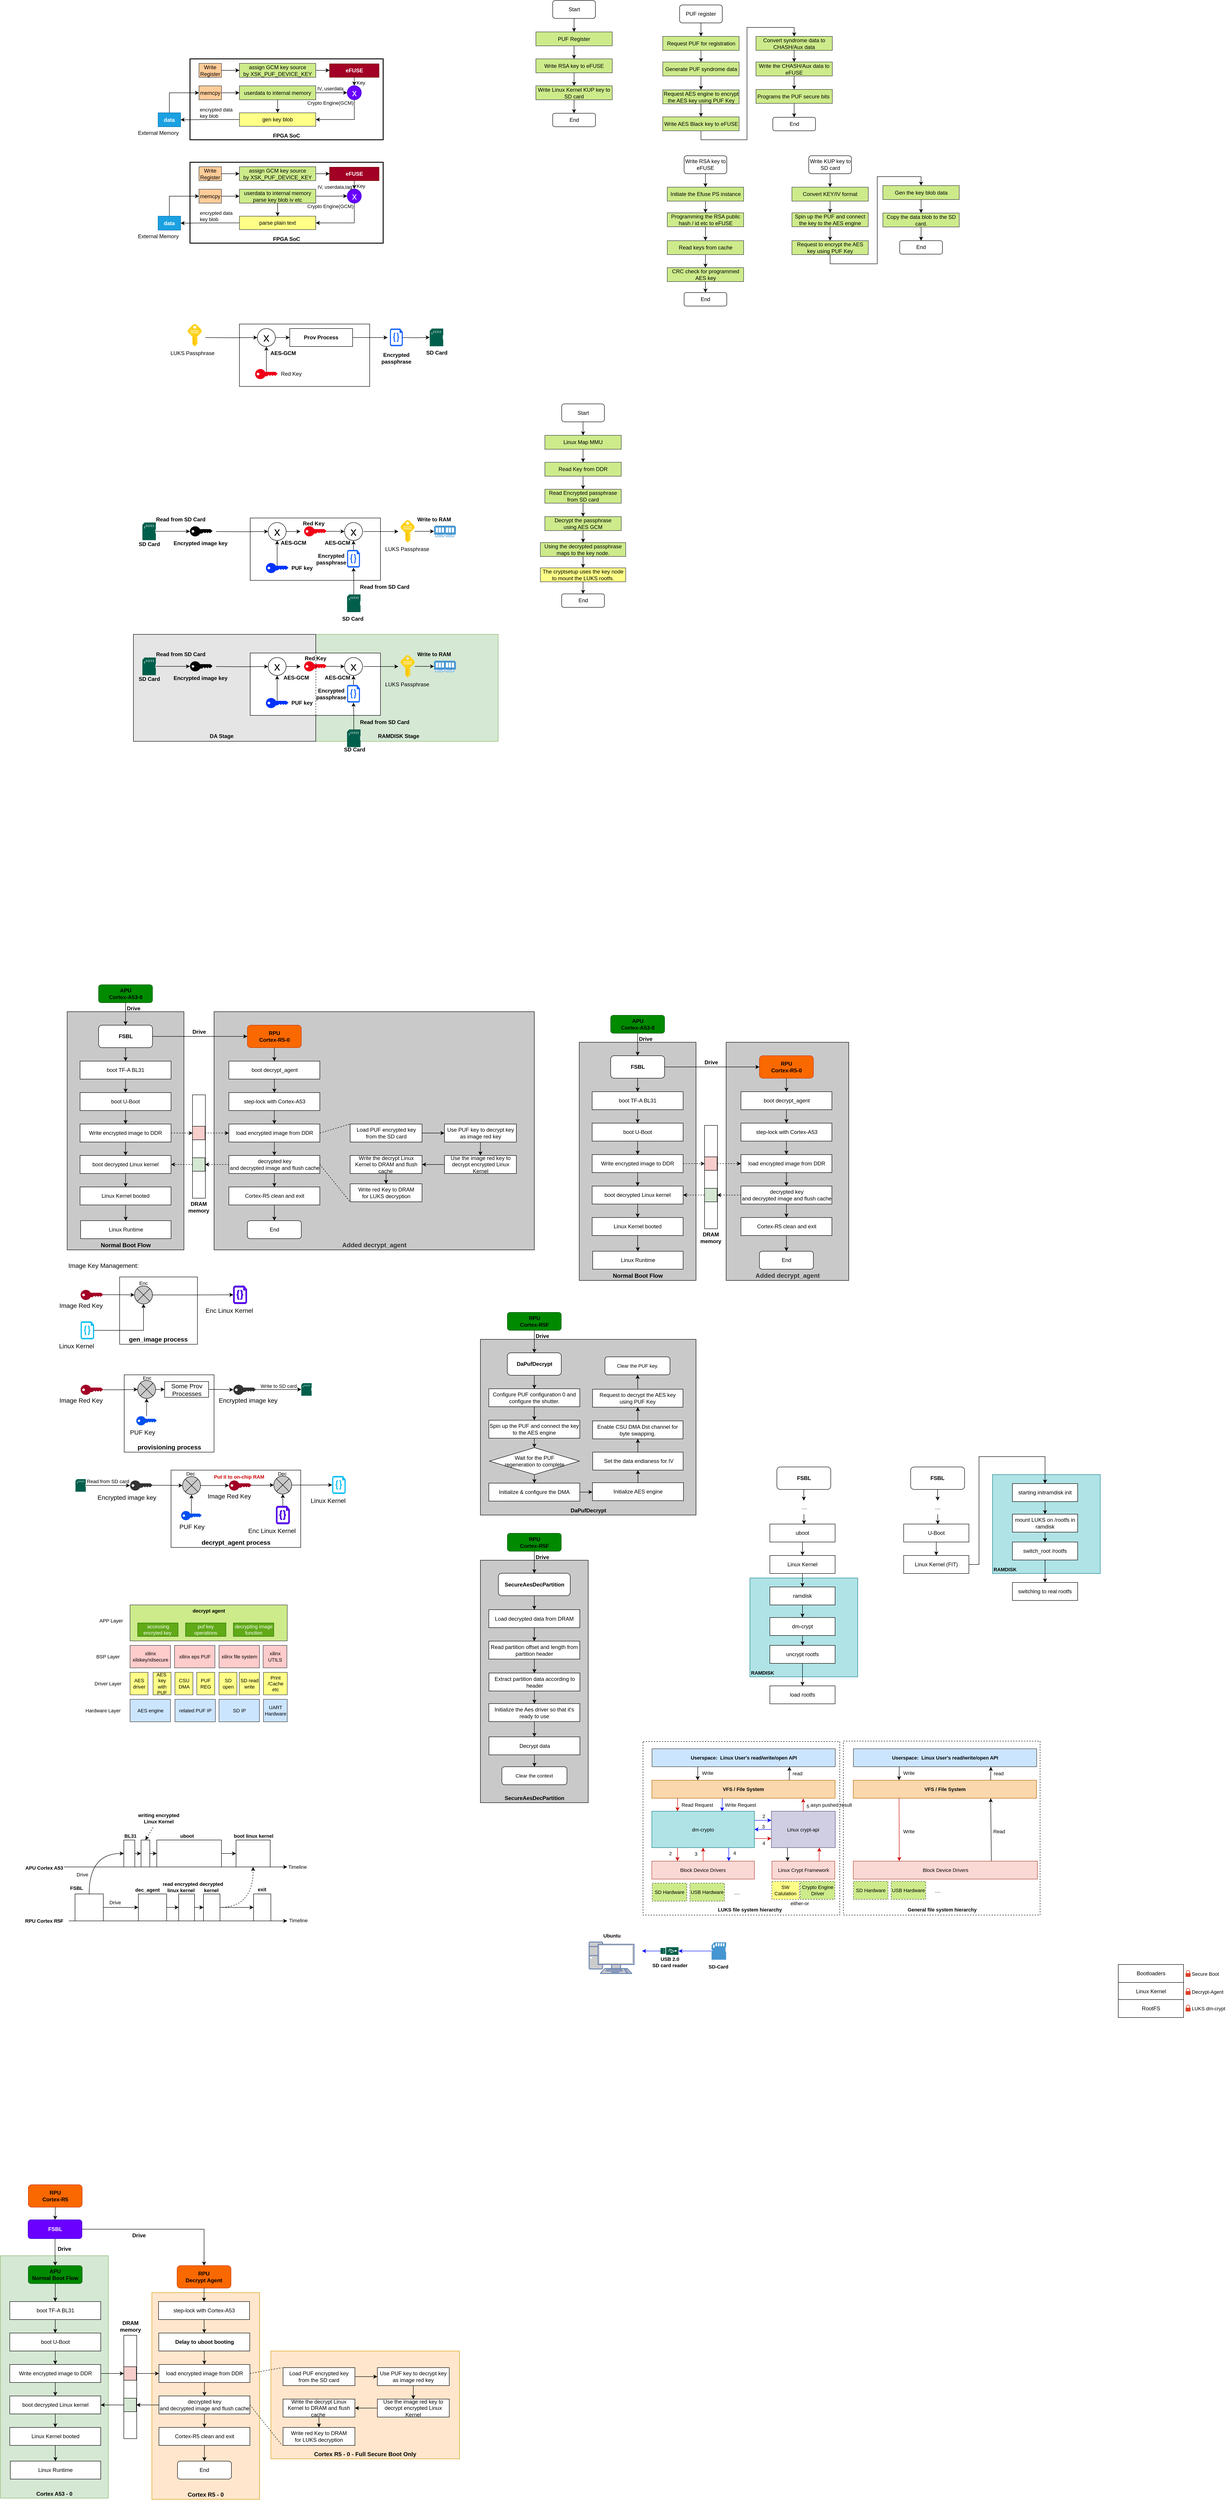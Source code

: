 <mxfile version="21.1.2" type="device">
  <diagram id="eOrjNteVhnYl1yW6FZCV" name="第 1 页">
    <mxGraphModel dx="989" dy="755" grid="1" gridSize="10" guides="1" tooltips="1" connect="1" arrows="1" fold="1" page="1" pageScale="1" pageWidth="827" pageHeight="1169" math="0" shadow="0">
      <root>
        <mxCell id="0" />
        <mxCell id="1" parent="0" />
        <mxCell id="cFYDwBh9RJpBkHSBhgcc-61" value="Cortex R5 - 0 - Full Secure Boot Only" style="rounded=0;whiteSpace=wrap;html=1;fontSize=13;verticalAlign=bottom;fontStyle=1;fillColor=#ffe6cc;strokeColor=#d79b00;" vertex="1" parent="1">
          <mxGeometry x="610" y="5340" width="420" height="240" as="geometry" />
        </mxCell>
        <mxCell id="cFYDwBh9RJpBkHSBhgcc-59" value="Cortex R5 - 0" style="rounded=0;whiteSpace=wrap;html=1;fontSize=13;verticalAlign=bottom;fontStyle=1;fillColor=#ffe6cc;strokeColor=#d79b00;" vertex="1" parent="1">
          <mxGeometry x="345.03" y="5210" width="240" height="460" as="geometry" />
        </mxCell>
        <mxCell id="cFYDwBh9RJpBkHSBhgcc-58" value="&lt;span style=&quot;font-size: 12px;&quot;&gt;Cortex A53 - 0&lt;/span&gt;" style="rounded=0;whiteSpace=wrap;html=1;fontSize=13;verticalAlign=bottom;fontStyle=1;fillColor=#d5e8d4;strokeColor=#82b366;" vertex="1" parent="1">
          <mxGeometry x="8" y="5128" width="240" height="539.5" as="geometry" />
        </mxCell>
        <mxCell id="dIfFLoeEUg8xRtzglXrK-108" value="" style="rounded=0;whiteSpace=wrap;html=1;fontSize=12;fillColor=#d5e8d4;strokeColor=#82b366;" parent="1" vertex="1">
          <mxGeometry x="710" y="1520.43" width="406" height="238" as="geometry" />
        </mxCell>
        <mxCell id="dIfFLoeEUg8xRtzglXrK-107" value="" style="rounded=0;whiteSpace=wrap;html=1;fontSize=12;fillColor=#E5E5E5;" parent="1" vertex="1">
          <mxGeometry x="304" y="1520.43" width="406" height="238" as="geometry" />
        </mxCell>
        <mxCell id="HHF_aMySW7nhZMweLyzL-1" value="FPGA SoC" style="rounded=0;whiteSpace=wrap;html=1;verticalAlign=bottom;strokeWidth=2;fontStyle=1" parent="1" vertex="1">
          <mxGeometry x="430" y="240" width="430" height="180" as="geometry" />
        </mxCell>
        <mxCell id="HHF_aMySW7nhZMweLyzL-4" value="External Memory" style="text;html=1;align=center;verticalAlign=middle;resizable=0;points=[];autosize=1;strokeColor=none;fillColor=none;" parent="1" vertex="1">
          <mxGeometry x="304" y="390" width="110" height="30" as="geometry" />
        </mxCell>
        <mxCell id="HHF_aMySW7nhZMweLyzL-14" style="edgeStyle=orthogonalEdgeStyle;rounded=0;orthogonalLoop=1;jettySize=auto;html=1;exitX=0.5;exitY=1;exitDx=0;exitDy=0;entryX=0.5;entryY=0;entryDx=0;entryDy=0;fontSize=21;" parent="1" source="HHF_aMySW7nhZMweLyzL-6" target="HHF_aMySW7nhZMweLyzL-9" edge="1">
          <mxGeometry relative="1" as="geometry" />
        </mxCell>
        <mxCell id="HHF_aMySW7nhZMweLyzL-6" value="eFUSE" style="rounded=0;whiteSpace=wrap;html=1;fillColor=#a20025;strokeColor=#6F0000;fontColor=#ffffff;fontStyle=1" parent="1" vertex="1">
          <mxGeometry x="740.75" y="251" width="110" height="30" as="geometry" />
        </mxCell>
        <mxCell id="HHF_aMySW7nhZMweLyzL-11" style="edgeStyle=orthogonalEdgeStyle;rounded=0;orthogonalLoop=1;jettySize=auto;html=1;exitX=1;exitY=0.5;exitDx=0;exitDy=0;fontSize=21;" parent="1" source="HHF_aMySW7nhZMweLyzL-7" target="HHF_aMySW7nhZMweLyzL-8" edge="1">
          <mxGeometry relative="1" as="geometry" />
        </mxCell>
        <mxCell id="HHF_aMySW7nhZMweLyzL-7" value="Write Register" style="rounded=0;whiteSpace=wrap;html=1;fillColor=#ffcc99;strokeColor=#36393d;" parent="1" vertex="1">
          <mxGeometry x="450" y="250" width="50" height="31" as="geometry" />
        </mxCell>
        <mxCell id="HHF_aMySW7nhZMweLyzL-16" style="edgeStyle=orthogonalEdgeStyle;rounded=0;orthogonalLoop=1;jettySize=auto;html=1;exitX=1;exitY=0.5;exitDx=0;exitDy=0;entryX=0;entryY=0.5;entryDx=0;entryDy=0;fontSize=21;" parent="1" source="HHF_aMySW7nhZMweLyzL-8" target="HHF_aMySW7nhZMweLyzL-6" edge="1">
          <mxGeometry relative="1" as="geometry" />
        </mxCell>
        <mxCell id="HHF_aMySW7nhZMweLyzL-8" value="assign GCM key source by&amp;nbsp;XSK_PUF_DEVICE_KEY" style="rounded=0;whiteSpace=wrap;html=1;fillColor=#cdeb8b;strokeColor=#36393d;" parent="1" vertex="1">
          <mxGeometry x="540" y="250" width="170" height="31" as="geometry" />
        </mxCell>
        <mxCell id="HHF_aMySW7nhZMweLyzL-28" style="edgeStyle=orthogonalEdgeStyle;rounded=0;orthogonalLoop=1;jettySize=auto;html=1;exitX=0.5;exitY=1;exitDx=0;exitDy=0;entryX=1;entryY=0.5;entryDx=0;entryDy=0;fontSize=11;" parent="1" source="HHF_aMySW7nhZMweLyzL-9" target="HHF_aMySW7nhZMweLyzL-23" edge="1">
          <mxGeometry relative="1" as="geometry" />
        </mxCell>
        <mxCell id="HHF_aMySW7nhZMweLyzL-9" value="x" style="ellipse;whiteSpace=wrap;html=1;aspect=fixed;fontSize=21;fillColor=#6a00ff;fontColor=#ffffff;strokeColor=#3700CC;" parent="1" vertex="1">
          <mxGeometry x="780" y="299.5" width="31.5" height="31.5" as="geometry" />
        </mxCell>
        <mxCell id="HHF_aMySW7nhZMweLyzL-18" style="edgeStyle=orthogonalEdgeStyle;rounded=0;orthogonalLoop=1;jettySize=auto;html=1;exitX=1;exitY=0.5;exitDx=0;exitDy=0;fontSize=21;" parent="1" source="HHF_aMySW7nhZMweLyzL-15" target="HHF_aMySW7nhZMweLyzL-17" edge="1">
          <mxGeometry relative="1" as="geometry" />
        </mxCell>
        <mxCell id="HHF_aMySW7nhZMweLyzL-15" value="memcpy" style="rounded=0;whiteSpace=wrap;html=1;fillColor=#ffcc99;strokeColor=#36393d;" parent="1" vertex="1">
          <mxGeometry x="450" y="300" width="50" height="31" as="geometry" />
        </mxCell>
        <mxCell id="HHF_aMySW7nhZMweLyzL-19" style="edgeStyle=orthogonalEdgeStyle;rounded=0;orthogonalLoop=1;jettySize=auto;html=1;exitX=1;exitY=0.5;exitDx=0;exitDy=0;entryX=0;entryY=0.5;entryDx=0;entryDy=0;fontSize=21;" parent="1" source="HHF_aMySW7nhZMweLyzL-17" target="HHF_aMySW7nhZMweLyzL-9" edge="1">
          <mxGeometry relative="1" as="geometry" />
        </mxCell>
        <mxCell id="HHF_aMySW7nhZMweLyzL-29" style="edgeStyle=orthogonalEdgeStyle;rounded=0;orthogonalLoop=1;jettySize=auto;html=1;exitX=0.5;exitY=1;exitDx=0;exitDy=0;fontSize=11;" parent="1" source="HHF_aMySW7nhZMweLyzL-17" target="HHF_aMySW7nhZMweLyzL-23" edge="1">
          <mxGeometry relative="1" as="geometry" />
        </mxCell>
        <mxCell id="HHF_aMySW7nhZMweLyzL-17" value="userdata to internal memory" style="rounded=0;whiteSpace=wrap;html=1;fillColor=#cdeb8b;strokeColor=#36393d;" parent="1" vertex="1">
          <mxGeometry x="540" y="300" width="170" height="31" as="geometry" />
        </mxCell>
        <mxCell id="HHF_aMySW7nhZMweLyzL-20" value="IV, userdata" style="text;html=1;align=center;verticalAlign=middle;resizable=0;points=[];autosize=1;strokeColor=none;fillColor=none;fontSize=11;" parent="1" vertex="1">
          <mxGeometry x="702" y="291" width="80" height="30" as="geometry" />
        </mxCell>
        <mxCell id="HHF_aMySW7nhZMweLyzL-21" value="Key" style="text;html=1;align=center;verticalAlign=middle;resizable=0;points=[];autosize=1;strokeColor=none;fillColor=none;fontSize=11;" parent="1" vertex="1">
          <mxGeometry x="790" y="278" width="40" height="30" as="geometry" />
        </mxCell>
        <mxCell id="HHF_aMySW7nhZMweLyzL-31" style="edgeStyle=orthogonalEdgeStyle;rounded=0;orthogonalLoop=1;jettySize=auto;html=1;exitX=0;exitY=0.5;exitDx=0;exitDy=0;fontSize=11;" parent="1" source="HHF_aMySW7nhZMweLyzL-23" target="HHF_aMySW7nhZMweLyzL-30" edge="1">
          <mxGeometry relative="1" as="geometry" />
        </mxCell>
        <mxCell id="HHF_aMySW7nhZMweLyzL-23" value="gen key blob" style="rounded=0;whiteSpace=wrap;html=1;fillColor=#ffff88;strokeColor=#36393d;" parent="1" vertex="1">
          <mxGeometry x="540" y="360" width="170" height="30" as="geometry" />
        </mxCell>
        <mxCell id="HHF_aMySW7nhZMweLyzL-32" style="edgeStyle=orthogonalEdgeStyle;rounded=0;orthogonalLoop=1;jettySize=auto;html=1;exitX=0.5;exitY=0;exitDx=0;exitDy=0;entryX=0;entryY=0.5;entryDx=0;entryDy=0;fontSize=11;" parent="1" source="HHF_aMySW7nhZMweLyzL-30" target="HHF_aMySW7nhZMweLyzL-15" edge="1">
          <mxGeometry relative="1" as="geometry" />
        </mxCell>
        <mxCell id="HHF_aMySW7nhZMweLyzL-30" value="data" style="rounded=0;whiteSpace=wrap;html=1;fillColor=#1ba1e2;fontColor=#ffffff;strokeColor=#006EAF;fontStyle=1" parent="1" vertex="1">
          <mxGeometry x="359" y="360" width="50" height="31" as="geometry" />
        </mxCell>
        <mxCell id="HHF_aMySW7nhZMweLyzL-33" value="Crypto Engine(GCM)" style="text;html=1;align=center;verticalAlign=middle;resizable=0;points=[];autosize=1;strokeColor=none;fillColor=none;fontSize=11;" parent="1" vertex="1">
          <mxGeometry x="677" y="323" width="130" height="30" as="geometry" />
        </mxCell>
        <mxCell id="HHF_aMySW7nhZMweLyzL-34" value="encrypted data&lt;br&gt;key blob" style="text;html=1;align=left;verticalAlign=middle;resizable=0;points=[];autosize=1;strokeColor=none;fillColor=none;fontSize=11;" parent="1" vertex="1">
          <mxGeometry x="450" y="340" width="100" height="40" as="geometry" />
        </mxCell>
        <mxCell id="HHF_aMySW7nhZMweLyzL-35" value="FPGA SoC" style="rounded=0;whiteSpace=wrap;html=1;verticalAlign=bottom;strokeWidth=2;fontStyle=1" parent="1" vertex="1">
          <mxGeometry x="430" y="470" width="430" height="180" as="geometry" />
        </mxCell>
        <mxCell id="HHF_aMySW7nhZMweLyzL-36" value="External Memory" style="text;html=1;align=center;verticalAlign=middle;resizable=0;points=[];autosize=1;strokeColor=none;fillColor=none;" parent="1" vertex="1">
          <mxGeometry x="304" y="620" width="110" height="30" as="geometry" />
        </mxCell>
        <mxCell id="HHF_aMySW7nhZMweLyzL-37" style="edgeStyle=orthogonalEdgeStyle;rounded=0;orthogonalLoop=1;jettySize=auto;html=1;exitX=0.5;exitY=1;exitDx=0;exitDy=0;entryX=0.5;entryY=0;entryDx=0;entryDy=0;fontSize=21;" parent="1" source="HHF_aMySW7nhZMweLyzL-38" target="HHF_aMySW7nhZMweLyzL-44" edge="1">
          <mxGeometry relative="1" as="geometry" />
        </mxCell>
        <mxCell id="HHF_aMySW7nhZMweLyzL-38" value="eFUSE" style="rounded=0;whiteSpace=wrap;html=1;fillColor=#a20025;strokeColor=#6F0000;fontColor=#ffffff;fontStyle=1" parent="1" vertex="1">
          <mxGeometry x="740.75" y="481" width="110" height="30" as="geometry" />
        </mxCell>
        <mxCell id="HHF_aMySW7nhZMweLyzL-39" style="edgeStyle=orthogonalEdgeStyle;rounded=0;orthogonalLoop=1;jettySize=auto;html=1;exitX=1;exitY=0.5;exitDx=0;exitDy=0;fontSize=21;" parent="1" source="HHF_aMySW7nhZMweLyzL-40" target="HHF_aMySW7nhZMweLyzL-42" edge="1">
          <mxGeometry relative="1" as="geometry" />
        </mxCell>
        <mxCell id="HHF_aMySW7nhZMweLyzL-40" value="Write Register" style="rounded=0;whiteSpace=wrap;html=1;fillColor=#ffcc99;strokeColor=#36393d;" parent="1" vertex="1">
          <mxGeometry x="450" y="480" width="50" height="31" as="geometry" />
        </mxCell>
        <mxCell id="HHF_aMySW7nhZMweLyzL-41" style="edgeStyle=orthogonalEdgeStyle;rounded=0;orthogonalLoop=1;jettySize=auto;html=1;exitX=1;exitY=0.5;exitDx=0;exitDy=0;entryX=0;entryY=0.5;entryDx=0;entryDy=0;fontSize=21;" parent="1" source="HHF_aMySW7nhZMweLyzL-42" target="HHF_aMySW7nhZMweLyzL-38" edge="1">
          <mxGeometry relative="1" as="geometry" />
        </mxCell>
        <mxCell id="HHF_aMySW7nhZMweLyzL-42" value="assign GCM key source by&amp;nbsp;XSK_PUF_DEVICE_KEY" style="rounded=0;whiteSpace=wrap;html=1;fillColor=#cdeb8b;strokeColor=#36393d;" parent="1" vertex="1">
          <mxGeometry x="540" y="480" width="170" height="31" as="geometry" />
        </mxCell>
        <mxCell id="HHF_aMySW7nhZMweLyzL-43" style="edgeStyle=orthogonalEdgeStyle;rounded=0;orthogonalLoop=1;jettySize=auto;html=1;exitX=0.5;exitY=1;exitDx=0;exitDy=0;entryX=1;entryY=0.5;entryDx=0;entryDy=0;fontSize=11;" parent="1" source="HHF_aMySW7nhZMweLyzL-44" target="HHF_aMySW7nhZMweLyzL-53" edge="1">
          <mxGeometry relative="1" as="geometry" />
        </mxCell>
        <mxCell id="HHF_aMySW7nhZMweLyzL-44" value="x" style="ellipse;whiteSpace=wrap;html=1;aspect=fixed;fontSize=21;fillColor=#6a00ff;fontColor=#ffffff;strokeColor=#3700CC;" parent="1" vertex="1">
          <mxGeometry x="780" y="529.5" width="31.5" height="31.5" as="geometry" />
        </mxCell>
        <mxCell id="HHF_aMySW7nhZMweLyzL-45" style="edgeStyle=orthogonalEdgeStyle;rounded=0;orthogonalLoop=1;jettySize=auto;html=1;exitX=1;exitY=0.5;exitDx=0;exitDy=0;fontSize=21;" parent="1" source="HHF_aMySW7nhZMweLyzL-46" target="HHF_aMySW7nhZMweLyzL-49" edge="1">
          <mxGeometry relative="1" as="geometry" />
        </mxCell>
        <mxCell id="HHF_aMySW7nhZMweLyzL-46" value="memcpy" style="rounded=0;whiteSpace=wrap;html=1;fillColor=#ffcc99;strokeColor=#36393d;" parent="1" vertex="1">
          <mxGeometry x="450" y="530" width="50" height="31" as="geometry" />
        </mxCell>
        <mxCell id="HHF_aMySW7nhZMweLyzL-47" style="edgeStyle=orthogonalEdgeStyle;rounded=0;orthogonalLoop=1;jettySize=auto;html=1;exitX=1;exitY=0.5;exitDx=0;exitDy=0;entryX=0;entryY=0.5;entryDx=0;entryDy=0;fontSize=21;" parent="1" source="HHF_aMySW7nhZMweLyzL-49" target="HHF_aMySW7nhZMweLyzL-44" edge="1">
          <mxGeometry relative="1" as="geometry" />
        </mxCell>
        <mxCell id="HHF_aMySW7nhZMweLyzL-48" style="edgeStyle=orthogonalEdgeStyle;rounded=0;orthogonalLoop=1;jettySize=auto;html=1;exitX=0.5;exitY=1;exitDx=0;exitDy=0;fontSize=11;" parent="1" source="HHF_aMySW7nhZMweLyzL-49" target="HHF_aMySW7nhZMweLyzL-53" edge="1">
          <mxGeometry relative="1" as="geometry" />
        </mxCell>
        <mxCell id="HHF_aMySW7nhZMweLyzL-49" value="userdata to internal memory&lt;br&gt;parse key blob iv etc" style="rounded=0;whiteSpace=wrap;html=1;fillColor=#cdeb8b;strokeColor=#36393d;" parent="1" vertex="1">
          <mxGeometry x="540" y="530" width="170" height="31" as="geometry" />
        </mxCell>
        <mxCell id="HHF_aMySW7nhZMweLyzL-50" value="IV, userdata,tag" style="text;html=1;align=center;verticalAlign=middle;resizable=0;points=[];autosize=1;strokeColor=none;fillColor=none;fontSize=11;" parent="1" vertex="1">
          <mxGeometry x="702" y="510" width="100" height="30" as="geometry" />
        </mxCell>
        <mxCell id="HHF_aMySW7nhZMweLyzL-51" value="Key" style="text;html=1;align=center;verticalAlign=middle;resizable=0;points=[];autosize=1;strokeColor=none;fillColor=none;fontSize=11;" parent="1" vertex="1">
          <mxGeometry x="790" y="508" width="40" height="30" as="geometry" />
        </mxCell>
        <mxCell id="HHF_aMySW7nhZMweLyzL-52" style="edgeStyle=orthogonalEdgeStyle;rounded=0;orthogonalLoop=1;jettySize=auto;html=1;exitX=0;exitY=0.5;exitDx=0;exitDy=0;fontSize=11;" parent="1" source="HHF_aMySW7nhZMweLyzL-53" target="HHF_aMySW7nhZMweLyzL-55" edge="1">
          <mxGeometry relative="1" as="geometry" />
        </mxCell>
        <mxCell id="HHF_aMySW7nhZMweLyzL-53" value="parse plain text" style="rounded=0;whiteSpace=wrap;html=1;fillColor=#ffff88;strokeColor=#36393d;" parent="1" vertex="1">
          <mxGeometry x="540" y="590" width="170" height="30" as="geometry" />
        </mxCell>
        <mxCell id="HHF_aMySW7nhZMweLyzL-54" style="edgeStyle=orthogonalEdgeStyle;rounded=0;orthogonalLoop=1;jettySize=auto;html=1;exitX=0.5;exitY=0;exitDx=0;exitDy=0;entryX=0;entryY=0.5;entryDx=0;entryDy=0;fontSize=11;" parent="1" source="HHF_aMySW7nhZMweLyzL-55" target="HHF_aMySW7nhZMweLyzL-46" edge="1">
          <mxGeometry relative="1" as="geometry" />
        </mxCell>
        <mxCell id="HHF_aMySW7nhZMweLyzL-55" value="data" style="rounded=0;whiteSpace=wrap;html=1;fillColor=#1ba1e2;fontColor=#ffffff;strokeColor=#006EAF;fontStyle=1" parent="1" vertex="1">
          <mxGeometry x="359" y="590" width="50" height="31" as="geometry" />
        </mxCell>
        <mxCell id="HHF_aMySW7nhZMweLyzL-56" value="Crypto Engine(GCM)" style="text;html=1;align=center;verticalAlign=middle;resizable=0;points=[];autosize=1;strokeColor=none;fillColor=none;fontSize=11;" parent="1" vertex="1">
          <mxGeometry x="677" y="553" width="130" height="30" as="geometry" />
        </mxCell>
        <mxCell id="HHF_aMySW7nhZMweLyzL-57" value="encrypted data&lt;br&gt;key blob" style="text;html=1;align=left;verticalAlign=middle;resizable=0;points=[];autosize=1;strokeColor=none;fillColor=none;fontSize=11;" parent="1" vertex="1">
          <mxGeometry x="450" y="570" width="100" height="40" as="geometry" />
        </mxCell>
        <mxCell id="ixAvkGjp0w7p_v3GPEU4-5" style="edgeStyle=orthogonalEdgeStyle;rounded=0;orthogonalLoop=1;jettySize=auto;html=1;exitX=0.5;exitY=1;exitDx=0;exitDy=0;" parent="1" source="ixAvkGjp0w7p_v3GPEU4-1" target="ixAvkGjp0w7p_v3GPEU4-4" edge="1">
          <mxGeometry relative="1" as="geometry" />
        </mxCell>
        <mxCell id="ixAvkGjp0w7p_v3GPEU4-1" value="PUF Register" style="rounded=0;whiteSpace=wrap;html=1;fillColor=#cdeb8b;strokeColor=#36393d;" parent="1" vertex="1">
          <mxGeometry x="1200" y="180" width="170" height="31" as="geometry" />
        </mxCell>
        <mxCell id="ixAvkGjp0w7p_v3GPEU4-3" style="edgeStyle=orthogonalEdgeStyle;rounded=0;orthogonalLoop=1;jettySize=auto;html=1;exitX=0.5;exitY=1;exitDx=0;exitDy=0;" parent="1" source="ixAvkGjp0w7p_v3GPEU4-2" target="ixAvkGjp0w7p_v3GPEU4-1" edge="1">
          <mxGeometry relative="1" as="geometry" />
        </mxCell>
        <mxCell id="ixAvkGjp0w7p_v3GPEU4-2" value="Start" style="rounded=1;whiteSpace=wrap;html=1;" parent="1" vertex="1">
          <mxGeometry x="1237.5" y="110" width="95" height="40" as="geometry" />
        </mxCell>
        <mxCell id="ixAvkGjp0w7p_v3GPEU4-7" style="edgeStyle=orthogonalEdgeStyle;rounded=0;orthogonalLoop=1;jettySize=auto;html=1;exitX=0.5;exitY=1;exitDx=0;exitDy=0;entryX=0.5;entryY=0;entryDx=0;entryDy=0;" parent="1" source="ixAvkGjp0w7p_v3GPEU4-4" target="ixAvkGjp0w7p_v3GPEU4-6" edge="1">
          <mxGeometry relative="1" as="geometry" />
        </mxCell>
        <mxCell id="ixAvkGjp0w7p_v3GPEU4-4" value="Write RSA key to eFUSE" style="rounded=0;whiteSpace=wrap;html=1;fillColor=#cdeb8b;strokeColor=#36393d;" parent="1" vertex="1">
          <mxGeometry x="1200" y="240" width="170" height="31" as="geometry" />
        </mxCell>
        <mxCell id="ixAvkGjp0w7p_v3GPEU4-10" style="edgeStyle=orthogonalEdgeStyle;rounded=0;orthogonalLoop=1;jettySize=auto;html=1;exitX=0.5;exitY=1;exitDx=0;exitDy=0;" parent="1" source="ixAvkGjp0w7p_v3GPEU4-6" target="ixAvkGjp0w7p_v3GPEU4-9" edge="1">
          <mxGeometry relative="1" as="geometry" />
        </mxCell>
        <mxCell id="ixAvkGjp0w7p_v3GPEU4-6" value="Write Linux Kernel KUP key to SD card" style="rounded=0;whiteSpace=wrap;html=1;fillColor=#cdeb8b;strokeColor=#36393d;" parent="1" vertex="1">
          <mxGeometry x="1200" y="300" width="170" height="31" as="geometry" />
        </mxCell>
        <mxCell id="ixAvkGjp0w7p_v3GPEU4-9" value="End" style="rounded=1;whiteSpace=wrap;html=1;" parent="1" vertex="1">
          <mxGeometry x="1237.5" y="361" width="95" height="30" as="geometry" />
        </mxCell>
        <mxCell id="ixAvkGjp0w7p_v3GPEU4-13" style="edgeStyle=orthogonalEdgeStyle;rounded=0;orthogonalLoop=1;jettySize=auto;html=1;exitX=0.5;exitY=1;exitDx=0;exitDy=0;entryX=0.5;entryY=0;entryDx=0;entryDy=0;" parent="1" source="ixAvkGjp0w7p_v3GPEU4-11" target="ixAvkGjp0w7p_v3GPEU4-12" edge="1">
          <mxGeometry relative="1" as="geometry" />
        </mxCell>
        <mxCell id="ixAvkGjp0w7p_v3GPEU4-11" value="PUF register" style="rounded=1;whiteSpace=wrap;html=1;" parent="1" vertex="1">
          <mxGeometry x="1520" y="120" width="95" height="40" as="geometry" />
        </mxCell>
        <mxCell id="ixAvkGjp0w7p_v3GPEU4-15" style="edgeStyle=orthogonalEdgeStyle;rounded=0;orthogonalLoop=1;jettySize=auto;html=1;exitX=0.5;exitY=1;exitDx=0;exitDy=0;" parent="1" source="ixAvkGjp0w7p_v3GPEU4-12" target="ixAvkGjp0w7p_v3GPEU4-14" edge="1">
          <mxGeometry relative="1" as="geometry" />
        </mxCell>
        <mxCell id="ixAvkGjp0w7p_v3GPEU4-12" value="Request PUF for registration" style="rounded=0;whiteSpace=wrap;html=1;fillColor=#cdeb8b;strokeColor=#36393d;" parent="1" vertex="1">
          <mxGeometry x="1482.5" y="190" width="170" height="31" as="geometry" />
        </mxCell>
        <mxCell id="ixAvkGjp0w7p_v3GPEU4-17" style="edgeStyle=orthogonalEdgeStyle;rounded=0;orthogonalLoop=1;jettySize=auto;html=1;exitX=0.5;exitY=1;exitDx=0;exitDy=0;entryX=0.5;entryY=0;entryDx=0;entryDy=0;" parent="1" source="ixAvkGjp0w7p_v3GPEU4-14" target="ixAvkGjp0w7p_v3GPEU4-16" edge="1">
          <mxGeometry relative="1" as="geometry" />
        </mxCell>
        <mxCell id="ixAvkGjp0w7p_v3GPEU4-14" value="Generate PUF syndrome data" style="rounded=0;whiteSpace=wrap;html=1;fillColor=#cdeb8b;strokeColor=#36393d;" parent="1" vertex="1">
          <mxGeometry x="1482.5" y="247" width="170" height="31" as="geometry" />
        </mxCell>
        <mxCell id="ixAvkGjp0w7p_v3GPEU4-27" style="edgeStyle=orthogonalEdgeStyle;rounded=0;orthogonalLoop=1;jettySize=auto;html=1;exitX=0.5;exitY=1;exitDx=0;exitDy=0;entryX=0.5;entryY=0;entryDx=0;entryDy=0;" parent="1" source="ixAvkGjp0w7p_v3GPEU4-16" target="ixAvkGjp0w7p_v3GPEU4-26" edge="1">
          <mxGeometry relative="1" as="geometry" />
        </mxCell>
        <mxCell id="ixAvkGjp0w7p_v3GPEU4-16" value="Request AES engine to encrypt the AES key using PUF Key" style="rounded=0;whiteSpace=wrap;html=1;fillColor=#cdeb8b;strokeColor=#36393d;" parent="1" vertex="1">
          <mxGeometry x="1482.5" y="309" width="170" height="31" as="geometry" />
        </mxCell>
        <mxCell id="ixAvkGjp0w7p_v3GPEU4-21" style="edgeStyle=orthogonalEdgeStyle;rounded=0;orthogonalLoop=1;jettySize=auto;html=1;exitX=0.5;exitY=1;exitDx=0;exitDy=0;" parent="1" source="ixAvkGjp0w7p_v3GPEU4-18" target="ixAvkGjp0w7p_v3GPEU4-20" edge="1">
          <mxGeometry relative="1" as="geometry" />
        </mxCell>
        <mxCell id="ixAvkGjp0w7p_v3GPEU4-18" value="Convert syndrome data to CHASH/Aux data" style="rounded=0;whiteSpace=wrap;html=1;fillColor=#cdeb8b;strokeColor=#36393d;" parent="1" vertex="1">
          <mxGeometry x="1690" y="190" width="170" height="31" as="geometry" />
        </mxCell>
        <mxCell id="ixAvkGjp0w7p_v3GPEU4-23" style="edgeStyle=orthogonalEdgeStyle;rounded=0;orthogonalLoop=1;jettySize=auto;html=1;exitX=0.5;exitY=1;exitDx=0;exitDy=0;" parent="1" source="ixAvkGjp0w7p_v3GPEU4-20" target="ixAvkGjp0w7p_v3GPEU4-22" edge="1">
          <mxGeometry relative="1" as="geometry" />
        </mxCell>
        <mxCell id="ixAvkGjp0w7p_v3GPEU4-20" value="Write the CHASH/Aux data to eFUSE" style="rounded=0;whiteSpace=wrap;html=1;fillColor=#cdeb8b;strokeColor=#36393d;" parent="1" vertex="1">
          <mxGeometry x="1690" y="247" width="170" height="31" as="geometry" />
        </mxCell>
        <mxCell id="ixAvkGjp0w7p_v3GPEU4-25" style="edgeStyle=orthogonalEdgeStyle;rounded=0;orthogonalLoop=1;jettySize=auto;html=1;exitX=0.5;exitY=1;exitDx=0;exitDy=0;entryX=0.5;entryY=0;entryDx=0;entryDy=0;" parent="1" source="ixAvkGjp0w7p_v3GPEU4-22" target="ixAvkGjp0w7p_v3GPEU4-24" edge="1">
          <mxGeometry relative="1" as="geometry" />
        </mxCell>
        <mxCell id="ixAvkGjp0w7p_v3GPEU4-22" value="Programs the PUF secure bits&amp;nbsp;" style="rounded=0;whiteSpace=wrap;html=1;fillColor=#cdeb8b;strokeColor=#36393d;" parent="1" vertex="1">
          <mxGeometry x="1690" y="308" width="170" height="31" as="geometry" />
        </mxCell>
        <mxCell id="ixAvkGjp0w7p_v3GPEU4-24" value="End" style="rounded=1;whiteSpace=wrap;html=1;" parent="1" vertex="1">
          <mxGeometry x="1727.5" y="370" width="95" height="30" as="geometry" />
        </mxCell>
        <mxCell id="ixAvkGjp0w7p_v3GPEU4-28" style="edgeStyle=orthogonalEdgeStyle;rounded=0;orthogonalLoop=1;jettySize=auto;html=1;exitX=0.5;exitY=1;exitDx=0;exitDy=0;entryX=0.5;entryY=0;entryDx=0;entryDy=0;" parent="1" source="ixAvkGjp0w7p_v3GPEU4-26" target="ixAvkGjp0w7p_v3GPEU4-18" edge="1">
          <mxGeometry relative="1" as="geometry">
            <Array as="points">
              <mxPoint x="1568" y="420" />
              <mxPoint x="1670" y="420" />
              <mxPoint x="1670" y="170" />
              <mxPoint x="1775" y="170" />
            </Array>
          </mxGeometry>
        </mxCell>
        <mxCell id="ixAvkGjp0w7p_v3GPEU4-26" value="Write AES Black key to eFUSE" style="rounded=0;whiteSpace=wrap;html=1;fillColor=#cdeb8b;strokeColor=#36393d;" parent="1" vertex="1">
          <mxGeometry x="1482.5" y="369" width="170" height="31" as="geometry" />
        </mxCell>
        <mxCell id="ixAvkGjp0w7p_v3GPEU4-29" style="edgeStyle=orthogonalEdgeStyle;rounded=0;orthogonalLoop=1;jettySize=auto;html=1;exitX=0.5;exitY=1;exitDx=0;exitDy=0;entryX=0.5;entryY=0;entryDx=0;entryDy=0;" parent="1" source="ixAvkGjp0w7p_v3GPEU4-30" target="ixAvkGjp0w7p_v3GPEU4-32" edge="1">
          <mxGeometry relative="1" as="geometry" />
        </mxCell>
        <mxCell id="ixAvkGjp0w7p_v3GPEU4-30" value="Write RSA key to eFUSE" style="rounded=1;whiteSpace=wrap;html=1;" parent="1" vertex="1">
          <mxGeometry x="1530" y="455.49" width="95" height="40" as="geometry" />
        </mxCell>
        <mxCell id="ixAvkGjp0w7p_v3GPEU4-31" style="edgeStyle=orthogonalEdgeStyle;rounded=0;orthogonalLoop=1;jettySize=auto;html=1;exitX=0.5;exitY=1;exitDx=0;exitDy=0;" parent="1" source="ixAvkGjp0w7p_v3GPEU4-32" target="ixAvkGjp0w7p_v3GPEU4-34" edge="1">
          <mxGeometry relative="1" as="geometry" />
        </mxCell>
        <mxCell id="ixAvkGjp0w7p_v3GPEU4-32" value="Initiate the Efuse PS instance" style="rounded=0;whiteSpace=wrap;html=1;fillColor=#cdeb8b;strokeColor=#36393d;" parent="1" vertex="1">
          <mxGeometry x="1492.5" y="525.49" width="170" height="31" as="geometry" />
        </mxCell>
        <mxCell id="ixAvkGjp0w7p_v3GPEU4-33" style="edgeStyle=orthogonalEdgeStyle;rounded=0;orthogonalLoop=1;jettySize=auto;html=1;exitX=0.5;exitY=1;exitDx=0;exitDy=0;entryX=0.5;entryY=0;entryDx=0;entryDy=0;" parent="1" source="ixAvkGjp0w7p_v3GPEU4-34" target="ixAvkGjp0w7p_v3GPEU4-36" edge="1">
          <mxGeometry relative="1" as="geometry" />
        </mxCell>
        <mxCell id="ixAvkGjp0w7p_v3GPEU4-34" value="Programming the RSA public hash / id etc to eFUSE" style="rounded=0;whiteSpace=wrap;html=1;fillColor=#cdeb8b;strokeColor=#36393d;" parent="1" vertex="1">
          <mxGeometry x="1492.5" y="582.49" width="170" height="31" as="geometry" />
        </mxCell>
        <mxCell id="ixAvkGjp0w7p_v3GPEU4-35" style="edgeStyle=orthogonalEdgeStyle;rounded=0;orthogonalLoop=1;jettySize=auto;html=1;exitX=0.5;exitY=1;exitDx=0;exitDy=0;entryX=0.5;entryY=0;entryDx=0;entryDy=0;" parent="1" source="ixAvkGjp0w7p_v3GPEU4-36" target="ixAvkGjp0w7p_v3GPEU4-45" edge="1">
          <mxGeometry relative="1" as="geometry" />
        </mxCell>
        <mxCell id="ixAvkGjp0w7p_v3GPEU4-36" value="Read keys from cache" style="rounded=0;whiteSpace=wrap;html=1;fillColor=#cdeb8b;strokeColor=#36393d;" parent="1" vertex="1">
          <mxGeometry x="1492.5" y="644.49" width="170" height="31" as="geometry" />
        </mxCell>
        <mxCell id="ixAvkGjp0w7p_v3GPEU4-43" value="End" style="rounded=1;whiteSpace=wrap;html=1;" parent="1" vertex="1">
          <mxGeometry x="1530" y="760" width="95" height="30" as="geometry" />
        </mxCell>
        <mxCell id="ixAvkGjp0w7p_v3GPEU4-46" style="edgeStyle=orthogonalEdgeStyle;rounded=0;orthogonalLoop=1;jettySize=auto;html=1;exitX=0.5;exitY=1;exitDx=0;exitDy=0;entryX=0.5;entryY=0;entryDx=0;entryDy=0;" parent="1" source="ixAvkGjp0w7p_v3GPEU4-45" target="ixAvkGjp0w7p_v3GPEU4-43" edge="1">
          <mxGeometry relative="1" as="geometry" />
        </mxCell>
        <mxCell id="ixAvkGjp0w7p_v3GPEU4-45" value="CRC check for programmed AES key" style="rounded=0;whiteSpace=wrap;html=1;fillColor=#cdeb8b;strokeColor=#36393d;" parent="1" vertex="1">
          <mxGeometry x="1492.5" y="704.49" width="170" height="31" as="geometry" />
        </mxCell>
        <mxCell id="ixAvkGjp0w7p_v3GPEU4-47" style="edgeStyle=orthogonalEdgeStyle;rounded=0;orthogonalLoop=1;jettySize=auto;html=1;exitX=0.5;exitY=1;exitDx=0;exitDy=0;entryX=0.5;entryY=0;entryDx=0;entryDy=0;" parent="1" source="ixAvkGjp0w7p_v3GPEU4-48" target="ixAvkGjp0w7p_v3GPEU4-50" edge="1">
          <mxGeometry relative="1" as="geometry" />
        </mxCell>
        <mxCell id="ixAvkGjp0w7p_v3GPEU4-48" value="Write KUP key to SD card" style="rounded=1;whiteSpace=wrap;html=1;" parent="1" vertex="1">
          <mxGeometry x="1807.5" y="455.49" width="95" height="40" as="geometry" />
        </mxCell>
        <mxCell id="ixAvkGjp0w7p_v3GPEU4-49" style="edgeStyle=orthogonalEdgeStyle;rounded=0;orthogonalLoop=1;jettySize=auto;html=1;exitX=0.5;exitY=1;exitDx=0;exitDy=0;" parent="1" source="ixAvkGjp0w7p_v3GPEU4-50" target="ixAvkGjp0w7p_v3GPEU4-52" edge="1">
          <mxGeometry relative="1" as="geometry" />
        </mxCell>
        <mxCell id="ixAvkGjp0w7p_v3GPEU4-50" value="Convert KEY/IV format" style="rounded=0;whiteSpace=wrap;html=1;fillColor=#cdeb8b;strokeColor=#36393d;" parent="1" vertex="1">
          <mxGeometry x="1770" y="525.49" width="170" height="31" as="geometry" />
        </mxCell>
        <mxCell id="ixAvkGjp0w7p_v3GPEU4-51" style="edgeStyle=orthogonalEdgeStyle;rounded=0;orthogonalLoop=1;jettySize=auto;html=1;exitX=0.5;exitY=1;exitDx=0;exitDy=0;entryX=0.5;entryY=0;entryDx=0;entryDy=0;" parent="1" source="ixAvkGjp0w7p_v3GPEU4-52" target="ixAvkGjp0w7p_v3GPEU4-54" edge="1">
          <mxGeometry relative="1" as="geometry" />
        </mxCell>
        <mxCell id="ixAvkGjp0w7p_v3GPEU4-52" value="Spin up the PUF and connect the key to the AES engine" style="rounded=0;whiteSpace=wrap;html=1;fillColor=#cdeb8b;strokeColor=#36393d;" parent="1" vertex="1">
          <mxGeometry x="1770" y="582.49" width="170" height="31" as="geometry" />
        </mxCell>
        <mxCell id="ixAvkGjp0w7p_v3GPEU4-53" style="edgeStyle=orthogonalEdgeStyle;rounded=0;orthogonalLoop=1;jettySize=auto;html=1;exitX=0.5;exitY=1;exitDx=0;exitDy=0;entryX=0.5;entryY=0;entryDx=0;entryDy=0;" parent="1" source="ixAvkGjp0w7p_v3GPEU4-54" target="ixAvkGjp0w7p_v3GPEU4-57" edge="1">
          <mxGeometry relative="1" as="geometry">
            <Array as="points">
              <mxPoint x="1855" y="696" />
              <mxPoint x="1960" y="696" />
              <mxPoint x="1960" y="502" />
              <mxPoint x="2058" y="502" />
            </Array>
          </mxGeometry>
        </mxCell>
        <mxCell id="ixAvkGjp0w7p_v3GPEU4-54" value="Request to encrypt the AES key using PUF Key" style="rounded=0;whiteSpace=wrap;html=1;fillColor=#cdeb8b;strokeColor=#36393d;" parent="1" vertex="1">
          <mxGeometry x="1770" y="644.49" width="170" height="31" as="geometry" />
        </mxCell>
        <mxCell id="ixAvkGjp0w7p_v3GPEU4-55" value="End" style="rounded=1;whiteSpace=wrap;html=1;" parent="1" vertex="1">
          <mxGeometry x="2010" y="644.49" width="95" height="30" as="geometry" />
        </mxCell>
        <mxCell id="ixAvkGjp0w7p_v3GPEU4-61" style="edgeStyle=orthogonalEdgeStyle;rounded=0;orthogonalLoop=1;jettySize=auto;html=1;exitX=0.5;exitY=1;exitDx=0;exitDy=0;" parent="1" source="ixAvkGjp0w7p_v3GPEU4-57" target="ixAvkGjp0w7p_v3GPEU4-58" edge="1">
          <mxGeometry relative="1" as="geometry" />
        </mxCell>
        <mxCell id="ixAvkGjp0w7p_v3GPEU4-57" value="Gen the key blob data" style="rounded=0;whiteSpace=wrap;html=1;fillColor=#cdeb8b;strokeColor=#36393d;" parent="1" vertex="1">
          <mxGeometry x="1972.5" y="522" width="170" height="31" as="geometry" />
        </mxCell>
        <mxCell id="ixAvkGjp0w7p_v3GPEU4-62" style="edgeStyle=orthogonalEdgeStyle;rounded=0;orthogonalLoop=1;jettySize=auto;html=1;exitX=0.5;exitY=1;exitDx=0;exitDy=0;" parent="1" source="ixAvkGjp0w7p_v3GPEU4-58" target="ixAvkGjp0w7p_v3GPEU4-55" edge="1">
          <mxGeometry relative="1" as="geometry" />
        </mxCell>
        <mxCell id="ixAvkGjp0w7p_v3GPEU4-58" value="Copy the data blob to the SD card." style="rounded=0;whiteSpace=wrap;html=1;fillColor=#cdeb8b;strokeColor=#36393d;" parent="1" vertex="1">
          <mxGeometry x="1972.5" y="583" width="170" height="31" as="geometry" />
        </mxCell>
        <mxCell id="dIfFLoeEUg8xRtzglXrK-1" value="" style="rounded=0;whiteSpace=wrap;html=1;" parent="1" vertex="1">
          <mxGeometry x="540" y="830" width="290" height="138.75" as="geometry" />
        </mxCell>
        <mxCell id="dIfFLoeEUg8xRtzglXrK-2" style="edgeStyle=orthogonalEdgeStyle;rounded=0;orthogonalLoop=1;jettySize=auto;html=1;exitX=1;exitY=0.5;exitDx=0;exitDy=0;entryX=0;entryY=0.5;entryDx=0;entryDy=0;fontSize=27;" parent="1" target="dIfFLoeEUg8xRtzglXrK-6" edge="1">
          <mxGeometry relative="1" as="geometry">
            <mxPoint x="464" y="860" as="sourcePoint" />
          </mxGeometry>
        </mxCell>
        <mxCell id="dIfFLoeEUg8xRtzglXrK-5" style="edgeStyle=orthogonalEdgeStyle;rounded=0;orthogonalLoop=1;jettySize=auto;html=1;exitX=1;exitY=0.5;exitDx=0;exitDy=0;entryX=0;entryY=0.5;entryDx=0;entryDy=0;fontSize=12;" parent="1" source="dIfFLoeEUg8xRtzglXrK-6" target="dIfFLoeEUg8xRtzglXrK-10" edge="1">
          <mxGeometry relative="1" as="geometry" />
        </mxCell>
        <mxCell id="dIfFLoeEUg8xRtzglXrK-6" value="x" style="ellipse;whiteSpace=wrap;html=1;aspect=fixed;fontSize=27;" parent="1" vertex="1">
          <mxGeometry x="580" y="840" width="40" height="40" as="geometry" />
        </mxCell>
        <mxCell id="dIfFLoeEUg8xRtzglXrK-7" style="edgeStyle=orthogonalEdgeStyle;rounded=0;orthogonalLoop=1;jettySize=auto;html=1;exitX=0.5;exitY=0.28;exitDx=0;exitDy=0;exitPerimeter=0;fontSize=27;" parent="1" source="dIfFLoeEUg8xRtzglXrK-8" target="dIfFLoeEUg8xRtzglXrK-6" edge="1">
          <mxGeometry relative="1" as="geometry" />
        </mxCell>
        <mxCell id="dIfFLoeEUg8xRtzglXrK-8" value="" style="points=[[0,0.5,0],[0.24,0,0],[0.5,0.28,0],[0.995,0.475,0],[0.5,0.72,0],[0.24,1,0]];verticalLabelPosition=bottom;sketch=0;html=1;verticalAlign=top;aspect=fixed;align=center;pointerEvents=1;shape=mxgraph.cisco19.key;fillColor=#F00018;strokeColor=none;fontSize=27;" parent="1" vertex="1">
          <mxGeometry x="575" y="930" width="50" height="22.5" as="geometry" />
        </mxCell>
        <mxCell id="dIfFLoeEUg8xRtzglXrK-9" style="edgeStyle=orthogonalEdgeStyle;rounded=0;orthogonalLoop=1;jettySize=auto;html=1;exitX=1;exitY=0.5;exitDx=0;exitDy=0;entryX=0;entryY=0.5;entryDx=0;entryDy=0;fontSize=12;" parent="1" source="dIfFLoeEUg8xRtzglXrK-10" edge="1">
          <mxGeometry relative="1" as="geometry">
            <mxPoint x="870" y="860.005" as="targetPoint" />
          </mxGeometry>
        </mxCell>
        <mxCell id="dIfFLoeEUg8xRtzglXrK-10" value="Prov Process" style="rounded=0;whiteSpace=wrap;html=1;fontSize=12;fillColor=#FFFFFF;fontStyle=1" parent="1" vertex="1">
          <mxGeometry x="652" y="840" width="140" height="40" as="geometry" />
        </mxCell>
        <mxCell id="dIfFLoeEUg8xRtzglXrK-11" style="edgeStyle=orthogonalEdgeStyle;rounded=0;orthogonalLoop=1;jettySize=auto;html=1;fontSize=12;" parent="1" target="dIfFLoeEUg8xRtzglXrK-13" edge="1">
          <mxGeometry relative="1" as="geometry">
            <mxPoint x="903.75" y="860" as="sourcePoint" />
          </mxGeometry>
        </mxCell>
        <mxCell id="dIfFLoeEUg8xRtzglXrK-13" value="" style="sketch=0;pointerEvents=1;shadow=0;dashed=0;html=1;strokeColor=none;fillColor=#005F4B;labelPosition=center;verticalLabelPosition=bottom;verticalAlign=top;align=center;outlineConnect=0;shape=mxgraph.veeam2.sd_card;fontSize=12;" parent="1" vertex="1">
          <mxGeometry x="963.75" y="840" width="30" height="39.37" as="geometry" />
        </mxCell>
        <mxCell id="dIfFLoeEUg8xRtzglXrK-14" value="SD Card" style="text;html=1;align=center;verticalAlign=middle;resizable=0;points=[];autosize=1;strokeColor=none;fillColor=none;fontSize=12;fontStyle=1" parent="1" vertex="1">
          <mxGeometry x="943.75" y="879.37" width="70" height="30" as="geometry" />
        </mxCell>
        <mxCell id="dIfFLoeEUg8xRtzglXrK-15" value="Encrypted&lt;br&gt;passphrase" style="text;html=1;align=center;verticalAlign=middle;resizable=0;points=[];autosize=1;strokeColor=none;fillColor=none;fontSize=12;fontStyle=1" parent="1" vertex="1">
          <mxGeometry x="844.38" y="886.25" width="90" height="40" as="geometry" />
        </mxCell>
        <mxCell id="dIfFLoeEUg8xRtzglXrK-16" value="Red Key" style="text;html=1;align=center;verticalAlign=middle;resizable=0;points=[];autosize=1;strokeColor=none;fillColor=none;fontSize=12;" parent="1" vertex="1">
          <mxGeometry x="620" y="926.25" width="70" height="30" as="geometry" />
        </mxCell>
        <mxCell id="dIfFLoeEUg8xRtzglXrK-31" value="" style="sketch=0;aspect=fixed;html=1;points=[];align=center;image;fontSize=12;image=img/lib/mscae/Key.svg;fillColor=#FFFFFF;" parent="1" vertex="1">
          <mxGeometry x="425" y="830" width="31" height="50" as="geometry" />
        </mxCell>
        <mxCell id="dIfFLoeEUg8xRtzglXrK-32" value="LUKS Passphrase" style="text;html=1;align=center;verticalAlign=middle;resizable=0;points=[];autosize=1;strokeColor=none;fillColor=none;fontSize=12;" parent="1" vertex="1">
          <mxGeometry x="375" y="880" width="120" height="30" as="geometry" />
        </mxCell>
        <mxCell id="dIfFLoeEUg8xRtzglXrK-33" value="AES-GCM" style="text;html=1;align=center;verticalAlign=middle;resizable=0;points=[];autosize=1;strokeColor=none;fillColor=none;fontSize=12;fontStyle=1" parent="1" vertex="1">
          <mxGeometry x="597" y="880" width="80" height="30" as="geometry" />
        </mxCell>
        <mxCell id="dIfFLoeEUg8xRtzglXrK-34" value="" style="verticalLabelPosition=bottom;html=1;verticalAlign=top;align=center;strokeColor=none;fillColor=#1764FF;shape=mxgraph.azure.code_file;pointerEvents=1;fontSize=12;" parent="1" vertex="1">
          <mxGeometry x="875" y="839.99" width="28.75" height="39.38" as="geometry" />
        </mxCell>
        <mxCell id="dIfFLoeEUg8xRtzglXrK-35" value="" style="rounded=0;whiteSpace=wrap;html=1;" parent="1" vertex="1">
          <mxGeometry x="564" y="1261.57" width="290" height="138.75" as="geometry" />
        </mxCell>
        <mxCell id="dIfFLoeEUg8xRtzglXrK-36" style="edgeStyle=orthogonalEdgeStyle;rounded=0;orthogonalLoop=1;jettySize=auto;html=1;exitX=1;exitY=0.5;exitDx=0;exitDy=0;entryX=0;entryY=0.5;entryDx=0;entryDy=0;fontSize=27;" parent="1" target="dIfFLoeEUg8xRtzglXrK-38" edge="1">
          <mxGeometry relative="1" as="geometry">
            <mxPoint x="488" y="1291.57" as="sourcePoint" />
          </mxGeometry>
        </mxCell>
        <mxCell id="dIfFLoeEUg8xRtzglXrK-37" style="edgeStyle=orthogonalEdgeStyle;rounded=0;orthogonalLoop=1;jettySize=auto;html=1;exitX=1;exitY=0.5;exitDx=0;exitDy=0;entryX=0;entryY=0.5;entryDx=0;entryDy=0;fontSize=12;" parent="1" source="dIfFLoeEUg8xRtzglXrK-38" edge="1">
          <mxGeometry relative="1" as="geometry">
            <mxPoint x="676" y="1291.57" as="targetPoint" />
          </mxGeometry>
        </mxCell>
        <mxCell id="dIfFLoeEUg8xRtzglXrK-38" value="x" style="ellipse;whiteSpace=wrap;html=1;aspect=fixed;fontSize=27;" parent="1" vertex="1">
          <mxGeometry x="604" y="1271.57" width="40" height="40" as="geometry" />
        </mxCell>
        <mxCell id="dIfFLoeEUg8xRtzglXrK-39" style="edgeStyle=orthogonalEdgeStyle;rounded=0;orthogonalLoop=1;jettySize=auto;html=1;exitX=0.5;exitY=0.28;exitDx=0;exitDy=0;exitPerimeter=0;fontSize=27;" parent="1" source="dIfFLoeEUg8xRtzglXrK-40" target="dIfFLoeEUg8xRtzglXrK-38" edge="1">
          <mxGeometry relative="1" as="geometry" />
        </mxCell>
        <mxCell id="dIfFLoeEUg8xRtzglXrK-40" value="" style="points=[[0,0.5,0],[0.24,0,0],[0.5,0.28,0],[0.995,0.475,0],[0.5,0.72,0],[0.24,1,0]];verticalLabelPosition=bottom;sketch=0;html=1;verticalAlign=top;aspect=fixed;align=center;pointerEvents=1;shape=mxgraph.cisco19.key;fillColor=#0033FF;strokeColor=none;fontSize=27;" parent="1" vertex="1">
          <mxGeometry x="599" y="1361.57" width="50" height="22.5" as="geometry" />
        </mxCell>
        <mxCell id="dIfFLoeEUg8xRtzglXrK-41" style="edgeStyle=orthogonalEdgeStyle;rounded=0;orthogonalLoop=1;jettySize=auto;html=1;exitX=1;exitY=0.5;exitDx=0;exitDy=0;entryX=0;entryY=0.5;entryDx=0;entryDy=0;fontSize=12;" parent="1" edge="1">
          <mxGeometry relative="1" as="geometry">
            <mxPoint x="894" y="1291.575" as="targetPoint" />
            <mxPoint x="816" y="1291.57" as="sourcePoint" />
          </mxGeometry>
        </mxCell>
        <mxCell id="dIfFLoeEUg8xRtzglXrK-47" value="PUF key" style="text;html=1;align=center;verticalAlign=middle;resizable=0;points=[];autosize=1;strokeColor=none;fillColor=none;fontSize=12;fontStyle=1" parent="1" vertex="1">
          <mxGeometry x="644" y="1357.82" width="70" height="30" as="geometry" />
        </mxCell>
        <mxCell id="dIfFLoeEUg8xRtzglXrK-49" value="Encrypted image key" style="text;html=1;align=center;verticalAlign=middle;resizable=0;points=[];autosize=1;strokeColor=none;fillColor=none;fontSize=12;fontStyle=1" parent="1" vertex="1">
          <mxGeometry x="383" y="1302.5" width="140" height="30" as="geometry" />
        </mxCell>
        <mxCell id="dIfFLoeEUg8xRtzglXrK-50" value="AES-GCM" style="text;html=1;align=center;verticalAlign=middle;resizable=0;points=[];autosize=1;strokeColor=none;fillColor=none;fontSize=12;fontStyle=1" parent="1" vertex="1">
          <mxGeometry x="620" y="1301.57" width="80" height="30" as="geometry" />
        </mxCell>
        <mxCell id="dIfFLoeEUg8xRtzglXrK-54" style="edgeStyle=orthogonalEdgeStyle;rounded=0;orthogonalLoop=1;jettySize=auto;html=1;entryX=0;entryY=0.5;entryDx=0;entryDy=0;entryPerimeter=0;fontSize=12;" parent="1" source="dIfFLoeEUg8xRtzglXrK-52" target="dIfFLoeEUg8xRtzglXrK-53" edge="1">
          <mxGeometry relative="1" as="geometry" />
        </mxCell>
        <mxCell id="dIfFLoeEUg8xRtzglXrK-52" value="" style="sketch=0;pointerEvents=1;shadow=0;dashed=0;html=1;strokeColor=none;fillColor=#005F4B;labelPosition=center;verticalLabelPosition=bottom;verticalAlign=top;align=center;outlineConnect=0;shape=mxgraph.veeam2.sd_card;fontSize=12;" parent="1" vertex="1">
          <mxGeometry x="324" y="1271.56" width="30" height="39.37" as="geometry" />
        </mxCell>
        <mxCell id="dIfFLoeEUg8xRtzglXrK-53" value="" style="points=[[0,0.5,0],[0.24,0,0],[0.5,0.28,0],[0.995,0.475,0],[0.5,0.72,0],[0.24,1,0]];verticalLabelPosition=bottom;sketch=0;html=1;verticalAlign=top;aspect=fixed;align=center;pointerEvents=1;shape=mxgraph.cisco19.key;fillColor=#000000;strokeColor=none;fontSize=12;" parent="1" vertex="1">
          <mxGeometry x="430" y="1280" width="50" height="22.5" as="geometry" />
        </mxCell>
        <mxCell id="dIfFLoeEUg8xRtzglXrK-55" value="Read from SD Card" style="text;html=1;align=center;verticalAlign=middle;resizable=0;points=[];autosize=1;strokeColor=none;fillColor=none;fontSize=12;fontStyle=1" parent="1" vertex="1">
          <mxGeometry x="344" y="1250" width="130" height="30" as="geometry" />
        </mxCell>
        <mxCell id="dIfFLoeEUg8xRtzglXrK-59" style="edgeStyle=orthogonalEdgeStyle;rounded=0;orthogonalLoop=1;jettySize=auto;html=1;entryX=0;entryY=0.5;entryDx=0;entryDy=0;fontSize=12;" parent="1" source="dIfFLoeEUg8xRtzglXrK-56" target="dIfFLoeEUg8xRtzglXrK-58" edge="1">
          <mxGeometry relative="1" as="geometry" />
        </mxCell>
        <mxCell id="dIfFLoeEUg8xRtzglXrK-56" value="" style="points=[[0,0.5,0],[0.24,0,0],[0.5,0.28,0],[0.995,0.475,0],[0.5,0.72,0],[0.24,1,0]];verticalLabelPosition=bottom;sketch=0;html=1;verticalAlign=top;aspect=fixed;align=center;pointerEvents=1;shape=mxgraph.cisco19.key;fillColor=#F00018;strokeColor=none;fontSize=27;" parent="1" vertex="1">
          <mxGeometry x="684" y="1279.99" width="50" height="22.5" as="geometry" />
        </mxCell>
        <mxCell id="dIfFLoeEUg8xRtzglXrK-57" value="Red Key" style="text;html=1;align=center;verticalAlign=middle;resizable=0;points=[];autosize=1;strokeColor=none;fillColor=none;fontSize=12;fontStyle=1" parent="1" vertex="1">
          <mxGeometry x="670" y="1258.57" width="70" height="30" as="geometry" />
        </mxCell>
        <mxCell id="dIfFLoeEUg8xRtzglXrK-58" value="x" style="ellipse;whiteSpace=wrap;html=1;aspect=fixed;fontSize=27;" parent="1" vertex="1">
          <mxGeometry x="774" y="1271.57" width="40" height="40" as="geometry" />
        </mxCell>
        <mxCell id="dIfFLoeEUg8xRtzglXrK-64" style="edgeStyle=orthogonalEdgeStyle;rounded=0;orthogonalLoop=1;jettySize=auto;html=1;fontSize=12;" parent="1" source="dIfFLoeEUg8xRtzglXrK-60" target="dIfFLoeEUg8xRtzglXrK-62" edge="1">
          <mxGeometry relative="1" as="geometry" />
        </mxCell>
        <mxCell id="dIfFLoeEUg8xRtzglXrK-60" value="" style="sketch=0;pointerEvents=1;shadow=0;dashed=0;html=1;strokeColor=none;fillColor=#005F4B;labelPosition=center;verticalLabelPosition=bottom;verticalAlign=top;align=center;outlineConnect=0;shape=mxgraph.veeam2.sd_card;fontSize=12;" parent="1" vertex="1">
          <mxGeometry x="779.63" y="1431.57" width="30" height="39.37" as="geometry" />
        </mxCell>
        <mxCell id="dIfFLoeEUg8xRtzglXrK-66" style="edgeStyle=orthogonalEdgeStyle;rounded=0;orthogonalLoop=1;jettySize=auto;html=1;fontSize=12;" parent="1" source="dIfFLoeEUg8xRtzglXrK-62" target="dIfFLoeEUg8xRtzglXrK-58" edge="1">
          <mxGeometry relative="1" as="geometry" />
        </mxCell>
        <mxCell id="dIfFLoeEUg8xRtzglXrK-62" value="" style="verticalLabelPosition=bottom;html=1;verticalAlign=top;align=center;strokeColor=none;fillColor=#1764FF;shape=mxgraph.azure.code_file;pointerEvents=1;fontSize=12;" parent="1" vertex="1">
          <mxGeometry x="779.63" y="1332.5" width="28.75" height="39.38" as="geometry" />
        </mxCell>
        <mxCell id="dIfFLoeEUg8xRtzglXrK-63" value="Encrypted&lt;br&gt;passphrase" style="text;html=1;align=center;verticalAlign=middle;resizable=0;points=[];autosize=1;strokeColor=none;fillColor=none;fontSize=12;fontStyle=1" parent="1" vertex="1">
          <mxGeometry x="699" y="1332.5" width="90" height="40" as="geometry" />
        </mxCell>
        <mxCell id="dIfFLoeEUg8xRtzglXrK-65" value="Read from SD Card" style="text;html=1;align=center;verticalAlign=middle;resizable=0;points=[];autosize=1;strokeColor=none;fillColor=none;fontSize=12;fontStyle=1" parent="1" vertex="1">
          <mxGeometry x="797.75" y="1400.32" width="130" height="30" as="geometry" />
        </mxCell>
        <mxCell id="dIfFLoeEUg8xRtzglXrK-67" value="AES-GCM" style="text;html=1;align=center;verticalAlign=middle;resizable=0;points=[];autosize=1;strokeColor=none;fillColor=none;fontSize=12;fontStyle=1" parent="1" vertex="1">
          <mxGeometry x="717.75" y="1301.57" width="80" height="30" as="geometry" />
        </mxCell>
        <mxCell id="dIfFLoeEUg8xRtzglXrK-71" style="edgeStyle=orthogonalEdgeStyle;rounded=0;orthogonalLoop=1;jettySize=auto;html=1;fontSize=12;" parent="1" source="dIfFLoeEUg8xRtzglXrK-68" target="dIfFLoeEUg8xRtzglXrK-70" edge="1">
          <mxGeometry relative="1" as="geometry" />
        </mxCell>
        <mxCell id="dIfFLoeEUg8xRtzglXrK-68" value="" style="sketch=0;aspect=fixed;html=1;points=[];align=center;image;fontSize=12;image=img/lib/mscae/Key.svg;fillColor=#FFFFFF;" parent="1" vertex="1">
          <mxGeometry x="899" y="1266.24" width="31" height="50" as="geometry" />
        </mxCell>
        <mxCell id="dIfFLoeEUg8xRtzglXrK-69" value="LUKS Passphrase" style="text;html=1;align=center;verticalAlign=middle;resizable=0;points=[];autosize=1;strokeColor=none;fillColor=none;fontSize=12;" parent="1" vertex="1">
          <mxGeometry x="853.38" y="1316.24" width="120" height="30" as="geometry" />
        </mxCell>
        <mxCell id="dIfFLoeEUg8xRtzglXrK-70" value="" style="pointerEvents=1;shadow=0;dashed=0;html=1;strokeColor=none;fillColor=#4495D1;labelPosition=center;verticalLabelPosition=bottom;verticalAlign=top;align=center;outlineConnect=0;shape=mxgraph.veeam.ram;fontSize=12;" parent="1" vertex="1">
          <mxGeometry x="973.38" y="1278.64" width="48.4" height="25.2" as="geometry" />
        </mxCell>
        <mxCell id="dIfFLoeEUg8xRtzglXrK-72" value="Write to RAM" style="text;html=1;align=center;verticalAlign=middle;resizable=0;points=[];autosize=1;strokeColor=none;fillColor=none;fontSize=12;fontStyle=1" parent="1" vertex="1">
          <mxGeometry x="922.75" y="1250" width="100" height="30" as="geometry" />
        </mxCell>
        <mxCell id="dIfFLoeEUg8xRtzglXrK-73" value="SD Card" style="text;html=1;align=center;verticalAlign=middle;resizable=0;points=[];autosize=1;strokeColor=none;fillColor=none;fontSize=12;fontStyle=1" parent="1" vertex="1">
          <mxGeometry x="304" y="1304.93" width="70" height="30" as="geometry" />
        </mxCell>
        <mxCell id="dIfFLoeEUg8xRtzglXrK-74" value="SD Card" style="text;html=1;align=center;verticalAlign=middle;resizable=0;points=[];autosize=1;strokeColor=none;fillColor=none;fontSize=12;fontStyle=1" parent="1" vertex="1">
          <mxGeometry x="757" y="1470.94" width="70" height="30" as="geometry" />
        </mxCell>
        <mxCell id="dIfFLoeEUg8xRtzglXrK-75" value="" style="rounded=0;whiteSpace=wrap;html=1;" parent="1" vertex="1">
          <mxGeometry x="564" y="1562" width="290" height="138.75" as="geometry" />
        </mxCell>
        <mxCell id="dIfFLoeEUg8xRtzglXrK-76" style="edgeStyle=orthogonalEdgeStyle;rounded=0;orthogonalLoop=1;jettySize=auto;html=1;exitX=1;exitY=0.5;exitDx=0;exitDy=0;entryX=0;entryY=0.5;entryDx=0;entryDy=0;fontSize=27;" parent="1" target="dIfFLoeEUg8xRtzglXrK-78" edge="1">
          <mxGeometry relative="1" as="geometry">
            <mxPoint x="488" y="1592.0" as="sourcePoint" />
          </mxGeometry>
        </mxCell>
        <mxCell id="dIfFLoeEUg8xRtzglXrK-77" style="edgeStyle=orthogonalEdgeStyle;rounded=0;orthogonalLoop=1;jettySize=auto;html=1;exitX=1;exitY=0.5;exitDx=0;exitDy=0;entryX=0;entryY=0.5;entryDx=0;entryDy=0;fontSize=12;" parent="1" source="dIfFLoeEUg8xRtzglXrK-78" edge="1">
          <mxGeometry relative="1" as="geometry">
            <mxPoint x="676.0" y="1592.0" as="targetPoint" />
          </mxGeometry>
        </mxCell>
        <mxCell id="dIfFLoeEUg8xRtzglXrK-78" value="x" style="ellipse;whiteSpace=wrap;html=1;aspect=fixed;fontSize=27;" parent="1" vertex="1">
          <mxGeometry x="604" y="1572" width="40" height="40" as="geometry" />
        </mxCell>
        <mxCell id="dIfFLoeEUg8xRtzglXrK-79" style="edgeStyle=orthogonalEdgeStyle;rounded=0;orthogonalLoop=1;jettySize=auto;html=1;exitX=0.5;exitY=0.28;exitDx=0;exitDy=0;exitPerimeter=0;fontSize=27;" parent="1" source="dIfFLoeEUg8xRtzglXrK-80" target="dIfFLoeEUg8xRtzglXrK-78" edge="1">
          <mxGeometry relative="1" as="geometry" />
        </mxCell>
        <mxCell id="dIfFLoeEUg8xRtzglXrK-80" value="" style="points=[[0,0.5,0],[0.24,0,0],[0.5,0.28,0],[0.995,0.475,0],[0.5,0.72,0],[0.24,1,0]];verticalLabelPosition=bottom;sketch=0;html=1;verticalAlign=top;aspect=fixed;align=center;pointerEvents=1;shape=mxgraph.cisco19.key;fillColor=#0033FF;strokeColor=none;fontSize=27;" parent="1" vertex="1">
          <mxGeometry x="599" y="1662" width="50" height="22.5" as="geometry" />
        </mxCell>
        <mxCell id="dIfFLoeEUg8xRtzglXrK-81" style="edgeStyle=orthogonalEdgeStyle;rounded=0;orthogonalLoop=1;jettySize=auto;html=1;exitX=1;exitY=0.5;exitDx=0;exitDy=0;entryX=0;entryY=0.5;entryDx=0;entryDy=0;fontSize=12;" parent="1" edge="1">
          <mxGeometry relative="1" as="geometry">
            <mxPoint x="894" y="1592.005" as="targetPoint" />
            <mxPoint x="816" y="1592.0" as="sourcePoint" />
          </mxGeometry>
        </mxCell>
        <mxCell id="dIfFLoeEUg8xRtzglXrK-82" value="PUF key" style="text;html=1;align=center;verticalAlign=middle;resizable=0;points=[];autosize=1;strokeColor=none;fillColor=none;fontSize=12;fontStyle=1" parent="1" vertex="1">
          <mxGeometry x="644" y="1658.25" width="70" height="30" as="geometry" />
        </mxCell>
        <mxCell id="dIfFLoeEUg8xRtzglXrK-83" value="Encrypted image key" style="text;html=1;align=center;verticalAlign=middle;resizable=0;points=[];autosize=1;strokeColor=none;fillColor=none;fontSize=12;fontStyle=1" parent="1" vertex="1">
          <mxGeometry x="383" y="1602.93" width="140" height="30" as="geometry" />
        </mxCell>
        <mxCell id="dIfFLoeEUg8xRtzglXrK-84" value="AES-GCM" style="text;html=1;align=center;verticalAlign=middle;resizable=0;points=[];autosize=1;strokeColor=none;fillColor=none;fontSize=12;fontStyle=1" parent="1" vertex="1">
          <mxGeometry x="625.5" y="1602" width="80" height="30" as="geometry" />
        </mxCell>
        <mxCell id="dIfFLoeEUg8xRtzglXrK-85" style="edgeStyle=orthogonalEdgeStyle;rounded=0;orthogonalLoop=1;jettySize=auto;html=1;entryX=0;entryY=0.5;entryDx=0;entryDy=0;entryPerimeter=0;fontSize=12;" parent="1" source="dIfFLoeEUg8xRtzglXrK-86" target="dIfFLoeEUg8xRtzglXrK-87" edge="1">
          <mxGeometry relative="1" as="geometry" />
        </mxCell>
        <mxCell id="dIfFLoeEUg8xRtzglXrK-86" value="" style="sketch=0;pointerEvents=1;shadow=0;dashed=0;html=1;strokeColor=none;fillColor=#005F4B;labelPosition=center;verticalLabelPosition=bottom;verticalAlign=top;align=center;outlineConnect=0;shape=mxgraph.veeam2.sd_card;fontSize=12;" parent="1" vertex="1">
          <mxGeometry x="324" y="1571.99" width="30" height="39.37" as="geometry" />
        </mxCell>
        <mxCell id="dIfFLoeEUg8xRtzglXrK-87" value="" style="points=[[0,0.5,0],[0.24,0,0],[0.5,0.28,0],[0.995,0.475,0],[0.5,0.72,0],[0.24,1,0]];verticalLabelPosition=bottom;sketch=0;html=1;verticalAlign=top;aspect=fixed;align=center;pointerEvents=1;shape=mxgraph.cisco19.key;fillColor=#000000;strokeColor=none;fontSize=12;" parent="1" vertex="1">
          <mxGeometry x="430" y="1580.43" width="50" height="22.5" as="geometry" />
        </mxCell>
        <mxCell id="dIfFLoeEUg8xRtzglXrK-88" value="Read from SD Card" style="text;html=1;align=center;verticalAlign=middle;resizable=0;points=[];autosize=1;strokeColor=none;fillColor=none;fontSize=12;fontStyle=1" parent="1" vertex="1">
          <mxGeometry x="344" y="1550.43" width="130" height="30" as="geometry" />
        </mxCell>
        <mxCell id="dIfFLoeEUg8xRtzglXrK-89" style="edgeStyle=orthogonalEdgeStyle;rounded=0;orthogonalLoop=1;jettySize=auto;html=1;entryX=0;entryY=0.5;entryDx=0;entryDy=0;fontSize=12;" parent="1" source="dIfFLoeEUg8xRtzglXrK-90" target="dIfFLoeEUg8xRtzglXrK-92" edge="1">
          <mxGeometry relative="1" as="geometry" />
        </mxCell>
        <mxCell id="dIfFLoeEUg8xRtzglXrK-90" value="" style="points=[[0,0.5,0],[0.24,0,0],[0.5,0.28,0],[0.995,0.475,0],[0.5,0.72,0],[0.24,1,0]];verticalLabelPosition=bottom;sketch=0;html=1;verticalAlign=top;aspect=fixed;align=center;pointerEvents=1;shape=mxgraph.cisco19.key;fillColor=#F00018;strokeColor=none;fontSize=27;" parent="1" vertex="1">
          <mxGeometry x="684" y="1580.42" width="50" height="22.5" as="geometry" />
        </mxCell>
        <mxCell id="dIfFLoeEUg8xRtzglXrK-91" value="Red Key" style="text;html=1;align=center;verticalAlign=middle;resizable=0;points=[];autosize=1;strokeColor=none;fillColor=none;fontSize=12;fontStyle=1" parent="1" vertex="1">
          <mxGeometry x="674" y="1559" width="70" height="30" as="geometry" />
        </mxCell>
        <mxCell id="dIfFLoeEUg8xRtzglXrK-92" value="x" style="ellipse;whiteSpace=wrap;html=1;aspect=fixed;fontSize=27;" parent="1" vertex="1">
          <mxGeometry x="774" y="1572" width="40" height="40" as="geometry" />
        </mxCell>
        <mxCell id="dIfFLoeEUg8xRtzglXrK-93" style="edgeStyle=orthogonalEdgeStyle;rounded=0;orthogonalLoop=1;jettySize=auto;html=1;fontSize=12;" parent="1" source="dIfFLoeEUg8xRtzglXrK-94" target="dIfFLoeEUg8xRtzglXrK-96" edge="1">
          <mxGeometry relative="1" as="geometry" />
        </mxCell>
        <mxCell id="dIfFLoeEUg8xRtzglXrK-94" value="" style="sketch=0;pointerEvents=1;shadow=0;dashed=0;html=1;strokeColor=none;fillColor=#005F4B;labelPosition=center;verticalLabelPosition=bottom;verticalAlign=top;align=center;outlineConnect=0;shape=mxgraph.veeam2.sd_card;fontSize=12;" parent="1" vertex="1">
          <mxGeometry x="779.63" y="1732" width="30" height="39.37" as="geometry" />
        </mxCell>
        <mxCell id="dIfFLoeEUg8xRtzglXrK-95" style="edgeStyle=orthogonalEdgeStyle;rounded=0;orthogonalLoop=1;jettySize=auto;html=1;fontSize=12;" parent="1" source="dIfFLoeEUg8xRtzglXrK-96" target="dIfFLoeEUg8xRtzglXrK-92" edge="1">
          <mxGeometry relative="1" as="geometry" />
        </mxCell>
        <mxCell id="dIfFLoeEUg8xRtzglXrK-96" value="" style="verticalLabelPosition=bottom;html=1;verticalAlign=top;align=center;strokeColor=none;fillColor=#1764FF;shape=mxgraph.azure.code_file;pointerEvents=1;fontSize=12;" parent="1" vertex="1">
          <mxGeometry x="779.63" y="1632.93" width="28.75" height="39.38" as="geometry" />
        </mxCell>
        <mxCell id="dIfFLoeEUg8xRtzglXrK-97" value="Encrypted&lt;br&gt;passphrase" style="text;html=1;align=center;verticalAlign=middle;resizable=0;points=[];autosize=1;strokeColor=none;fillColor=none;fontSize=12;fontStyle=1" parent="1" vertex="1">
          <mxGeometry x="699" y="1632.93" width="90" height="40" as="geometry" />
        </mxCell>
        <mxCell id="dIfFLoeEUg8xRtzglXrK-98" value="Read from SD Card" style="text;html=1;align=center;verticalAlign=middle;resizable=0;points=[];autosize=1;strokeColor=none;fillColor=none;fontSize=12;fontStyle=1" parent="1" vertex="1">
          <mxGeometry x="797.75" y="1700.75" width="130" height="30" as="geometry" />
        </mxCell>
        <mxCell id="dIfFLoeEUg8xRtzglXrK-99" value="AES-GCM" style="text;html=1;align=center;verticalAlign=middle;resizable=0;points=[];autosize=1;strokeColor=none;fillColor=none;fontSize=12;fontStyle=1" parent="1" vertex="1">
          <mxGeometry x="717.75" y="1602" width="80" height="30" as="geometry" />
        </mxCell>
        <mxCell id="dIfFLoeEUg8xRtzglXrK-100" style="edgeStyle=orthogonalEdgeStyle;rounded=0;orthogonalLoop=1;jettySize=auto;html=1;fontSize=12;" parent="1" source="dIfFLoeEUg8xRtzglXrK-101" target="dIfFLoeEUg8xRtzglXrK-103" edge="1">
          <mxGeometry relative="1" as="geometry" />
        </mxCell>
        <mxCell id="dIfFLoeEUg8xRtzglXrK-101" value="" style="sketch=0;aspect=fixed;html=1;points=[];align=center;image;fontSize=12;image=img/lib/mscae/Key.svg;fillColor=#FFFFFF;" parent="1" vertex="1">
          <mxGeometry x="899" y="1566.67" width="31" height="50" as="geometry" />
        </mxCell>
        <mxCell id="dIfFLoeEUg8xRtzglXrK-102" value="LUKS Passphrase" style="text;html=1;align=center;verticalAlign=middle;resizable=0;points=[];autosize=1;strokeColor=none;fillColor=none;fontSize=12;" parent="1" vertex="1">
          <mxGeometry x="853.38" y="1616.67" width="120" height="30" as="geometry" />
        </mxCell>
        <mxCell id="dIfFLoeEUg8xRtzglXrK-103" value="" style="pointerEvents=1;shadow=0;dashed=0;html=1;strokeColor=none;fillColor=#4495D1;labelPosition=center;verticalLabelPosition=bottom;verticalAlign=top;align=center;outlineConnect=0;shape=mxgraph.veeam.ram;fontSize=12;" parent="1" vertex="1">
          <mxGeometry x="973.38" y="1579.07" width="48.4" height="25.2" as="geometry" />
        </mxCell>
        <mxCell id="dIfFLoeEUg8xRtzglXrK-104" value="Write to RAM" style="text;html=1;align=center;verticalAlign=middle;resizable=0;points=[];autosize=1;strokeColor=none;fillColor=none;fontSize=12;fontStyle=1" parent="1" vertex="1">
          <mxGeometry x="922.75" y="1550.43" width="100" height="30" as="geometry" />
        </mxCell>
        <mxCell id="dIfFLoeEUg8xRtzglXrK-105" value="SD Card" style="text;html=1;align=center;verticalAlign=middle;resizable=0;points=[];autosize=1;strokeColor=none;fillColor=none;fontSize=12;fontStyle=1" parent="1" vertex="1">
          <mxGeometry x="304" y="1605.36" width="70" height="30" as="geometry" />
        </mxCell>
        <mxCell id="dIfFLoeEUg8xRtzglXrK-106" value="SD Card" style="text;html=1;align=center;verticalAlign=middle;resizable=0;points=[];autosize=1;strokeColor=none;fillColor=none;fontSize=12;fontStyle=1" parent="1" vertex="1">
          <mxGeometry x="761" y="1762" width="70" height="30" as="geometry" />
        </mxCell>
        <mxCell id="dIfFLoeEUg8xRtzglXrK-109" value="" style="endArrow=none;dashed=1;html=1;rounded=0;fontSize=12;exitX=0.5;exitY=1;exitDx=0;exitDy=0;entryX=0.563;entryY=-0.021;entryDx=0;entryDy=0;entryPerimeter=0;" parent="1" edge="1">
          <mxGeometry width="50" height="50" relative="1" as="geometry">
            <mxPoint x="710" y="1700.75" as="sourcePoint" />
            <mxPoint x="710.41" y="1558.37" as="targetPoint" />
          </mxGeometry>
        </mxCell>
        <mxCell id="dIfFLoeEUg8xRtzglXrK-111" value="DA Stage" style="text;html=1;align=center;verticalAlign=middle;resizable=0;points=[];autosize=1;strokeColor=none;fillColor=none;fontSize=12;fontStyle=1" parent="1" vertex="1">
          <mxGeometry x="460" y="1732.43" width="80" height="30" as="geometry" />
        </mxCell>
        <mxCell id="dIfFLoeEUg8xRtzglXrK-112" value="RAMDISK Stage" style="text;html=1;align=center;verticalAlign=middle;resizable=0;points=[];autosize=1;strokeColor=none;fillColor=none;fontSize=12;fontStyle=1" parent="1" vertex="1">
          <mxGeometry x="834.38" y="1732" width="120" height="30" as="geometry" />
        </mxCell>
        <mxCell id="dIfFLoeEUg8xRtzglXrK-113" style="edgeStyle=orthogonalEdgeStyle;rounded=0;orthogonalLoop=1;jettySize=auto;html=1;exitX=0.5;exitY=1;exitDx=0;exitDy=0;" parent="1" source="dIfFLoeEUg8xRtzglXrK-114" target="dIfFLoeEUg8xRtzglXrK-118" edge="1">
          <mxGeometry relative="1" as="geometry" />
        </mxCell>
        <mxCell id="dIfFLoeEUg8xRtzglXrK-114" value="Linux Map MMU" style="rounded=0;whiteSpace=wrap;html=1;fillColor=#cdeb8b;strokeColor=#36393d;" parent="1" vertex="1">
          <mxGeometry x="1220" y="1077.57" width="170" height="31" as="geometry" />
        </mxCell>
        <mxCell id="dIfFLoeEUg8xRtzglXrK-115" style="edgeStyle=orthogonalEdgeStyle;rounded=0;orthogonalLoop=1;jettySize=auto;html=1;exitX=0.5;exitY=1;exitDx=0;exitDy=0;" parent="1" source="dIfFLoeEUg8xRtzglXrK-116" target="dIfFLoeEUg8xRtzglXrK-114" edge="1">
          <mxGeometry relative="1" as="geometry" />
        </mxCell>
        <mxCell id="dIfFLoeEUg8xRtzglXrK-116" value="Start" style="rounded=1;whiteSpace=wrap;html=1;" parent="1" vertex="1">
          <mxGeometry x="1257.5" y="1007.57" width="95" height="40" as="geometry" />
        </mxCell>
        <mxCell id="dIfFLoeEUg8xRtzglXrK-117" style="edgeStyle=orthogonalEdgeStyle;rounded=0;orthogonalLoop=1;jettySize=auto;html=1;exitX=0.5;exitY=1;exitDx=0;exitDy=0;entryX=0.5;entryY=0;entryDx=0;entryDy=0;" parent="1" source="dIfFLoeEUg8xRtzglXrK-118" target="dIfFLoeEUg8xRtzglXrK-120" edge="1">
          <mxGeometry relative="1" as="geometry" />
        </mxCell>
        <mxCell id="dIfFLoeEUg8xRtzglXrK-118" value="Read Key from DDR" style="rounded=0;whiteSpace=wrap;html=1;fillColor=#cdeb8b;strokeColor=#36393d;" parent="1" vertex="1">
          <mxGeometry x="1220" y="1137.57" width="170" height="31" as="geometry" />
        </mxCell>
        <mxCell id="dIfFLoeEUg8xRtzglXrK-124" style="edgeStyle=orthogonalEdgeStyle;rounded=0;orthogonalLoop=1;jettySize=auto;html=1;exitX=0.5;exitY=1;exitDx=0;exitDy=0;fontSize=12;" parent="1" source="dIfFLoeEUg8xRtzglXrK-120" target="dIfFLoeEUg8xRtzglXrK-122" edge="1">
          <mxGeometry relative="1" as="geometry" />
        </mxCell>
        <mxCell id="dIfFLoeEUg8xRtzglXrK-120" value="Read Encrypted passphrase from SD card" style="rounded=0;whiteSpace=wrap;html=1;fillColor=#cdeb8b;strokeColor=#36393d;" parent="1" vertex="1">
          <mxGeometry x="1220" y="1197.57" width="170" height="31" as="geometry" />
        </mxCell>
        <mxCell id="dIfFLoeEUg8xRtzglXrK-121" value="End" style="rounded=1;whiteSpace=wrap;html=1;" parent="1" vertex="1">
          <mxGeometry x="1257.5" y="1430.32" width="95" height="30" as="geometry" />
        </mxCell>
        <mxCell id="dIfFLoeEUg8xRtzglXrK-125" style="edgeStyle=orthogonalEdgeStyle;rounded=0;orthogonalLoop=1;jettySize=auto;html=1;exitX=0.5;exitY=1;exitDx=0;exitDy=0;entryX=0.5;entryY=0;entryDx=0;entryDy=0;fontSize=12;" parent="1" source="dIfFLoeEUg8xRtzglXrK-122" target="dIfFLoeEUg8xRtzglXrK-123" edge="1">
          <mxGeometry relative="1" as="geometry" />
        </mxCell>
        <mxCell id="dIfFLoeEUg8xRtzglXrK-122" value="Decrypt the passphrase&lt;br&gt;using AES GCM" style="rounded=0;whiteSpace=wrap;html=1;fillColor=#cdeb8b;strokeColor=#36393d;" parent="1" vertex="1">
          <mxGeometry x="1220" y="1258.57" width="170" height="31" as="geometry" />
        </mxCell>
        <mxCell id="dIfFLoeEUg8xRtzglXrK-127" style="edgeStyle=orthogonalEdgeStyle;rounded=0;orthogonalLoop=1;jettySize=auto;html=1;exitX=0.5;exitY=1;exitDx=0;exitDy=0;entryX=0.5;entryY=0;entryDx=0;entryDy=0;fontSize=12;" parent="1" source="dIfFLoeEUg8xRtzglXrK-123" target="dIfFLoeEUg8xRtzglXrK-126" edge="1">
          <mxGeometry relative="1" as="geometry" />
        </mxCell>
        <mxCell id="dIfFLoeEUg8xRtzglXrK-123" value="Using the decrypted passphrase maps to the key node." style="rounded=0;whiteSpace=wrap;html=1;fillColor=#cdeb8b;strokeColor=#36393d;" parent="1" vertex="1">
          <mxGeometry x="1210" y="1316.24" width="190" height="31" as="geometry" />
        </mxCell>
        <mxCell id="dIfFLoeEUg8xRtzglXrK-128" style="edgeStyle=orthogonalEdgeStyle;rounded=0;orthogonalLoop=1;jettySize=auto;html=1;exitX=0.5;exitY=1;exitDx=0;exitDy=0;entryX=0.5;entryY=0;entryDx=0;entryDy=0;fontSize=12;" parent="1" source="dIfFLoeEUg8xRtzglXrK-126" target="dIfFLoeEUg8xRtzglXrK-121" edge="1">
          <mxGeometry relative="1" as="geometry" />
        </mxCell>
        <mxCell id="dIfFLoeEUg8xRtzglXrK-126" value="The cryptsetup uses the key node to mount the LUKS rootfs." style="rounded=0;whiteSpace=wrap;html=1;fillColor=#ffff88;strokeColor=#36393d;" parent="1" vertex="1">
          <mxGeometry x="1210" y="1372.5" width="190" height="31" as="geometry" />
        </mxCell>
        <mxCell id="c2ivyPhE36xo-C3WhJSg-1" value="" style="rounded=0;whiteSpace=wrap;html=1;strokeColor=#000000;fontSize=11;fontColor=#000000;fillColor=#FFFFFF;dashed=1;" parent="1" vertex="1">
          <mxGeometry x="1884.5" y="3983" width="438" height="387" as="geometry" />
        </mxCell>
        <mxCell id="c2ivyPhE36xo-C3WhJSg-2" value="" style="rounded=0;whiteSpace=wrap;html=1;strokeColor=#000000;fontSize=11;fontColor=#000000;fillColor=#FFFFFF;dashed=1;" parent="1" vertex="1">
          <mxGeometry x="1438.5" y="3984" width="438" height="386" as="geometry" />
        </mxCell>
        <mxCell id="c2ivyPhE36xo-C3WhJSg-3" value="RAMDISK" style="rounded=0;whiteSpace=wrap;html=1;strokeColor=#0e8088;fontSize=11;fillColor=#b0e3e6;verticalAlign=bottom;align=left;fontStyle=1" parent="1" vertex="1">
          <mxGeometry x="1676.5" y="3620" width="240" height="220" as="geometry" />
        </mxCell>
        <mxCell id="c2ivyPhE36xo-C3WhJSg-4" value="&lt;span style=&quot;color: rgb(0, 0, 0); font-size: 14px; font-weight: 700;&quot;&gt;gen_image process&lt;/span&gt;" style="rounded=0;whiteSpace=wrap;html=1;strokeColor=#000000;fontSize=11;fontColor=#CC0000;fillColor=#FFFFFF;verticalAlign=bottom;" parent="1" vertex="1">
          <mxGeometry x="273.28" y="2950.25" width="173.22" height="149.75" as="geometry" />
        </mxCell>
        <mxCell id="c2ivyPhE36xo-C3WhJSg-5" value="decrypt_agent process" style="rounded=0;whiteSpace=wrap;html=1;fontSize=14;verticalAlign=bottom;fontStyle=1" parent="1" vertex="1">
          <mxGeometry x="387.75" y="3380" width="288.75" height="172" as="geometry" />
        </mxCell>
        <mxCell id="c2ivyPhE36xo-C3WhJSg-6" value="provisioning process" style="rounded=0;whiteSpace=wrap;html=1;fontSize=14;verticalAlign=bottom;fontStyle=1" parent="1" vertex="1">
          <mxGeometry x="283.5" y="3168" width="200" height="172" as="geometry" />
        </mxCell>
        <mxCell id="c2ivyPhE36xo-C3WhJSg-7" value="Normal Boot Flow" style="rounded=0;whiteSpace=wrap;html=1;strokeColor=#000000;fontSize=13;fillColor=#C9C9C9;verticalAlign=bottom;fontStyle=1" parent="1" vertex="1">
          <mxGeometry x="156.5" y="2360" width="260" height="530" as="geometry" />
        </mxCell>
        <mxCell id="c2ivyPhE36xo-C3WhJSg-8" value="Added decrypt_agent" style="rounded=0;whiteSpace=wrap;html=1;fillColor=#C9C9C9;strokeColor=#000000;fontColor=#333333;verticalAlign=bottom;fontStyle=1;fontSize=14;" parent="1" vertex="1">
          <mxGeometry x="483.5" y="2360" width="713" height="530" as="geometry" />
        </mxCell>
        <mxCell id="c2ivyPhE36xo-C3WhJSg-9" style="edgeStyle=orthogonalEdgeStyle;rounded=0;orthogonalLoop=1;jettySize=auto;html=1;exitX=0.5;exitY=1;exitDx=0;exitDy=0;entryX=0.5;entryY=0;entryDx=0;entryDy=0;" parent="1" source="c2ivyPhE36xo-C3WhJSg-11" target="c2ivyPhE36xo-C3WhJSg-13" edge="1">
          <mxGeometry relative="1" as="geometry" />
        </mxCell>
        <mxCell id="c2ivyPhE36xo-C3WhJSg-10" style="edgeStyle=orthogonalEdgeStyle;curved=1;rounded=0;orthogonalLoop=1;jettySize=auto;html=1;exitX=1;exitY=0.5;exitDx=0;exitDy=0;fontSize=11;fontColor=#000000;startArrow=none;startFill=0;endArrow=classic;endFill=1;" parent="1" source="c2ivyPhE36xo-C3WhJSg-11" target="c2ivyPhE36xo-C3WhJSg-23" edge="1">
          <mxGeometry relative="1" as="geometry" />
        </mxCell>
        <mxCell id="c2ivyPhE36xo-C3WhJSg-11" value="FSBL" style="rounded=1;whiteSpace=wrap;html=1;fontStyle=1" parent="1" vertex="1">
          <mxGeometry x="226.5" y="2390" width="120" height="50" as="geometry" />
        </mxCell>
        <mxCell id="c2ivyPhE36xo-C3WhJSg-12" style="edgeStyle=orthogonalEdgeStyle;rounded=0;orthogonalLoop=1;jettySize=auto;html=1;exitX=0.5;exitY=1;exitDx=0;exitDy=0;entryX=0.5;entryY=0;entryDx=0;entryDy=0;" parent="1" source="c2ivyPhE36xo-C3WhJSg-13" target="c2ivyPhE36xo-C3WhJSg-18" edge="1">
          <mxGeometry relative="1" as="geometry" />
        </mxCell>
        <mxCell id="c2ivyPhE36xo-C3WhJSg-13" value="boot TF-A BL31" style="rounded=0;whiteSpace=wrap;html=1;" parent="1" vertex="1">
          <mxGeometry x="185.25" y="2470" width="202.5" height="40" as="geometry" />
        </mxCell>
        <mxCell id="c2ivyPhE36xo-C3WhJSg-14" style="edgeStyle=orthogonalEdgeStyle;rounded=0;orthogonalLoop=1;jettySize=auto;html=1;exitX=0.5;exitY=1;exitDx=0;exitDy=0;" parent="1" source="c2ivyPhE36xo-C3WhJSg-15" target="c2ivyPhE36xo-C3WhJSg-11" edge="1">
          <mxGeometry relative="1" as="geometry" />
        </mxCell>
        <mxCell id="c2ivyPhE36xo-C3WhJSg-15" value="&lt;span style=&quot;color: rgb(0, 0, 0);&quot;&gt;APU&lt;/span&gt;&lt;br style=&quot;color: rgb(0, 0, 0);&quot;&gt;&lt;span style=&quot;color: rgb(0, 0, 0);&quot;&gt;Cortex-A53-0&lt;/span&gt;" style="rounded=1;whiteSpace=wrap;html=1;fontStyle=1;fillColor=#008a00;fontColor=#ffffff;strokeColor=#005700;" parent="1" vertex="1">
          <mxGeometry x="226.5" y="2300" width="120" height="40" as="geometry" />
        </mxCell>
        <mxCell id="c2ivyPhE36xo-C3WhJSg-16" value="Drive" style="text;html=1;align=center;verticalAlign=middle;resizable=0;points=[];autosize=1;strokeColor=none;fillColor=none;fontStyle=1" parent="1" vertex="1">
          <mxGeometry x="278.5" y="2338" width="50" height="30" as="geometry" />
        </mxCell>
        <mxCell id="c2ivyPhE36xo-C3WhJSg-17" style="edgeStyle=orthogonalEdgeStyle;rounded=0;orthogonalLoop=1;jettySize=auto;html=1;exitX=0.5;exitY=1;exitDx=0;exitDy=0;" parent="1" source="c2ivyPhE36xo-C3WhJSg-18" target="c2ivyPhE36xo-C3WhJSg-21" edge="1">
          <mxGeometry relative="1" as="geometry" />
        </mxCell>
        <mxCell id="c2ivyPhE36xo-C3WhJSg-18" value="boot U-Boot" style="rounded=0;whiteSpace=wrap;html=1;" parent="1" vertex="1">
          <mxGeometry x="185.25" y="2540" width="202.5" height="40" as="geometry" />
        </mxCell>
        <mxCell id="c2ivyPhE36xo-C3WhJSg-19" style="edgeStyle=orthogonalEdgeStyle;rounded=0;orthogonalLoop=1;jettySize=auto;html=1;exitX=1;exitY=0.5;exitDx=0;exitDy=0;entryX=0.013;entryY=0.37;entryDx=0;entryDy=0;entryPerimeter=0;dashed=1;" parent="1" source="c2ivyPhE36xo-C3WhJSg-21" target="c2ivyPhE36xo-C3WhJSg-31" edge="1">
          <mxGeometry relative="1" as="geometry" />
        </mxCell>
        <mxCell id="c2ivyPhE36xo-C3WhJSg-20" style="edgeStyle=orthogonalEdgeStyle;rounded=0;orthogonalLoop=1;jettySize=auto;html=1;exitX=0.5;exitY=1;exitDx=0;exitDy=0;" parent="1" source="c2ivyPhE36xo-C3WhJSg-21" target="c2ivyPhE36xo-C3WhJSg-36" edge="1">
          <mxGeometry relative="1" as="geometry" />
        </mxCell>
        <mxCell id="c2ivyPhE36xo-C3WhJSg-21" value="Write encrypted image to DDR" style="rounded=0;whiteSpace=wrap;html=1;" parent="1" vertex="1">
          <mxGeometry x="185.25" y="2610" width="202.5" height="40" as="geometry" />
        </mxCell>
        <mxCell id="c2ivyPhE36xo-C3WhJSg-22" style="edgeStyle=orthogonalEdgeStyle;rounded=0;orthogonalLoop=1;jettySize=auto;html=1;exitX=0.5;exitY=1;exitDx=0;exitDy=0;" parent="1" source="c2ivyPhE36xo-C3WhJSg-23" target="c2ivyPhE36xo-C3WhJSg-26" edge="1">
          <mxGeometry relative="1" as="geometry" />
        </mxCell>
        <mxCell id="c2ivyPhE36xo-C3WhJSg-23" value="RPU&lt;br&gt;Cortex-R5-0" style="rounded=1;whiteSpace=wrap;html=1;fontStyle=1;fillColor=#fa6800;fontColor=#000000;strokeColor=#C73500;" parent="1" vertex="1">
          <mxGeometry x="557.75" y="2390" width="120" height="50" as="geometry" />
        </mxCell>
        <mxCell id="c2ivyPhE36xo-C3WhJSg-24" value="Drive" style="text;html=1;align=center;verticalAlign=middle;resizable=0;points=[];autosize=1;strokeColor=none;fillColor=none;fontStyle=1" parent="1" vertex="1">
          <mxGeometry x="424.5" y="2390" width="50" height="30" as="geometry" />
        </mxCell>
        <mxCell id="c2ivyPhE36xo-C3WhJSg-25" style="edgeStyle=orthogonalEdgeStyle;rounded=0;orthogonalLoop=1;jettySize=auto;html=1;exitX=0.5;exitY=1;exitDx=0;exitDy=0;" parent="1" source="c2ivyPhE36xo-C3WhJSg-26" target="c2ivyPhE36xo-C3WhJSg-28" edge="1">
          <mxGeometry relative="1" as="geometry" />
        </mxCell>
        <mxCell id="c2ivyPhE36xo-C3WhJSg-26" value="boot decrypt_agent" style="rounded=0;whiteSpace=wrap;html=1;" parent="1" vertex="1">
          <mxGeometry x="516.5" y="2470" width="202.5" height="40" as="geometry" />
        </mxCell>
        <mxCell id="c2ivyPhE36xo-C3WhJSg-27" style="edgeStyle=orthogonalEdgeStyle;rounded=0;orthogonalLoop=1;jettySize=auto;html=1;exitX=0.5;exitY=1;exitDx=0;exitDy=0;entryX=0.5;entryY=0;entryDx=0;entryDy=0;" parent="1" source="c2ivyPhE36xo-C3WhJSg-28" target="c2ivyPhE36xo-C3WhJSg-30" edge="1">
          <mxGeometry relative="1" as="geometry" />
        </mxCell>
        <mxCell id="c2ivyPhE36xo-C3WhJSg-28" value="step-lock with Cortex-A53" style="rounded=0;whiteSpace=wrap;html=1;" parent="1" vertex="1">
          <mxGeometry x="516.5" y="2540" width="202.5" height="40" as="geometry" />
        </mxCell>
        <mxCell id="c2ivyPhE36xo-C3WhJSg-29" style="edgeStyle=orthogonalEdgeStyle;curved=1;rounded=0;orthogonalLoop=1;jettySize=auto;html=1;exitX=0.5;exitY=1;exitDx=0;exitDy=0;entryX=0.5;entryY=0;entryDx=0;entryDy=0;fontSize=11;fontColor=#000000;startArrow=none;startFill=0;endArrow=classic;endFill=1;" parent="1" source="c2ivyPhE36xo-C3WhJSg-30" target="c2ivyPhE36xo-C3WhJSg-39" edge="1">
          <mxGeometry relative="1" as="geometry" />
        </mxCell>
        <mxCell id="c2ivyPhE36xo-C3WhJSg-30" value="load encrypted image from DDR" style="rounded=0;whiteSpace=wrap;html=1;" parent="1" vertex="1">
          <mxGeometry x="516.5" y="2610" width="202.5" height="40" as="geometry" />
        </mxCell>
        <mxCell id="c2ivyPhE36xo-C3WhJSg-31" value="" style="rounded=0;whiteSpace=wrap;html=1;" parent="1" vertex="1">
          <mxGeometry x="435.5" y="2545" width="28.75" height="230" as="geometry" />
        </mxCell>
        <mxCell id="c2ivyPhE36xo-C3WhJSg-32" value="DRAM &lt;br&gt;memory" style="text;html=1;align=center;verticalAlign=middle;resizable=0;points=[];autosize=1;strokeColor=none;fillColor=none;fontStyle=1" parent="1" vertex="1">
          <mxGeometry x="413.5" y="2775" width="70" height="40" as="geometry" />
        </mxCell>
        <mxCell id="c2ivyPhE36xo-C3WhJSg-33" style="edgeStyle=orthogonalEdgeStyle;rounded=0;orthogonalLoop=1;jettySize=auto;html=1;exitX=1;exitY=0.5;exitDx=0;exitDy=0;entryX=0;entryY=0.5;entryDx=0;entryDy=0;dashed=1;" parent="1" source="c2ivyPhE36xo-C3WhJSg-34" target="c2ivyPhE36xo-C3WhJSg-30" edge="1">
          <mxGeometry relative="1" as="geometry" />
        </mxCell>
        <mxCell id="c2ivyPhE36xo-C3WhJSg-34" value="" style="rounded=0;whiteSpace=wrap;html=1;fillColor=#f8cecc;strokeColor=#000000;" parent="1" vertex="1">
          <mxGeometry x="435.5" y="2615" width="28" height="30" as="geometry" />
        </mxCell>
        <mxCell id="c2ivyPhE36xo-C3WhJSg-35" style="edgeStyle=orthogonalEdgeStyle;rounded=0;orthogonalLoop=1;jettySize=auto;html=1;exitX=0.5;exitY=1;exitDx=0;exitDy=0;" parent="1" source="c2ivyPhE36xo-C3WhJSg-36" target="c2ivyPhE36xo-C3WhJSg-43" edge="1">
          <mxGeometry relative="1" as="geometry" />
        </mxCell>
        <mxCell id="c2ivyPhE36xo-C3WhJSg-36" value="boot decrypted Linux kernel" style="rounded=0;whiteSpace=wrap;html=1;" parent="1" vertex="1">
          <mxGeometry x="185.25" y="2680" width="202.5" height="40" as="geometry" />
        </mxCell>
        <mxCell id="c2ivyPhE36xo-C3WhJSg-37" style="edgeStyle=orthogonalEdgeStyle;rounded=0;orthogonalLoop=1;jettySize=auto;html=1;exitX=0;exitY=0.5;exitDx=0;exitDy=0;dashed=1;" parent="1" source="c2ivyPhE36xo-C3WhJSg-39" target="c2ivyPhE36xo-C3WhJSg-41" edge="1">
          <mxGeometry relative="1" as="geometry" />
        </mxCell>
        <mxCell id="c2ivyPhE36xo-C3WhJSg-38" style="edgeStyle=orthogonalEdgeStyle;rounded=0;orthogonalLoop=1;jettySize=auto;html=1;exitX=0.5;exitY=1;exitDx=0;exitDy=0;" parent="1" source="c2ivyPhE36xo-C3WhJSg-39" target="c2ivyPhE36xo-C3WhJSg-45" edge="1">
          <mxGeometry relative="1" as="geometry" />
        </mxCell>
        <mxCell id="c2ivyPhE36xo-C3WhJSg-39" value="decrypted key&lt;br&gt;and decrypted image and flush cache" style="rounded=0;whiteSpace=wrap;html=1;" parent="1" vertex="1">
          <mxGeometry x="516.5" y="2680" width="202.5" height="40" as="geometry" />
        </mxCell>
        <mxCell id="c2ivyPhE36xo-C3WhJSg-40" style="edgeStyle=orthogonalEdgeStyle;rounded=0;orthogonalLoop=1;jettySize=auto;html=1;exitX=0;exitY=0.5;exitDx=0;exitDy=0;entryX=1;entryY=0.5;entryDx=0;entryDy=0;dashed=1;" parent="1" source="c2ivyPhE36xo-C3WhJSg-41" target="c2ivyPhE36xo-C3WhJSg-36" edge="1">
          <mxGeometry relative="1" as="geometry" />
        </mxCell>
        <mxCell id="c2ivyPhE36xo-C3WhJSg-41" value="" style="rounded=0;whiteSpace=wrap;html=1;fillColor=#d5e8d4;strokeColor=#000000;" parent="1" vertex="1">
          <mxGeometry x="435.5" y="2685" width="28" height="30" as="geometry" />
        </mxCell>
        <mxCell id="c2ivyPhE36xo-C3WhJSg-42" style="edgeStyle=orthogonalEdgeStyle;rounded=0;orthogonalLoop=1;jettySize=auto;html=1;exitX=0.5;exitY=1;exitDx=0;exitDy=0;" parent="1" source="c2ivyPhE36xo-C3WhJSg-43" target="c2ivyPhE36xo-C3WhJSg-47" edge="1">
          <mxGeometry relative="1" as="geometry" />
        </mxCell>
        <mxCell id="c2ivyPhE36xo-C3WhJSg-43" value="Linux Kernel booted" style="rounded=0;whiteSpace=wrap;html=1;" parent="1" vertex="1">
          <mxGeometry x="185.25" y="2750" width="202.5" height="40" as="geometry" />
        </mxCell>
        <mxCell id="c2ivyPhE36xo-C3WhJSg-44" style="edgeStyle=orthogonalEdgeStyle;rounded=0;orthogonalLoop=1;jettySize=auto;html=1;exitX=0.5;exitY=1;exitDx=0;exitDy=0;" parent="1" source="c2ivyPhE36xo-C3WhJSg-45" target="c2ivyPhE36xo-C3WhJSg-46" edge="1">
          <mxGeometry relative="1" as="geometry" />
        </mxCell>
        <mxCell id="c2ivyPhE36xo-C3WhJSg-45" value="Cortex-R5 clean and exit" style="rounded=0;whiteSpace=wrap;html=1;" parent="1" vertex="1">
          <mxGeometry x="516.5" y="2750" width="202.5" height="40" as="geometry" />
        </mxCell>
        <mxCell id="c2ivyPhE36xo-C3WhJSg-46" value="End" style="rounded=1;whiteSpace=wrap;html=1;" parent="1" vertex="1">
          <mxGeometry x="557.75" y="2825" width="120" height="40" as="geometry" />
        </mxCell>
        <mxCell id="c2ivyPhE36xo-C3WhJSg-47" value="Linux Runtime" style="rounded=0;whiteSpace=wrap;html=1;" parent="1" vertex="1">
          <mxGeometry x="186.5" y="2825" width="201.25" height="40" as="geometry" />
        </mxCell>
        <mxCell id="c2ivyPhE36xo-C3WhJSg-48" style="edgeStyle=orthogonalEdgeStyle;rounded=0;orthogonalLoop=1;jettySize=auto;html=1;exitX=1;exitY=0.5;exitDx=0;exitDy=0;entryX=0;entryY=0.5;entryDx=0;entryDy=0;" parent="1" source="c2ivyPhE36xo-C3WhJSg-49" target="c2ivyPhE36xo-C3WhJSg-51" edge="1">
          <mxGeometry relative="1" as="geometry" />
        </mxCell>
        <mxCell id="c2ivyPhE36xo-C3WhJSg-49" value="Load PUF encrypted key from the SD card" style="rounded=0;whiteSpace=wrap;html=1;" parent="1" vertex="1">
          <mxGeometry x="786.5" y="2610" width="160" height="40" as="geometry" />
        </mxCell>
        <mxCell id="c2ivyPhE36xo-C3WhJSg-50" style="edgeStyle=orthogonalEdgeStyle;rounded=0;orthogonalLoop=1;jettySize=auto;html=1;exitX=0.5;exitY=1;exitDx=0;exitDy=0;entryX=0.5;entryY=0;entryDx=0;entryDy=0;" parent="1" source="c2ivyPhE36xo-C3WhJSg-51" target="c2ivyPhE36xo-C3WhJSg-53" edge="1">
          <mxGeometry relative="1" as="geometry" />
        </mxCell>
        <mxCell id="c2ivyPhE36xo-C3WhJSg-51" value="Use PUF key to decrypt key as image red key" style="rounded=0;whiteSpace=wrap;html=1;" parent="1" vertex="1">
          <mxGeometry x="996.5" y="2610" width="160" height="40" as="geometry" />
        </mxCell>
        <mxCell id="c2ivyPhE36xo-C3WhJSg-52" style="edgeStyle=orthogonalEdgeStyle;rounded=0;orthogonalLoop=1;jettySize=auto;html=1;exitX=0;exitY=0.5;exitDx=0;exitDy=0;entryX=1;entryY=0.5;entryDx=0;entryDy=0;" parent="1" source="c2ivyPhE36xo-C3WhJSg-53" target="c2ivyPhE36xo-C3WhJSg-54" edge="1">
          <mxGeometry relative="1" as="geometry" />
        </mxCell>
        <mxCell id="c2ivyPhE36xo-C3WhJSg-53" value="Use the image red key to decrypt encrypted Linux Kernel" style="rounded=0;whiteSpace=wrap;html=1;" parent="1" vertex="1">
          <mxGeometry x="996.5" y="2680" width="160" height="40" as="geometry" />
        </mxCell>
        <mxCell id="iZhf6s7Yw_tuwm6a2FEF-2" style="edgeStyle=orthogonalEdgeStyle;rounded=0;orthogonalLoop=1;jettySize=auto;html=1;" parent="1" source="c2ivyPhE36xo-C3WhJSg-54" target="iZhf6s7Yw_tuwm6a2FEF-1" edge="1">
          <mxGeometry relative="1" as="geometry" />
        </mxCell>
        <mxCell id="c2ivyPhE36xo-C3WhJSg-54" value="Write the decrypt Linux Kernel to DRAM and flush cache&amp;nbsp;" style="rounded=0;whiteSpace=wrap;html=1;" parent="1" vertex="1">
          <mxGeometry x="786.5" y="2680" width="160" height="40" as="geometry" />
        </mxCell>
        <mxCell id="c2ivyPhE36xo-C3WhJSg-55" value="Image Key Management:" style="text;html=1;align=center;verticalAlign=middle;resizable=0;points=[];autosize=1;strokeColor=none;fillColor=none;fontSize=14;" parent="1" vertex="1">
          <mxGeometry x="146.5" y="2910" width="180" height="30" as="geometry" />
        </mxCell>
        <mxCell id="c2ivyPhE36xo-C3WhJSg-56" value="" style="group" parent="1" vertex="1" connectable="0">
          <mxGeometry x="126.5" y="2979" width="120" height="50" as="geometry" />
        </mxCell>
        <mxCell id="c2ivyPhE36xo-C3WhJSg-57" value="" style="points=[[0,0.5,0],[0.24,0,0],[0.5,0.28,0],[0.995,0.475,0],[0.5,0.72,0],[0.24,1,0]];verticalLabelPosition=bottom;sketch=0;html=1;verticalAlign=top;aspect=fixed;align=center;pointerEvents=1;shape=mxgraph.cisco19.key;fillColor=#a20025;strokeColor=#6F0000;fontSize=14;fontColor=#ffffff;" parent="c2ivyPhE36xo-C3WhJSg-56" vertex="1">
          <mxGeometry x="60" width="50" height="22.5" as="geometry" />
        </mxCell>
        <mxCell id="c2ivyPhE36xo-C3WhJSg-58" value="Image Red Key" style="text;html=1;align=center;verticalAlign=middle;resizable=0;points=[];autosize=1;strokeColor=none;fillColor=none;fontSize=14;" parent="c2ivyPhE36xo-C3WhJSg-56" vertex="1">
          <mxGeometry y="20" width="120" height="30" as="geometry" />
        </mxCell>
        <mxCell id="c2ivyPhE36xo-C3WhJSg-59" style="edgeStyle=orthogonalEdgeStyle;rounded=0;orthogonalLoop=1;jettySize=auto;html=1;exitX=1;exitY=0.5;exitDx=0;exitDy=0;entryX=0;entryY=0.5;entryDx=0;entryDy=0;entryPerimeter=0;fontSize=14;" parent="1" source="c2ivyPhE36xo-C3WhJSg-60" target="c2ivyPhE36xo-C3WhJSg-67" edge="1">
          <mxGeometry relative="1" as="geometry" />
        </mxCell>
        <mxCell id="c2ivyPhE36xo-C3WhJSg-60" value="" style="shape=sumEllipse;perimeter=ellipsePerimeter;whiteSpace=wrap;html=1;backgroundOutline=1;strokeColor=#000000;fontSize=14;fillColor=#C9C9C9;" parent="1" vertex="1">
          <mxGeometry x="306.5" y="2970.25" width="40" height="40" as="geometry" />
        </mxCell>
        <mxCell id="c2ivyPhE36xo-C3WhJSg-61" style="edgeStyle=orthogonalEdgeStyle;rounded=0;orthogonalLoop=1;jettySize=auto;html=1;exitX=0.995;exitY=0.475;exitDx=0;exitDy=0;exitPerimeter=0;entryX=0;entryY=0.5;entryDx=0;entryDy=0;fontSize=14;" parent="1" source="c2ivyPhE36xo-C3WhJSg-57" target="c2ivyPhE36xo-C3WhJSg-60" edge="1">
          <mxGeometry relative="1" as="geometry" />
        </mxCell>
        <mxCell id="c2ivyPhE36xo-C3WhJSg-62" style="edgeStyle=orthogonalEdgeStyle;rounded=0;orthogonalLoop=1;jettySize=auto;html=1;exitX=1;exitY=0.5;exitDx=0;exitDy=0;exitPerimeter=0;entryX=0.5;entryY=1;entryDx=0;entryDy=0;fontSize=14;" parent="1" source="c2ivyPhE36xo-C3WhJSg-64" target="c2ivyPhE36xo-C3WhJSg-60" edge="1">
          <mxGeometry relative="1" as="geometry" />
        </mxCell>
        <mxCell id="c2ivyPhE36xo-C3WhJSg-63" value="" style="group" parent="1" vertex="1" connectable="0">
          <mxGeometry x="126.5" y="3049" width="100" height="70" as="geometry" />
        </mxCell>
        <mxCell id="c2ivyPhE36xo-C3WhJSg-64" value="" style="verticalLabelPosition=bottom;html=1;verticalAlign=top;align=center;strokeColor=none;fillColor=#00BEF2;shape=mxgraph.azure.code_file;pointerEvents=1;fontSize=14;container=1;" parent="c2ivyPhE36xo-C3WhJSg-63" vertex="1">
          <mxGeometry x="60" width="30" height="40" as="geometry" />
        </mxCell>
        <mxCell id="c2ivyPhE36xo-C3WhJSg-65" value="Linux Kernel" style="text;html=1;align=center;verticalAlign=middle;resizable=0;points=[];autosize=1;strokeColor=none;fillColor=none;fontSize=14;" parent="c2ivyPhE36xo-C3WhJSg-63" vertex="1">
          <mxGeometry y="40" width="100" height="30" as="geometry" />
        </mxCell>
        <mxCell id="c2ivyPhE36xo-C3WhJSg-66" value="" style="group" parent="1" vertex="1" connectable="0">
          <mxGeometry x="466.5" y="2970" width="115" height="70" as="geometry" />
        </mxCell>
        <mxCell id="c2ivyPhE36xo-C3WhJSg-67" value="" style="verticalLabelPosition=bottom;html=1;verticalAlign=top;align=center;strokeColor=#3700CC;fillColor=#6a00ff;shape=mxgraph.azure.code_file;pointerEvents=1;fontSize=14;container=1;fontColor=#ffffff;" parent="c2ivyPhE36xo-C3WhJSg-66" vertex="1">
          <mxGeometry x="60" width="30" height="40" as="geometry" />
        </mxCell>
        <mxCell id="c2ivyPhE36xo-C3WhJSg-68" value="Enc Linux Kernel" style="text;html=1;align=center;verticalAlign=middle;resizable=0;points=[];autosize=1;strokeColor=none;fillColor=none;fontSize=14;" parent="c2ivyPhE36xo-C3WhJSg-66" vertex="1">
          <mxGeometry x="-15" y="40" width="130" height="30" as="geometry" />
        </mxCell>
        <mxCell id="c2ivyPhE36xo-C3WhJSg-69" value="" style="group" parent="1" vertex="1" connectable="0">
          <mxGeometry x="126.5" y="3190" width="120" height="50" as="geometry" />
        </mxCell>
        <mxCell id="c2ivyPhE36xo-C3WhJSg-70" value="" style="points=[[0,0.5,0],[0.24,0,0],[0.5,0.28,0],[0.995,0.475,0],[0.5,0.72,0],[0.24,1,0]];verticalLabelPosition=bottom;sketch=0;html=1;verticalAlign=top;aspect=fixed;align=center;pointerEvents=1;shape=mxgraph.cisco19.key;fillColor=#a20025;strokeColor=#6F0000;fontSize=14;fontColor=#ffffff;" parent="c2ivyPhE36xo-C3WhJSg-69" vertex="1">
          <mxGeometry x="60" width="50" height="22.5" as="geometry" />
        </mxCell>
        <mxCell id="c2ivyPhE36xo-C3WhJSg-71" value="Image Red Key" style="text;html=1;align=center;verticalAlign=middle;resizable=0;points=[];autosize=1;strokeColor=none;fillColor=none;fontSize=14;" parent="c2ivyPhE36xo-C3WhJSg-69" vertex="1">
          <mxGeometry y="20" width="120" height="30" as="geometry" />
        </mxCell>
        <mxCell id="c2ivyPhE36xo-C3WhJSg-72" style="edgeStyle=orthogonalEdgeStyle;rounded=0;orthogonalLoop=1;jettySize=auto;html=1;exitX=1;exitY=0.5;exitDx=0;exitDy=0;entryX=0;entryY=0.5;entryDx=0;entryDy=0;fontSize=14;" parent="1" source="c2ivyPhE36xo-C3WhJSg-73" target="c2ivyPhE36xo-C3WhJSg-75" edge="1">
          <mxGeometry relative="1" as="geometry" />
        </mxCell>
        <mxCell id="c2ivyPhE36xo-C3WhJSg-73" value="" style="shape=sumEllipse;perimeter=ellipsePerimeter;whiteSpace=wrap;html=1;backgroundOutline=1;strokeColor=#000000;fontSize=14;fillColor=#C9C9C9;" parent="1" vertex="1">
          <mxGeometry x="313.5" y="3180.5" width="40" height="40" as="geometry" />
        </mxCell>
        <mxCell id="c2ivyPhE36xo-C3WhJSg-74" style="edgeStyle=orthogonalEdgeStyle;rounded=0;orthogonalLoop=1;jettySize=auto;html=1;exitX=1;exitY=0.5;exitDx=0;exitDy=0;entryX=0;entryY=0.5;entryDx=0;entryDy=0;entryPerimeter=0;fontSize=14;" parent="1" source="c2ivyPhE36xo-C3WhJSg-75" target="c2ivyPhE36xo-C3WhJSg-81" edge="1">
          <mxGeometry relative="1" as="geometry" />
        </mxCell>
        <mxCell id="c2ivyPhE36xo-C3WhJSg-75" value="Some Prov Processes" style="rounded=0;whiteSpace=wrap;html=1;strokeColor=#000000;fontSize=14;fillColor=#FFFFFF;" parent="1" vertex="1">
          <mxGeometry x="373.5" y="3183" width="98" height="35" as="geometry" />
        </mxCell>
        <mxCell id="c2ivyPhE36xo-C3WhJSg-76" style="edgeStyle=orthogonalEdgeStyle;rounded=0;orthogonalLoop=1;jettySize=auto;html=1;entryX=0.5;entryY=1;entryDx=0;entryDy=0;fontSize=14;" parent="1" source="c2ivyPhE36xo-C3WhJSg-77" target="c2ivyPhE36xo-C3WhJSg-73" edge="1">
          <mxGeometry relative="1" as="geometry" />
        </mxCell>
        <mxCell id="c2ivyPhE36xo-C3WhJSg-77" value="" style="points=[[0,0.5,0],[0.24,0,0],[0.5,0.28,0],[0.995,0.475,0],[0.5,0.72,0],[0.24,1,0]];verticalLabelPosition=bottom;sketch=0;html=1;verticalAlign=top;aspect=fixed;align=center;pointerEvents=1;shape=mxgraph.cisco19.key;fillColor=#0050ef;strokeColor=#001DBC;fontSize=14;fontColor=#ffffff;" parent="1" vertex="1">
          <mxGeometry x="310.5" y="3260" width="45.56" height="20.5" as="geometry" />
        </mxCell>
        <mxCell id="c2ivyPhE36xo-C3WhJSg-78" value="PUF Key" style="text;html=1;align=center;verticalAlign=middle;resizable=0;points=[];autosize=1;strokeColor=none;fillColor=none;fontSize=14;" parent="1" vertex="1">
          <mxGeometry x="283.5" y="3280.5" width="80" height="30" as="geometry" />
        </mxCell>
        <mxCell id="c2ivyPhE36xo-C3WhJSg-79" style="edgeStyle=orthogonalEdgeStyle;rounded=0;orthogonalLoop=1;jettySize=auto;html=1;entryX=0;entryY=0.5;entryDx=0;entryDy=0;fontSize=14;" parent="1" source="c2ivyPhE36xo-C3WhJSg-70" target="c2ivyPhE36xo-C3WhJSg-73" edge="1">
          <mxGeometry relative="1" as="geometry" />
        </mxCell>
        <mxCell id="c2ivyPhE36xo-C3WhJSg-80" style="edgeStyle=orthogonalEdgeStyle;rounded=0;orthogonalLoop=1;jettySize=auto;html=1;exitX=0.995;exitY=0.475;exitDx=0;exitDy=0;exitPerimeter=0;fontSize=14;" parent="1" source="c2ivyPhE36xo-C3WhJSg-81" target="c2ivyPhE36xo-C3WhJSg-82" edge="1">
          <mxGeometry relative="1" as="geometry" />
        </mxCell>
        <mxCell id="c2ivyPhE36xo-C3WhJSg-81" value="" style="points=[[0,0.5,0],[0.24,0,0],[0.5,0.28,0],[0.995,0.475,0],[0.5,0.72,0],[0.24,1,0]];verticalLabelPosition=bottom;sketch=0;html=1;verticalAlign=top;aspect=fixed;align=center;pointerEvents=1;shape=mxgraph.cisco19.key;fillColor=#333333;strokeColor=#432D57;fontSize=14;fontColor=#ffffff;" parent="1" vertex="1">
          <mxGeometry x="526.5" y="3190" width="50" height="22.5" as="geometry" />
        </mxCell>
        <mxCell id="c2ivyPhE36xo-C3WhJSg-82" value="" style="sketch=0;pointerEvents=1;shadow=0;dashed=0;html=1;strokeColor=none;fillColor=#005F4B;labelPosition=center;verticalLabelPosition=bottom;verticalAlign=top;align=center;outlineConnect=0;shape=mxgraph.veeam2.sd_card;fontSize=14;" parent="1" vertex="1">
          <mxGeometry x="677.75" y="3186.5" width="23" height="28.0" as="geometry" />
        </mxCell>
        <mxCell id="c2ivyPhE36xo-C3WhJSg-83" value="Encrypted image key" style="text;html=1;align=center;verticalAlign=middle;resizable=0;points=[];autosize=1;strokeColor=none;fillColor=none;fontSize=14;" parent="1" vertex="1">
          <mxGeometry x="483.5" y="3210" width="150" height="30" as="geometry" />
        </mxCell>
        <mxCell id="c2ivyPhE36xo-C3WhJSg-84" value="Write to SD card" style="text;html=1;align=center;verticalAlign=middle;resizable=0;points=[];autosize=1;strokeColor=none;fillColor=none;fontSize=11;" parent="1" vertex="1">
          <mxGeometry x="576.75" y="3178" width="100" height="30" as="geometry" />
        </mxCell>
        <mxCell id="c2ivyPhE36xo-C3WhJSg-85" style="edgeStyle=orthogonalEdgeStyle;rounded=0;orthogonalLoop=1;jettySize=auto;html=1;fontSize=11;" parent="1" source="c2ivyPhE36xo-C3WhJSg-86" target="c2ivyPhE36xo-C3WhJSg-88" edge="1">
          <mxGeometry relative="1" as="geometry" />
        </mxCell>
        <mxCell id="c2ivyPhE36xo-C3WhJSg-86" value="" style="sketch=0;pointerEvents=1;shadow=0;dashed=0;html=1;strokeColor=none;fillColor=#005F4B;labelPosition=center;verticalLabelPosition=bottom;verticalAlign=top;align=center;outlineConnect=0;shape=mxgraph.veeam2.sd_card;fontSize=14;" parent="1" vertex="1">
          <mxGeometry x="175" y="3400" width="23" height="28.0" as="geometry" />
        </mxCell>
        <mxCell id="c2ivyPhE36xo-C3WhJSg-87" style="edgeStyle=orthogonalEdgeStyle;rounded=0;orthogonalLoop=1;jettySize=auto;html=1;exitX=0.995;exitY=0.475;exitDx=0;exitDy=0;exitPerimeter=0;entryX=0;entryY=0.5;entryDx=0;entryDy=0;fontSize=11;" parent="1" source="c2ivyPhE36xo-C3WhJSg-88" target="c2ivyPhE36xo-C3WhJSg-91" edge="1">
          <mxGeometry relative="1" as="geometry" />
        </mxCell>
        <mxCell id="c2ivyPhE36xo-C3WhJSg-88" value="" style="points=[[0,0.5,0],[0.24,0,0],[0.5,0.28,0],[0.995,0.475,0],[0.5,0.72,0],[0.24,1,0]];verticalLabelPosition=bottom;sketch=0;html=1;verticalAlign=top;aspect=fixed;align=center;pointerEvents=1;shape=mxgraph.cisco19.key;fillColor=#333333;strokeColor=#432D57;fontSize=14;fontColor=#ffffff;" parent="1" vertex="1">
          <mxGeometry x="296.5" y="3403" width="50" height="22.5" as="geometry" />
        </mxCell>
        <mxCell id="c2ivyPhE36xo-C3WhJSg-89" value="Read from SD card" style="text;html=1;align=center;verticalAlign=middle;resizable=0;points=[];autosize=1;strokeColor=none;fillColor=none;fontSize=11;" parent="1" vertex="1">
          <mxGeometry x="186.5" y="3390" width="120" height="30" as="geometry" />
        </mxCell>
        <mxCell id="c2ivyPhE36xo-C3WhJSg-90" style="edgeStyle=orthogonalEdgeStyle;rounded=0;orthogonalLoop=1;jettySize=auto;html=1;exitX=1;exitY=0.5;exitDx=0;exitDy=0;entryX=0;entryY=0.5;entryDx=0;entryDy=0;entryPerimeter=0;fontSize=11;" parent="1" source="c2ivyPhE36xo-C3WhJSg-91" target="c2ivyPhE36xo-C3WhJSg-96" edge="1">
          <mxGeometry relative="1" as="geometry" />
        </mxCell>
        <mxCell id="c2ivyPhE36xo-C3WhJSg-91" value="" style="shape=sumEllipse;perimeter=ellipsePerimeter;whiteSpace=wrap;html=1;backgroundOutline=1;strokeColor=#000000;fontSize=14;fillColor=#C9C9C9;" parent="1" vertex="1">
          <mxGeometry x="413.5" y="3394.25" width="40" height="40" as="geometry" />
        </mxCell>
        <mxCell id="c2ivyPhE36xo-C3WhJSg-92" style="edgeStyle=orthogonalEdgeStyle;rounded=0;orthogonalLoop=1;jettySize=auto;html=1;exitX=0.5;exitY=0.28;exitDx=0;exitDy=0;exitPerimeter=0;entryX=0.5;entryY=1;entryDx=0;entryDy=0;fontSize=11;" parent="1" source="c2ivyPhE36xo-C3WhJSg-93" target="c2ivyPhE36xo-C3WhJSg-91" edge="1">
          <mxGeometry relative="1" as="geometry" />
        </mxCell>
        <mxCell id="c2ivyPhE36xo-C3WhJSg-93" value="" style="points=[[0,0.5,0],[0.24,0,0],[0.5,0.28,0],[0.995,0.475,0],[0.5,0.72,0],[0.24,1,0]];verticalLabelPosition=bottom;sketch=0;html=1;verticalAlign=top;aspect=fixed;align=center;pointerEvents=1;shape=mxgraph.cisco19.key;fillColor=#0050ef;strokeColor=#001DBC;fontSize=14;fontColor=#ffffff;" parent="1" vertex="1">
          <mxGeometry x="410.25" y="3471" width="45.56" height="20.5" as="geometry" />
        </mxCell>
        <mxCell id="c2ivyPhE36xo-C3WhJSg-94" value="PUF Key" style="text;html=1;align=center;verticalAlign=middle;resizable=0;points=[];autosize=1;strokeColor=none;fillColor=none;fontSize=14;" parent="1" vertex="1">
          <mxGeometry x="393.5" y="3490.5" width="80" height="30" as="geometry" />
        </mxCell>
        <mxCell id="c2ivyPhE36xo-C3WhJSg-95" value="" style="group" parent="1" vertex="1" connectable="0">
          <mxGeometry x="456.75" y="3403" width="120" height="50" as="geometry" />
        </mxCell>
        <mxCell id="c2ivyPhE36xo-C3WhJSg-96" value="" style="points=[[0,0.5,0],[0.24,0,0],[0.5,0.28,0],[0.995,0.475,0],[0.5,0.72,0],[0.24,1,0]];verticalLabelPosition=bottom;sketch=0;html=1;verticalAlign=top;aspect=fixed;align=center;pointerEvents=1;shape=mxgraph.cisco19.key;fillColor=#a20025;strokeColor=#6F0000;fontSize=14;fontColor=#ffffff;" parent="c2ivyPhE36xo-C3WhJSg-95" vertex="1">
          <mxGeometry x="60" width="50" height="22.5" as="geometry" />
        </mxCell>
        <mxCell id="c2ivyPhE36xo-C3WhJSg-97" value="Image Red Key" style="text;html=1;align=center;verticalAlign=middle;resizable=0;points=[];autosize=1;strokeColor=none;fillColor=none;fontSize=14;" parent="c2ivyPhE36xo-C3WhJSg-95" vertex="1">
          <mxGeometry y="20" width="120" height="30" as="geometry" />
        </mxCell>
        <mxCell id="c2ivyPhE36xo-C3WhJSg-98" value="Put it to on-chip RAM" style="text;html=1;align=center;verticalAlign=middle;resizable=0;points=[];autosize=1;strokeColor=none;fillColor=none;fontSize=11;fontStyle=1;fontColor=#CC0000;" parent="1" vertex="1">
          <mxGeometry x="468.5" y="3380" width="140" height="30" as="geometry" />
        </mxCell>
        <mxCell id="c2ivyPhE36xo-C3WhJSg-99" style="edgeStyle=orthogonalEdgeStyle;rounded=0;orthogonalLoop=1;jettySize=auto;html=1;exitX=1;exitY=0.5;exitDx=0;exitDy=0;entryX=0;entryY=0.5;entryDx=0;entryDy=0;entryPerimeter=0;fontSize=11;" parent="1" source="c2ivyPhE36xo-C3WhJSg-100" target="c2ivyPhE36xo-C3WhJSg-107" edge="1">
          <mxGeometry relative="1" as="geometry" />
        </mxCell>
        <mxCell id="c2ivyPhE36xo-C3WhJSg-100" value="" style="shape=sumEllipse;perimeter=ellipsePerimeter;whiteSpace=wrap;html=1;backgroundOutline=1;strokeColor=#000000;fontSize=14;fillColor=#C9C9C9;" parent="1" vertex="1">
          <mxGeometry x="616.5" y="3393.25" width="40" height="40" as="geometry" />
        </mxCell>
        <mxCell id="c2ivyPhE36xo-C3WhJSg-101" style="edgeStyle=orthogonalEdgeStyle;rounded=0;orthogonalLoop=1;jettySize=auto;html=1;exitX=0.995;exitY=0.475;exitDx=0;exitDy=0;exitPerimeter=0;entryX=0;entryY=0.5;entryDx=0;entryDy=0;fontSize=11;" parent="1" source="c2ivyPhE36xo-C3WhJSg-96" target="c2ivyPhE36xo-C3WhJSg-100" edge="1">
          <mxGeometry relative="1" as="geometry" />
        </mxCell>
        <mxCell id="c2ivyPhE36xo-C3WhJSg-102" value="" style="group" parent="1" vertex="1" connectable="0">
          <mxGeometry x="561.75" y="3460" width="115" height="70" as="geometry" />
        </mxCell>
        <mxCell id="c2ivyPhE36xo-C3WhJSg-103" value="" style="verticalLabelPosition=bottom;html=1;verticalAlign=top;align=center;strokeColor=#3700CC;fillColor=#6a00ff;shape=mxgraph.azure.code_file;pointerEvents=1;fontSize=14;container=1;fontColor=#ffffff;" parent="c2ivyPhE36xo-C3WhJSg-102" vertex="1">
          <mxGeometry x="60" width="30" height="40" as="geometry" />
        </mxCell>
        <mxCell id="c2ivyPhE36xo-C3WhJSg-104" value="Enc Linux Kernel" style="text;html=1;align=center;verticalAlign=middle;resizable=0;points=[];autosize=1;strokeColor=none;fillColor=none;fontSize=14;" parent="c2ivyPhE36xo-C3WhJSg-102" vertex="1">
          <mxGeometry x="-15" y="40" width="130" height="30" as="geometry" />
        </mxCell>
        <mxCell id="c2ivyPhE36xo-C3WhJSg-105" style="edgeStyle=orthogonalEdgeStyle;rounded=0;orthogonalLoop=1;jettySize=auto;html=1;exitX=0.5;exitY=0;exitDx=0;exitDy=0;exitPerimeter=0;entryX=0.5;entryY=1;entryDx=0;entryDy=0;fontSize=11;" parent="1" source="c2ivyPhE36xo-C3WhJSg-103" target="c2ivyPhE36xo-C3WhJSg-100" edge="1">
          <mxGeometry relative="1" as="geometry" />
        </mxCell>
        <mxCell id="c2ivyPhE36xo-C3WhJSg-106" value="" style="group" parent="1" vertex="1" connectable="0">
          <mxGeometry x="686.5" y="3393" width="100" height="70" as="geometry" />
        </mxCell>
        <mxCell id="c2ivyPhE36xo-C3WhJSg-107" value="" style="verticalLabelPosition=bottom;html=1;verticalAlign=top;align=center;strokeColor=none;fillColor=#00BEF2;shape=mxgraph.azure.code_file;pointerEvents=1;fontSize=14;container=1;" parent="c2ivyPhE36xo-C3WhJSg-106" vertex="1">
          <mxGeometry x="60" width="30" height="40" as="geometry" />
        </mxCell>
        <mxCell id="c2ivyPhE36xo-C3WhJSg-108" value="Linux Kernel" style="text;html=1;align=center;verticalAlign=middle;resizable=0;points=[];autosize=1;strokeColor=none;fillColor=none;fontSize=14;" parent="c2ivyPhE36xo-C3WhJSg-106" vertex="1">
          <mxGeometry y="40" width="100" height="30" as="geometry" />
        </mxCell>
        <mxCell id="c2ivyPhE36xo-C3WhJSg-109" value="Encrypted image key" style="text;html=1;align=center;verticalAlign=middle;resizable=0;points=[];autosize=1;strokeColor=none;fillColor=none;fontSize=14;" parent="1" vertex="1">
          <mxGeometry x="213.5" y="3425.5" width="150" height="30" as="geometry" />
        </mxCell>
        <mxCell id="c2ivyPhE36xo-C3WhJSg-110" value="Enc" style="text;html=1;align=center;verticalAlign=middle;resizable=0;points=[];autosize=1;strokeColor=none;fillColor=none;fontSize=11;fontColor=#000000;" parent="1" vertex="1">
          <mxGeometry x="305.5" y="2949" width="40" height="30" as="geometry" />
        </mxCell>
        <mxCell id="c2ivyPhE36xo-C3WhJSg-111" value="Enc" style="text;html=1;align=center;verticalAlign=middle;resizable=0;points=[];autosize=1;strokeColor=none;fillColor=none;fontSize=11;fontColor=#000000;" parent="1" vertex="1">
          <mxGeometry x="313.5" y="3160" width="40" height="30" as="geometry" />
        </mxCell>
        <mxCell id="c2ivyPhE36xo-C3WhJSg-112" value="Dec" style="text;html=1;align=center;verticalAlign=middle;resizable=0;points=[];autosize=1;strokeColor=none;fillColor=none;fontSize=11;fontColor=#000000;" parent="1" vertex="1">
          <mxGeometry x="411.03" y="3373" width="40" height="30" as="geometry" />
        </mxCell>
        <mxCell id="c2ivyPhE36xo-C3WhJSg-113" value="Dec" style="text;html=1;align=center;verticalAlign=middle;resizable=0;points=[];autosize=1;strokeColor=none;fillColor=none;fontSize=11;fontColor=#000000;" parent="1" vertex="1">
          <mxGeometry x="614.5" y="3373" width="40" height="30" as="geometry" />
        </mxCell>
        <mxCell id="c2ivyPhE36xo-C3WhJSg-114" value="decrypt agent" style="rounded=0;whiteSpace=wrap;html=1;strokeColor=#36393d;fontSize=11;fillColor=#cdeb8b;verticalAlign=top;fontStyle=1" parent="1" vertex="1">
          <mxGeometry x="296.5" y="3680" width="350" height="80" as="geometry" />
        </mxCell>
        <mxCell id="c2ivyPhE36xo-C3WhJSg-115" value="xilinx xilskey/xilsecure" style="rounded=0;whiteSpace=wrap;html=1;strokeColor=#36393d;fontSize=11;fillColor=#ffcccc;" parent="1" vertex="1">
          <mxGeometry x="296.5" y="3770" width="90" height="50" as="geometry" />
        </mxCell>
        <mxCell id="c2ivyPhE36xo-C3WhJSg-116" value="xilinx eps PUF" style="rounded=0;whiteSpace=wrap;html=1;strokeColor=#36393d;fontSize=11;fillColor=#ffcccc;" parent="1" vertex="1">
          <mxGeometry x="395.5" y="3770" width="90" height="50" as="geometry" />
        </mxCell>
        <mxCell id="c2ivyPhE36xo-C3WhJSg-117" value="xilinx UTILS" style="rounded=0;whiteSpace=wrap;html=1;strokeColor=#36393d;fontSize=11;fillColor=#ffcccc;" parent="1" vertex="1">
          <mxGeometry x="592.75" y="3770" width="53" height="50" as="geometry" />
        </mxCell>
        <mxCell id="c2ivyPhE36xo-C3WhJSg-118" value="AES driver" style="rounded=0;whiteSpace=wrap;html=1;strokeColor=#36393d;fontSize=11;fillColor=#ffff88;" parent="1" vertex="1">
          <mxGeometry x="296.5" y="3830" width="40" height="50" as="geometry" />
        </mxCell>
        <mxCell id="c2ivyPhE36xo-C3WhJSg-119" value="AES engine" style="rounded=0;whiteSpace=wrap;html=1;strokeColor=#36393d;fontSize=11;fillColor=#cce5ff;" parent="1" vertex="1">
          <mxGeometry x="296.5" y="3890" width="90" height="50" as="geometry" />
        </mxCell>
        <mxCell id="c2ivyPhE36xo-C3WhJSg-120" value="AES&amp;nbsp;&lt;br&gt;key&lt;br&gt;with PUF" style="rounded=0;whiteSpace=wrap;html=1;strokeColor=#36393d;fontSize=11;fillColor=#ffff88;" parent="1" vertex="1">
          <mxGeometry x="347.75" y="3830" width="40" height="50" as="geometry" />
        </mxCell>
        <mxCell id="c2ivyPhE36xo-C3WhJSg-121" value="CSU&lt;br&gt;DMA" style="rounded=0;whiteSpace=wrap;html=1;strokeColor=#36393d;fontSize=11;fillColor=#ffff88;" parent="1" vertex="1">
          <mxGeometry x="396.5" y="3830" width="40" height="50" as="geometry" />
        </mxCell>
        <mxCell id="c2ivyPhE36xo-C3WhJSg-122" value="PUF REG" style="rounded=0;whiteSpace=wrap;html=1;strokeColor=#36393d;fontSize=11;fillColor=#ffff88;" parent="1" vertex="1">
          <mxGeometry x="445.03" y="3830" width="40" height="50" as="geometry" />
        </mxCell>
        <mxCell id="c2ivyPhE36xo-C3WhJSg-123" value="xilinx file system" style="rounded=0;whiteSpace=wrap;html=1;strokeColor=#36393d;fontSize=11;fillColor=#ffcccc;" parent="1" vertex="1">
          <mxGeometry x="494.5" y="3770" width="90" height="50" as="geometry" />
        </mxCell>
        <mxCell id="c2ivyPhE36xo-C3WhJSg-124" value="related PUF IP" style="rounded=0;whiteSpace=wrap;html=1;strokeColor=#36393d;fontSize=11;fillColor=#cce5ff;" parent="1" vertex="1">
          <mxGeometry x="396.5" y="3890" width="90" height="50" as="geometry" />
        </mxCell>
        <mxCell id="c2ivyPhE36xo-C3WhJSg-125" value="SD open" style="rounded=0;whiteSpace=wrap;html=1;strokeColor=#36393d;fontSize=11;fillColor=#ffff88;" parent="1" vertex="1">
          <mxGeometry x="494.5" y="3830" width="40" height="50" as="geometry" />
        </mxCell>
        <mxCell id="c2ivyPhE36xo-C3WhJSg-126" value="SD read&lt;br&gt;write" style="rounded=0;whiteSpace=wrap;html=1;strokeColor=#36393d;fontSize=11;fillColor=#ffff88;" parent="1" vertex="1">
          <mxGeometry x="539.5" y="3830" width="45" height="50" as="geometry" />
        </mxCell>
        <mxCell id="c2ivyPhE36xo-C3WhJSg-127" value="Print&lt;br&gt;/Cache etc" style="rounded=0;whiteSpace=wrap;html=1;strokeColor=#36393d;fontSize=11;fillColor=#ffff88;" parent="1" vertex="1">
          <mxGeometry x="593.5" y="3830" width="53" height="50" as="geometry" />
        </mxCell>
        <mxCell id="c2ivyPhE36xo-C3WhJSg-128" value="UART Hardware" style="rounded=0;whiteSpace=wrap;html=1;strokeColor=#36393d;fontSize=11;fillColor=#cce5ff;" parent="1" vertex="1">
          <mxGeometry x="593.5" y="3890" width="53" height="50" as="geometry" />
        </mxCell>
        <mxCell id="c2ivyPhE36xo-C3WhJSg-129" value="SD IP" style="rounded=0;whiteSpace=wrap;html=1;strokeColor=#36393d;fontSize=11;fillColor=#cce5ff;" parent="1" vertex="1">
          <mxGeometry x="494.5" y="3890" width="90" height="50" as="geometry" />
        </mxCell>
        <mxCell id="c2ivyPhE36xo-C3WhJSg-130" value="Hardware Layer" style="text;html=1;align=center;verticalAlign=middle;resizable=0;points=[];autosize=1;strokeColor=none;fillColor=none;fontSize=11;fontColor=#000000;" parent="1" vertex="1">
          <mxGeometry x="185.5" y="3900" width="100" height="30" as="geometry" />
        </mxCell>
        <mxCell id="c2ivyPhE36xo-C3WhJSg-131" value="Driver Layer" style="text;html=1;align=center;verticalAlign=middle;resizable=0;points=[];autosize=1;strokeColor=none;fillColor=none;fontSize=11;fontColor=#000000;" parent="1" vertex="1">
          <mxGeometry x="206.5" y="3840" width="80" height="30" as="geometry" />
        </mxCell>
        <mxCell id="c2ivyPhE36xo-C3WhJSg-132" value="BSP Layer" style="text;html=1;align=center;verticalAlign=middle;resizable=0;points=[];autosize=1;strokeColor=none;fillColor=none;fontSize=11;fontColor=#000000;" parent="1" vertex="1">
          <mxGeometry x="206.5" y="3780" width="80" height="30" as="geometry" />
        </mxCell>
        <mxCell id="c2ivyPhE36xo-C3WhJSg-133" value="APP Layer" style="text;html=1;align=center;verticalAlign=middle;resizable=0;points=[];autosize=1;strokeColor=none;fillColor=none;fontSize=11;fontColor=#000000;" parent="1" vertex="1">
          <mxGeometry x="213.5" y="3700" width="80" height="30" as="geometry" />
        </mxCell>
        <mxCell id="c2ivyPhE36xo-C3WhJSg-134" value="accessing encryted key&amp;nbsp;" style="rounded=0;whiteSpace=wrap;html=1;strokeColor=#2D7600;fontSize=11;fillColor=#60a917;fontColor=#ffffff;" parent="1" vertex="1">
          <mxGeometry x="313.5" y="3720" width="90" height="30" as="geometry" />
        </mxCell>
        <mxCell id="c2ivyPhE36xo-C3WhJSg-135" value="decrypting image function" style="rounded=0;whiteSpace=wrap;html=1;strokeColor=#2D7600;fontSize=11;fillColor=#60a917;fontColor=#ffffff;" parent="1" vertex="1">
          <mxGeometry x="526.5" y="3720" width="90" height="30" as="geometry" />
        </mxCell>
        <mxCell id="c2ivyPhE36xo-C3WhJSg-136" value="puf key operations" style="rounded=0;whiteSpace=wrap;html=1;strokeColor=#2D7600;fontSize=11;fillColor=#60a917;fontColor=#ffffff;" parent="1" vertex="1">
          <mxGeometry x="420.03" y="3720" width="90" height="30" as="geometry" />
        </mxCell>
        <mxCell id="c2ivyPhE36xo-C3WhJSg-137" value="" style="endArrow=classic;html=1;rounded=0;fontSize=11;fontColor=#000000;endFill=1;" parent="1" edge="1">
          <mxGeometry width="50" height="50" relative="1" as="geometry">
            <mxPoint x="149" y="4263" as="sourcePoint" />
            <mxPoint x="646.5" y="4263" as="targetPoint" />
          </mxGeometry>
        </mxCell>
        <mxCell id="c2ivyPhE36xo-C3WhJSg-138" value="" style="endArrow=classic;html=1;rounded=0;fontSize=11;fontColor=#000000;endFill=1;" parent="1" edge="1" source="c2ivyPhE36xo-C3WhJSg-140">
          <mxGeometry width="50" height="50" relative="1" as="geometry">
            <mxPoint x="276.5" y="4383" as="sourcePoint" />
            <mxPoint x="646.5" y="4383" as="targetPoint" />
          </mxGeometry>
        </mxCell>
        <mxCell id="c2ivyPhE36xo-C3WhJSg-139" value="APU Cortex A53" style="text;html=1;align=center;verticalAlign=middle;resizable=0;points=[];autosize=1;strokeColor=none;fillColor=none;fontSize=11;fontColor=#000000;fontStyle=1" parent="1" vertex="1">
          <mxGeometry x="50" y="4250" width="110" height="30" as="geometry" />
        </mxCell>
        <mxCell id="c2ivyPhE36xo-C3WhJSg-140" value="RPU Cortex R5F" style="text;html=1;align=center;verticalAlign=middle;resizable=0;points=[];autosize=1;strokeColor=none;fillColor=none;fontSize=11;fontColor=#000000;fontStyle=1" parent="1" vertex="1">
          <mxGeometry x="50" y="4368" width="110" height="30" as="geometry" />
        </mxCell>
        <mxCell id="cFYDwBh9RJpBkHSBhgcc-73" style="edgeStyle=orthogonalEdgeStyle;rounded=0;orthogonalLoop=1;jettySize=auto;html=1;exitX=0.5;exitY=0;exitDx=0;exitDy=0;entryX=0;entryY=0.5;entryDx=0;entryDy=0;curved=1;" edge="1" parent="1" source="c2ivyPhE36xo-C3WhJSg-143" target="c2ivyPhE36xo-C3WhJSg-150">
          <mxGeometry relative="1" as="geometry" />
        </mxCell>
        <mxCell id="cFYDwBh9RJpBkHSBhgcc-74" style="edgeStyle=orthogonalEdgeStyle;rounded=0;orthogonalLoop=1;jettySize=auto;html=1;exitX=1;exitY=0.5;exitDx=0;exitDy=0;entryX=0;entryY=0.5;entryDx=0;entryDy=0;" edge="1" parent="1" source="c2ivyPhE36xo-C3WhJSg-143" target="c2ivyPhE36xo-C3WhJSg-146">
          <mxGeometry relative="1" as="geometry" />
        </mxCell>
        <mxCell id="c2ivyPhE36xo-C3WhJSg-143" value="" style="rounded=0;whiteSpace=wrap;html=1;strokeColor=#000000;fontSize=11;fontColor=#000000;fillColor=#FFFFFF;" parent="1" vertex="1">
          <mxGeometry x="174" y="4323" width="63" height="60" as="geometry" />
        </mxCell>
        <mxCell id="c2ivyPhE36xo-C3WhJSg-144" value="FSBL" style="text;html=1;align=center;verticalAlign=middle;resizable=0;points=[];autosize=1;strokeColor=none;fillColor=none;fontSize=11;fontColor=#000000;fontStyle=1" parent="1" vertex="1">
          <mxGeometry x="151.5" y="4295" width="50" height="30" as="geometry" />
        </mxCell>
        <mxCell id="c2ivyPhE36xo-C3WhJSg-145" style="edgeStyle=orthogonalEdgeStyle;curved=1;rounded=0;orthogonalLoop=1;jettySize=auto;html=1;exitX=1;exitY=0.5;exitDx=0;exitDy=0;entryX=0;entryY=0.5;entryDx=0;entryDy=0;fontSize=11;fontColor=#000000;" parent="1" source="c2ivyPhE36xo-C3WhJSg-146" target="c2ivyPhE36xo-C3WhJSg-153" edge="1">
          <mxGeometry relative="1" as="geometry" />
        </mxCell>
        <mxCell id="c2ivyPhE36xo-C3WhJSg-146" value="" style="rounded=0;whiteSpace=wrap;html=1;strokeColor=#000000;fontSize=11;fontColor=#000000;fillColor=#FFFFFF;" parent="1" vertex="1">
          <mxGeometry x="315" y="4323" width="63" height="60" as="geometry" />
        </mxCell>
        <mxCell id="c2ivyPhE36xo-C3WhJSg-147" value="Drive" style="text;html=1;align=center;verticalAlign=middle;resizable=0;points=[];autosize=1;strokeColor=none;fillColor=none;fontSize=11;fontColor=#000000;" parent="1" vertex="1">
          <mxGeometry x="237.5" y="4327" width="50" height="30" as="geometry" />
        </mxCell>
        <mxCell id="c2ivyPhE36xo-C3WhJSg-148" value="dec_agent" style="text;html=1;align=center;verticalAlign=middle;resizable=0;points=[];autosize=1;strokeColor=none;fillColor=none;fontSize=11;fontColor=#000000;fontStyle=1" parent="1" vertex="1">
          <mxGeometry x="295" y="4299" width="80" height="30" as="geometry" />
        </mxCell>
        <mxCell id="c2ivyPhE36xo-C3WhJSg-149" style="edgeStyle=orthogonalEdgeStyle;curved=1;rounded=0;orthogonalLoop=1;jettySize=auto;html=1;exitX=1;exitY=0.5;exitDx=0;exitDy=0;entryX=0;entryY=0.5;entryDx=0;entryDy=0;fontSize=11;fontColor=#000000;" parent="1" source="c2ivyPhE36xo-C3WhJSg-150" target="c2ivyPhE36xo-C3WhJSg-155" edge="1">
          <mxGeometry relative="1" as="geometry" />
        </mxCell>
        <mxCell id="c2ivyPhE36xo-C3WhJSg-150" value="" style="rounded=0;whiteSpace=wrap;html=1;strokeColor=#000000;fontSize=11;fontColor=#000000;fillColor=#FFFFFF;" parent="1" vertex="1">
          <mxGeometry x="282.62" y="4203" width="24.5" height="60" as="geometry" />
        </mxCell>
        <mxCell id="c2ivyPhE36xo-C3WhJSg-151" value="BL31" style="text;html=1;align=center;verticalAlign=middle;resizable=0;points=[];autosize=1;strokeColor=none;fillColor=none;fontSize=11;fontColor=#000000;fontStyle=1" parent="1" vertex="1">
          <mxGeometry x="272" y="4179" width="50" height="30" as="geometry" />
        </mxCell>
        <mxCell id="c2ivyPhE36xo-C3WhJSg-152" style="edgeStyle=orthogonalEdgeStyle;curved=1;rounded=0;orthogonalLoop=1;jettySize=auto;html=1;exitX=1;exitY=0.5;exitDx=0;exitDy=0;entryX=0;entryY=0.5;entryDx=0;entryDy=0;fontSize=11;fontColor=#000000;" parent="1" source="c2ivyPhE36xo-C3WhJSg-153" target="c2ivyPhE36xo-C3WhJSg-163" edge="1">
          <mxGeometry relative="1" as="geometry" />
        </mxCell>
        <mxCell id="c2ivyPhE36xo-C3WhJSg-153" value="" style="rounded=0;whiteSpace=wrap;html=1;strokeColor=#000000;fontSize=11;fontColor=#000000;fillColor=#FFFFFF;" parent="1" vertex="1">
          <mxGeometry x="404.76" y="4323" width="35.24" height="60" as="geometry" />
        </mxCell>
        <mxCell id="c2ivyPhE36xo-C3WhJSg-154" style="edgeStyle=orthogonalEdgeStyle;curved=1;rounded=0;orthogonalLoop=1;jettySize=auto;html=1;exitX=1;exitY=0.5;exitDx=0;exitDy=0;entryX=0;entryY=0.5;entryDx=0;entryDy=0;fontSize=11;fontColor=#000000;" parent="1" source="c2ivyPhE36xo-C3WhJSg-155" target="c2ivyPhE36xo-C3WhJSg-159" edge="1">
          <mxGeometry relative="1" as="geometry" />
        </mxCell>
        <mxCell id="c2ivyPhE36xo-C3WhJSg-155" value="" style="rounded=0;whiteSpace=wrap;html=1;strokeColor=#000000;fontSize=11;fontColor=#000000;fillColor=#FFFFFF;" parent="1" vertex="1">
          <mxGeometry x="321" y="4203" width="19.5" height="60" as="geometry" />
        </mxCell>
        <mxCell id="c2ivyPhE36xo-C3WhJSg-156" value="writing encrypted &lt;br&gt;Linux Kernel" style="text;html=1;align=center;verticalAlign=middle;resizable=0;points=[];autosize=1;strokeColor=none;fillColor=none;fontSize=11;fontColor=#000000;fontStyle=1" parent="1" vertex="1">
          <mxGeometry x="300.03" y="4135" width="120" height="40" as="geometry" />
        </mxCell>
        <mxCell id="c2ivyPhE36xo-C3WhJSg-157" value="read encrypted&lt;br&gt;&amp;nbsp;linux kernel" style="text;html=1;align=center;verticalAlign=middle;resizable=0;points=[];autosize=1;strokeColor=none;fillColor=none;fontSize=11;fontColor=#000000;fontStyle=1" parent="1" vertex="1">
          <mxGeometry x="358.25" y="4288" width="100" height="40" as="geometry" />
        </mxCell>
        <mxCell id="c2ivyPhE36xo-C3WhJSg-158" style="edgeStyle=orthogonalEdgeStyle;curved=1;rounded=0;orthogonalLoop=1;jettySize=auto;html=1;exitX=1;exitY=0.5;exitDx=0;exitDy=0;entryX=0;entryY=0.5;entryDx=0;entryDy=0;fontSize=11;fontColor=#000000;" parent="1" source="c2ivyPhE36xo-C3WhJSg-159" target="c2ivyPhE36xo-C3WhJSg-167" edge="1">
          <mxGeometry relative="1" as="geometry" />
        </mxCell>
        <mxCell id="c2ivyPhE36xo-C3WhJSg-159" value="" style="rounded=0;whiteSpace=wrap;html=1;strokeColor=#000000;fontSize=11;fontColor=#000000;fillColor=#FFFFFF;" parent="1" vertex="1">
          <mxGeometry x="356.06" y="4203" width="143.94" height="60" as="geometry" />
        </mxCell>
        <mxCell id="c2ivyPhE36xo-C3WhJSg-160" value="uboot" style="text;html=1;align=center;verticalAlign=middle;resizable=0;points=[];autosize=1;strokeColor=none;fillColor=none;fontSize=11;fontColor=#000000;fontStyle=1" parent="1" vertex="1">
          <mxGeometry x="397.5" y="4179" width="50" height="30" as="geometry" />
        </mxCell>
        <mxCell id="c2ivyPhE36xo-C3WhJSg-161" style="edgeStyle=orthogonalEdgeStyle;curved=1;rounded=0;orthogonalLoop=1;jettySize=auto;html=1;exitX=1;exitY=0.5;exitDx=0;exitDy=0;entryX=0;entryY=0.5;entryDx=0;entryDy=0;fontSize=11;fontColor=#000000;" parent="1" source="c2ivyPhE36xo-C3WhJSg-163" target="c2ivyPhE36xo-C3WhJSg-165" edge="1">
          <mxGeometry relative="1" as="geometry" />
        </mxCell>
        <mxCell id="c2ivyPhE36xo-C3WhJSg-162" style="edgeStyle=orthogonalEdgeStyle;curved=1;rounded=0;orthogonalLoop=1;jettySize=auto;html=1;exitX=1;exitY=0.5;exitDx=0;exitDy=0;entryX=0.5;entryY=1;entryDx=0;entryDy=0;fontSize=11;fontColor=#000000;startArrow=none;startFill=0;endArrow=classic;endFill=1;dashed=1;" parent="1" source="c2ivyPhE36xo-C3WhJSg-163" target="c2ivyPhE36xo-C3WhJSg-167" edge="1">
          <mxGeometry relative="1" as="geometry" />
        </mxCell>
        <mxCell id="c2ivyPhE36xo-C3WhJSg-163" value="" style="rounded=0;whiteSpace=wrap;html=1;strokeColor=#000000;fontSize=11;fontColor=#000000;fillColor=#FFFFFF;" parent="1" vertex="1">
          <mxGeometry x="460" y="4323" width="36.72" height="60" as="geometry" />
        </mxCell>
        <mxCell id="c2ivyPhE36xo-C3WhJSg-164" value="decrypted&lt;br&gt;kernel" style="text;html=1;align=center;verticalAlign=middle;resizable=0;points=[];autosize=1;strokeColor=none;fillColor=none;fontSize=11;fontColor=#000000;fontStyle=1" parent="1" vertex="1">
          <mxGeometry x="436.53" y="4288" width="80" height="40" as="geometry" />
        </mxCell>
        <mxCell id="c2ivyPhE36xo-C3WhJSg-165" value="" style="rounded=0;whiteSpace=wrap;html=1;strokeColor=#000000;fontSize=11;fontColor=#000000;fillColor=#FFFFFF;" parent="1" vertex="1">
          <mxGeometry x="571.53" y="4323" width="38.47" height="60" as="geometry" />
        </mxCell>
        <mxCell id="c2ivyPhE36xo-C3WhJSg-166" value="exit" style="text;html=1;align=center;verticalAlign=middle;resizable=0;points=[];autosize=1;strokeColor=none;fillColor=none;fontSize=11;fontColor=#000000;fontStyle=1" parent="1" vertex="1">
          <mxGeometry x="570" y="4298" width="40" height="30" as="geometry" />
        </mxCell>
        <mxCell id="c2ivyPhE36xo-C3WhJSg-167" value="" style="rounded=0;whiteSpace=wrap;html=1;strokeColor=#000000;fontSize=11;fontColor=#000000;fillColor=#FFFFFF;" parent="1" vertex="1">
          <mxGeometry x="532.5" y="4203" width="76" height="60" as="geometry" />
        </mxCell>
        <mxCell id="c2ivyPhE36xo-C3WhJSg-168" value="boot linux kernel" style="text;html=1;align=center;verticalAlign=middle;resizable=0;points=[];autosize=1;strokeColor=none;fillColor=none;fontSize=11;fontColor=#000000;fontStyle=1" parent="1" vertex="1">
          <mxGeometry x="515.5" y="4179" width="110" height="30" as="geometry" />
        </mxCell>
        <mxCell id="c2ivyPhE36xo-C3WhJSg-169" value="Timeline" style="text;html=1;align=center;verticalAlign=middle;resizable=0;points=[];autosize=1;strokeColor=none;fillColor=none;fontSize=11;fontColor=#000000;" parent="1" vertex="1">
          <mxGeometry x="640.75" y="4367" width="60" height="30" as="geometry" />
        </mxCell>
        <mxCell id="c2ivyPhE36xo-C3WhJSg-170" value="Timeline" style="text;html=1;align=center;verticalAlign=middle;resizable=0;points=[];autosize=1;strokeColor=none;fillColor=none;fontSize=11;fontColor=#000000;" parent="1" vertex="1">
          <mxGeometry x="638.75" y="4248" width="60" height="30" as="geometry" />
        </mxCell>
        <mxCell id="c2ivyPhE36xo-C3WhJSg-171" value="" style="endArrow=none;dashed=1;html=1;rounded=0;fontSize=11;fontColor=#000000;curved=1;exitX=1;exitY=0.5;exitDx=0;exitDy=0;entryX=0;entryY=0;entryDx=0;entryDy=0;" parent="1" source="c2ivyPhE36xo-C3WhJSg-30" target="c2ivyPhE36xo-C3WhJSg-49" edge="1">
          <mxGeometry width="50" height="50" relative="1" as="geometry">
            <mxPoint x="726.5" y="2640" as="sourcePoint" />
            <mxPoint x="786.5" y="2600" as="targetPoint" />
          </mxGeometry>
        </mxCell>
        <mxCell id="c2ivyPhE36xo-C3WhJSg-172" value="" style="endArrow=none;dashed=1;html=1;rounded=0;fontSize=11;fontColor=#000000;curved=1;entryX=0;entryY=1;entryDx=0;entryDy=0;exitX=1;exitY=0.5;exitDx=0;exitDy=0;" parent="1" source="c2ivyPhE36xo-C3WhJSg-39" target="iZhf6s7Yw_tuwm6a2FEF-1" edge="1">
          <mxGeometry width="50" height="50" relative="1" as="geometry">
            <mxPoint x="719" y="2725" as="sourcePoint" />
            <mxPoint x="779" y="2685" as="targetPoint" />
          </mxGeometry>
        </mxCell>
        <mxCell id="c2ivyPhE36xo-C3WhJSg-173" value="Normal Boot Flow" style="rounded=0;whiteSpace=wrap;html=1;strokeColor=#000000;fontSize=13;fillColor=#C9C9C9;verticalAlign=bottom;fontStyle=1" parent="1" vertex="1">
          <mxGeometry x="1296.5" y="2428" width="260" height="530" as="geometry" />
        </mxCell>
        <mxCell id="c2ivyPhE36xo-C3WhJSg-174" value="Added decrypt_agent" style="rounded=0;whiteSpace=wrap;html=1;fillColor=#C9C9C9;strokeColor=#000000;fontColor=#333333;verticalAlign=bottom;fontStyle=1;fontSize=14;" parent="1" vertex="1">
          <mxGeometry x="1623.5" y="2428" width="273" height="530" as="geometry" />
        </mxCell>
        <mxCell id="c2ivyPhE36xo-C3WhJSg-175" style="edgeStyle=orthogonalEdgeStyle;rounded=0;orthogonalLoop=1;jettySize=auto;html=1;exitX=0.5;exitY=1;exitDx=0;exitDy=0;entryX=0.5;entryY=0;entryDx=0;entryDy=0;" parent="1" source="c2ivyPhE36xo-C3WhJSg-177" target="c2ivyPhE36xo-C3WhJSg-179" edge="1">
          <mxGeometry relative="1" as="geometry" />
        </mxCell>
        <mxCell id="c2ivyPhE36xo-C3WhJSg-176" style="edgeStyle=orthogonalEdgeStyle;curved=1;rounded=0;orthogonalLoop=1;jettySize=auto;html=1;exitX=1;exitY=0.5;exitDx=0;exitDy=0;fontSize=11;fontColor=#000000;startArrow=none;startFill=0;endArrow=classic;endFill=1;" parent="1" source="c2ivyPhE36xo-C3WhJSg-177" target="c2ivyPhE36xo-C3WhJSg-189" edge="1">
          <mxGeometry relative="1" as="geometry" />
        </mxCell>
        <mxCell id="c2ivyPhE36xo-C3WhJSg-177" value="FSBL" style="rounded=1;whiteSpace=wrap;html=1;fontStyle=1" parent="1" vertex="1">
          <mxGeometry x="1366.5" y="2458" width="120" height="50" as="geometry" />
        </mxCell>
        <mxCell id="c2ivyPhE36xo-C3WhJSg-178" style="edgeStyle=orthogonalEdgeStyle;rounded=0;orthogonalLoop=1;jettySize=auto;html=1;exitX=0.5;exitY=1;exitDx=0;exitDy=0;entryX=0.5;entryY=0;entryDx=0;entryDy=0;" parent="1" source="c2ivyPhE36xo-C3WhJSg-179" target="c2ivyPhE36xo-C3WhJSg-184" edge="1">
          <mxGeometry relative="1" as="geometry" />
        </mxCell>
        <mxCell id="c2ivyPhE36xo-C3WhJSg-179" value="boot TF-A BL31" style="rounded=0;whiteSpace=wrap;html=1;" parent="1" vertex="1">
          <mxGeometry x="1325.25" y="2538" width="202.5" height="40" as="geometry" />
        </mxCell>
        <mxCell id="c2ivyPhE36xo-C3WhJSg-180" style="edgeStyle=orthogonalEdgeStyle;rounded=0;orthogonalLoop=1;jettySize=auto;html=1;exitX=0.5;exitY=1;exitDx=0;exitDy=0;" parent="1" source="c2ivyPhE36xo-C3WhJSg-181" target="c2ivyPhE36xo-C3WhJSg-177" edge="1">
          <mxGeometry relative="1" as="geometry" />
        </mxCell>
        <mxCell id="c2ivyPhE36xo-C3WhJSg-181" value="&lt;span style=&quot;color: rgb(0, 0, 0);&quot;&gt;APU&lt;/span&gt;&lt;br style=&quot;color: rgb(0, 0, 0);&quot;&gt;&lt;span style=&quot;color: rgb(0, 0, 0);&quot;&gt;Cortex-A53-0&lt;/span&gt;" style="rounded=1;whiteSpace=wrap;html=1;fontStyle=1;fillColor=#008a00;fontColor=#ffffff;strokeColor=#005700;" parent="1" vertex="1">
          <mxGeometry x="1366.5" y="2368" width="120" height="40" as="geometry" />
        </mxCell>
        <mxCell id="c2ivyPhE36xo-C3WhJSg-182" value="Drive" style="text;html=1;align=center;verticalAlign=middle;resizable=0;points=[];autosize=1;strokeColor=none;fillColor=none;fontStyle=1" parent="1" vertex="1">
          <mxGeometry x="1418.5" y="2406" width="50" height="30" as="geometry" />
        </mxCell>
        <mxCell id="c2ivyPhE36xo-C3WhJSg-183" style="edgeStyle=orthogonalEdgeStyle;rounded=0;orthogonalLoop=1;jettySize=auto;html=1;exitX=0.5;exitY=1;exitDx=0;exitDy=0;" parent="1" source="c2ivyPhE36xo-C3WhJSg-184" target="c2ivyPhE36xo-C3WhJSg-187" edge="1">
          <mxGeometry relative="1" as="geometry" />
        </mxCell>
        <mxCell id="c2ivyPhE36xo-C3WhJSg-184" value="boot U-Boot" style="rounded=0;whiteSpace=wrap;html=1;" parent="1" vertex="1">
          <mxGeometry x="1325.25" y="2608" width="202.5" height="40" as="geometry" />
        </mxCell>
        <mxCell id="c2ivyPhE36xo-C3WhJSg-185" style="edgeStyle=orthogonalEdgeStyle;rounded=0;orthogonalLoop=1;jettySize=auto;html=1;exitX=1;exitY=0.5;exitDx=0;exitDy=0;entryX=0.013;entryY=0.37;entryDx=0;entryDy=0;entryPerimeter=0;dashed=1;" parent="1" source="c2ivyPhE36xo-C3WhJSg-187" target="c2ivyPhE36xo-C3WhJSg-197" edge="1">
          <mxGeometry relative="1" as="geometry" />
        </mxCell>
        <mxCell id="c2ivyPhE36xo-C3WhJSg-186" style="edgeStyle=orthogonalEdgeStyle;rounded=0;orthogonalLoop=1;jettySize=auto;html=1;exitX=0.5;exitY=1;exitDx=0;exitDy=0;" parent="1" source="c2ivyPhE36xo-C3WhJSg-187" target="c2ivyPhE36xo-C3WhJSg-202" edge="1">
          <mxGeometry relative="1" as="geometry" />
        </mxCell>
        <mxCell id="c2ivyPhE36xo-C3WhJSg-187" value="Write encrypted image to DDR" style="rounded=0;whiteSpace=wrap;html=1;" parent="1" vertex="1">
          <mxGeometry x="1325.25" y="2678" width="202.5" height="40" as="geometry" />
        </mxCell>
        <mxCell id="c2ivyPhE36xo-C3WhJSg-188" style="edgeStyle=orthogonalEdgeStyle;rounded=0;orthogonalLoop=1;jettySize=auto;html=1;exitX=0.5;exitY=1;exitDx=0;exitDy=0;" parent="1" source="c2ivyPhE36xo-C3WhJSg-189" target="c2ivyPhE36xo-C3WhJSg-192" edge="1">
          <mxGeometry relative="1" as="geometry" />
        </mxCell>
        <mxCell id="c2ivyPhE36xo-C3WhJSg-189" value="RPU&lt;br&gt;Cortex-R5-0" style="rounded=1;whiteSpace=wrap;html=1;fontStyle=1;fillColor=#fa6800;fontColor=#000000;strokeColor=#C73500;" parent="1" vertex="1">
          <mxGeometry x="1697.75" y="2458" width="120" height="50" as="geometry" />
        </mxCell>
        <mxCell id="c2ivyPhE36xo-C3WhJSg-190" value="Drive" style="text;html=1;align=center;verticalAlign=middle;resizable=0;points=[];autosize=1;strokeColor=none;fillColor=none;fontStyle=1" parent="1" vertex="1">
          <mxGeometry x="1564.5" y="2458" width="50" height="30" as="geometry" />
        </mxCell>
        <mxCell id="c2ivyPhE36xo-C3WhJSg-191" style="edgeStyle=orthogonalEdgeStyle;rounded=0;orthogonalLoop=1;jettySize=auto;html=1;exitX=0.5;exitY=1;exitDx=0;exitDy=0;" parent="1" source="c2ivyPhE36xo-C3WhJSg-192" target="c2ivyPhE36xo-C3WhJSg-194" edge="1">
          <mxGeometry relative="1" as="geometry" />
        </mxCell>
        <mxCell id="c2ivyPhE36xo-C3WhJSg-192" value="boot decrypt_agent" style="rounded=0;whiteSpace=wrap;html=1;" parent="1" vertex="1">
          <mxGeometry x="1656.5" y="2538" width="202.5" height="40" as="geometry" />
        </mxCell>
        <mxCell id="c2ivyPhE36xo-C3WhJSg-193" style="edgeStyle=orthogonalEdgeStyle;rounded=0;orthogonalLoop=1;jettySize=auto;html=1;exitX=0.5;exitY=1;exitDx=0;exitDy=0;entryX=0.5;entryY=0;entryDx=0;entryDy=0;" parent="1" source="c2ivyPhE36xo-C3WhJSg-194" target="c2ivyPhE36xo-C3WhJSg-196" edge="1">
          <mxGeometry relative="1" as="geometry" />
        </mxCell>
        <mxCell id="c2ivyPhE36xo-C3WhJSg-194" value="step-lock with Cortex-A53" style="rounded=0;whiteSpace=wrap;html=1;" parent="1" vertex="1">
          <mxGeometry x="1656.5" y="2608" width="202.5" height="40" as="geometry" />
        </mxCell>
        <mxCell id="c2ivyPhE36xo-C3WhJSg-195" style="edgeStyle=orthogonalEdgeStyle;curved=1;rounded=0;orthogonalLoop=1;jettySize=auto;html=1;exitX=0.5;exitY=1;exitDx=0;exitDy=0;entryX=0.5;entryY=0;entryDx=0;entryDy=0;fontSize=11;fontColor=#000000;startArrow=none;startFill=0;endArrow=classic;endFill=1;" parent="1" source="c2ivyPhE36xo-C3WhJSg-196" target="c2ivyPhE36xo-C3WhJSg-205" edge="1">
          <mxGeometry relative="1" as="geometry" />
        </mxCell>
        <mxCell id="c2ivyPhE36xo-C3WhJSg-196" value="load encrypted image from DDR" style="rounded=0;whiteSpace=wrap;html=1;" parent="1" vertex="1">
          <mxGeometry x="1656.5" y="2678" width="202.5" height="40" as="geometry" />
        </mxCell>
        <mxCell id="c2ivyPhE36xo-C3WhJSg-197" value="" style="rounded=0;whiteSpace=wrap;html=1;" parent="1" vertex="1">
          <mxGeometry x="1575.5" y="2613" width="28.75" height="230" as="geometry" />
        </mxCell>
        <mxCell id="c2ivyPhE36xo-C3WhJSg-198" value="DRAM &lt;br&gt;memory" style="text;html=1;align=center;verticalAlign=middle;resizable=0;points=[];autosize=1;strokeColor=none;fillColor=none;fontStyle=1" parent="1" vertex="1">
          <mxGeometry x="1553.5" y="2843" width="70" height="40" as="geometry" />
        </mxCell>
        <mxCell id="c2ivyPhE36xo-C3WhJSg-199" style="edgeStyle=orthogonalEdgeStyle;rounded=0;orthogonalLoop=1;jettySize=auto;html=1;exitX=1;exitY=0.5;exitDx=0;exitDy=0;entryX=0;entryY=0.5;entryDx=0;entryDy=0;dashed=1;" parent="1" source="c2ivyPhE36xo-C3WhJSg-200" target="c2ivyPhE36xo-C3WhJSg-196" edge="1">
          <mxGeometry relative="1" as="geometry" />
        </mxCell>
        <mxCell id="c2ivyPhE36xo-C3WhJSg-200" value="" style="rounded=0;whiteSpace=wrap;html=1;fillColor=#f8cecc;strokeColor=#000000;" parent="1" vertex="1">
          <mxGeometry x="1575.5" y="2683" width="28" height="30" as="geometry" />
        </mxCell>
        <mxCell id="c2ivyPhE36xo-C3WhJSg-201" style="edgeStyle=orthogonalEdgeStyle;rounded=0;orthogonalLoop=1;jettySize=auto;html=1;exitX=0.5;exitY=1;exitDx=0;exitDy=0;" parent="1" source="c2ivyPhE36xo-C3WhJSg-202" target="c2ivyPhE36xo-C3WhJSg-209" edge="1">
          <mxGeometry relative="1" as="geometry" />
        </mxCell>
        <mxCell id="c2ivyPhE36xo-C3WhJSg-202" value="boot decrypted Linux kernel" style="rounded=0;whiteSpace=wrap;html=1;" parent="1" vertex="1">
          <mxGeometry x="1325.25" y="2748" width="202.5" height="40" as="geometry" />
        </mxCell>
        <mxCell id="c2ivyPhE36xo-C3WhJSg-203" style="edgeStyle=orthogonalEdgeStyle;rounded=0;orthogonalLoop=1;jettySize=auto;html=1;exitX=0;exitY=0.5;exitDx=0;exitDy=0;dashed=1;" parent="1" source="c2ivyPhE36xo-C3WhJSg-205" target="c2ivyPhE36xo-C3WhJSg-207" edge="1">
          <mxGeometry relative="1" as="geometry" />
        </mxCell>
        <mxCell id="c2ivyPhE36xo-C3WhJSg-204" style="edgeStyle=orthogonalEdgeStyle;rounded=0;orthogonalLoop=1;jettySize=auto;html=1;exitX=0.5;exitY=1;exitDx=0;exitDy=0;" parent="1" source="c2ivyPhE36xo-C3WhJSg-205" target="c2ivyPhE36xo-C3WhJSg-211" edge="1">
          <mxGeometry relative="1" as="geometry" />
        </mxCell>
        <mxCell id="c2ivyPhE36xo-C3WhJSg-205" value="decrypted key&lt;br&gt;and decrypted image and flush cache" style="rounded=0;whiteSpace=wrap;html=1;" parent="1" vertex="1">
          <mxGeometry x="1656.5" y="2748" width="202.5" height="40" as="geometry" />
        </mxCell>
        <mxCell id="c2ivyPhE36xo-C3WhJSg-206" style="edgeStyle=orthogonalEdgeStyle;rounded=0;orthogonalLoop=1;jettySize=auto;html=1;exitX=0;exitY=0.5;exitDx=0;exitDy=0;entryX=1;entryY=0.5;entryDx=0;entryDy=0;dashed=1;" parent="1" source="c2ivyPhE36xo-C3WhJSg-207" target="c2ivyPhE36xo-C3WhJSg-202" edge="1">
          <mxGeometry relative="1" as="geometry" />
        </mxCell>
        <mxCell id="c2ivyPhE36xo-C3WhJSg-207" value="" style="rounded=0;whiteSpace=wrap;html=1;fillColor=#d5e8d4;strokeColor=#000000;" parent="1" vertex="1">
          <mxGeometry x="1575.5" y="2753" width="28" height="30" as="geometry" />
        </mxCell>
        <mxCell id="c2ivyPhE36xo-C3WhJSg-208" style="edgeStyle=orthogonalEdgeStyle;rounded=0;orthogonalLoop=1;jettySize=auto;html=1;exitX=0.5;exitY=1;exitDx=0;exitDy=0;" parent="1" source="c2ivyPhE36xo-C3WhJSg-209" target="c2ivyPhE36xo-C3WhJSg-213" edge="1">
          <mxGeometry relative="1" as="geometry" />
        </mxCell>
        <mxCell id="c2ivyPhE36xo-C3WhJSg-209" value="Linux Kernel booted" style="rounded=0;whiteSpace=wrap;html=1;" parent="1" vertex="1">
          <mxGeometry x="1325.25" y="2818" width="202.5" height="40" as="geometry" />
        </mxCell>
        <mxCell id="c2ivyPhE36xo-C3WhJSg-210" style="edgeStyle=orthogonalEdgeStyle;rounded=0;orthogonalLoop=1;jettySize=auto;html=1;exitX=0.5;exitY=1;exitDx=0;exitDy=0;" parent="1" source="c2ivyPhE36xo-C3WhJSg-211" target="c2ivyPhE36xo-C3WhJSg-212" edge="1">
          <mxGeometry relative="1" as="geometry" />
        </mxCell>
        <mxCell id="c2ivyPhE36xo-C3WhJSg-211" value="Cortex-R5 clean and exit" style="rounded=0;whiteSpace=wrap;html=1;" parent="1" vertex="1">
          <mxGeometry x="1656.5" y="2818" width="202.5" height="40" as="geometry" />
        </mxCell>
        <mxCell id="c2ivyPhE36xo-C3WhJSg-212" value="End" style="rounded=1;whiteSpace=wrap;html=1;" parent="1" vertex="1">
          <mxGeometry x="1697.75" y="2893" width="120" height="40" as="geometry" />
        </mxCell>
        <mxCell id="c2ivyPhE36xo-C3WhJSg-213" value="Linux Runtime" style="rounded=0;whiteSpace=wrap;html=1;" parent="1" vertex="1">
          <mxGeometry x="1326.5" y="2893" width="201.25" height="40" as="geometry" />
        </mxCell>
        <mxCell id="c2ivyPhE36xo-C3WhJSg-214" value="&lt;span style=&quot;font-size: 12px;&quot;&gt;DaPufDecrypt&lt;/span&gt;" style="rounded=0;whiteSpace=wrap;html=1;strokeColor=#000000;fontSize=13;fillColor=#C9C9C9;verticalAlign=bottom;fontStyle=1" parent="1" vertex="1">
          <mxGeometry x="1076.5" y="3089" width="480" height="391" as="geometry" />
        </mxCell>
        <mxCell id="c2ivyPhE36xo-C3WhJSg-215" style="edgeStyle=orthogonalEdgeStyle;rounded=0;orthogonalLoop=1;jettySize=auto;html=1;exitX=0.5;exitY=1;exitDx=0;exitDy=0;entryX=0.5;entryY=0;entryDx=0;entryDy=0;" parent="1" source="c2ivyPhE36xo-C3WhJSg-216" target="c2ivyPhE36xo-C3WhJSg-218" edge="1">
          <mxGeometry relative="1" as="geometry" />
        </mxCell>
        <mxCell id="c2ivyPhE36xo-C3WhJSg-216" value="DaPufDecrypt" style="rounded=1;whiteSpace=wrap;html=1;fontStyle=1" parent="1" vertex="1">
          <mxGeometry x="1136.5" y="3119" width="120" height="50" as="geometry" />
        </mxCell>
        <mxCell id="c2ivyPhE36xo-C3WhJSg-217" style="edgeStyle=orthogonalEdgeStyle;rounded=0;orthogonalLoop=1;jettySize=auto;html=1;exitX=0.5;exitY=1;exitDx=0;exitDy=0;entryX=0.5;entryY=0;entryDx=0;entryDy=0;" parent="1" source="c2ivyPhE36xo-C3WhJSg-218" target="c2ivyPhE36xo-C3WhJSg-223" edge="1">
          <mxGeometry relative="1" as="geometry" />
        </mxCell>
        <mxCell id="c2ivyPhE36xo-C3WhJSg-218" value="Configure PUF configuration 0 and configure the shutter." style="rounded=0;whiteSpace=wrap;html=1;" parent="1" vertex="1">
          <mxGeometry x="1095.25" y="3199" width="202.5" height="40" as="geometry" />
        </mxCell>
        <mxCell id="c2ivyPhE36xo-C3WhJSg-219" style="edgeStyle=orthogonalEdgeStyle;rounded=0;orthogonalLoop=1;jettySize=auto;html=1;exitX=0.5;exitY=1;exitDx=0;exitDy=0;" parent="1" source="c2ivyPhE36xo-C3WhJSg-220" target="c2ivyPhE36xo-C3WhJSg-216" edge="1">
          <mxGeometry relative="1" as="geometry" />
        </mxCell>
        <mxCell id="c2ivyPhE36xo-C3WhJSg-220" value="&lt;span style=&quot;color: rgb(0, 0, 0);&quot;&gt;RPU&lt;/span&gt;&lt;br style=&quot;color: rgb(0, 0, 0);&quot;&gt;&lt;span style=&quot;color: rgb(0, 0, 0);&quot;&gt;Cortex-R5F&lt;/span&gt;" style="rounded=1;whiteSpace=wrap;html=1;fontStyle=1;fillColor=#008a00;fontColor=#ffffff;strokeColor=#005700;" parent="1" vertex="1">
          <mxGeometry x="1136.5" y="3029" width="120" height="40" as="geometry" />
        </mxCell>
        <mxCell id="c2ivyPhE36xo-C3WhJSg-221" value="Drive" style="text;html=1;align=center;verticalAlign=middle;resizable=0;points=[];autosize=1;strokeColor=none;fillColor=none;fontStyle=1" parent="1" vertex="1">
          <mxGeometry x="1188.5" y="3067" width="50" height="30" as="geometry" />
        </mxCell>
        <mxCell id="c2ivyPhE36xo-C3WhJSg-222" style="edgeStyle=none;rounded=0;orthogonalLoop=1;jettySize=auto;html=1;exitX=0.5;exitY=1;exitDx=0;exitDy=0;fontSize=11;fontColor=#000000;startArrow=none;startFill=0;endArrow=classic;endFill=1;" parent="1" source="c2ivyPhE36xo-C3WhJSg-223" target="c2ivyPhE36xo-C3WhJSg-233" edge="1">
          <mxGeometry relative="1" as="geometry" />
        </mxCell>
        <mxCell id="c2ivyPhE36xo-C3WhJSg-223" value="Spin up the PUF and connect the key to the AES engine" style="rounded=0;whiteSpace=wrap;html=1;" parent="1" vertex="1">
          <mxGeometry x="1095.25" y="3269" width="202.5" height="40" as="geometry" />
        </mxCell>
        <mxCell id="c2ivyPhE36xo-C3WhJSg-224" style="edgeStyle=none;rounded=0;orthogonalLoop=1;jettySize=auto;html=1;exitX=1;exitY=0.5;exitDx=0;exitDy=0;fontSize=11;fontColor=#000000;startArrow=none;startFill=0;endArrow=classic;endFill=1;" parent="1" source="c2ivyPhE36xo-C3WhJSg-225" target="c2ivyPhE36xo-C3WhJSg-227" edge="1">
          <mxGeometry relative="1" as="geometry" />
        </mxCell>
        <mxCell id="c2ivyPhE36xo-C3WhJSg-225" value="Initialize &amp;amp; configure the DMA" style="rounded=0;whiteSpace=wrap;html=1;" parent="1" vertex="1">
          <mxGeometry x="1095.25" y="3409" width="202.5" height="40" as="geometry" />
        </mxCell>
        <mxCell id="c2ivyPhE36xo-C3WhJSg-226" style="edgeStyle=none;rounded=0;orthogonalLoop=1;jettySize=auto;html=1;exitX=0.5;exitY=0;exitDx=0;exitDy=0;fontSize=11;fontColor=#000000;startArrow=none;startFill=0;endArrow=classic;endFill=1;" parent="1" source="c2ivyPhE36xo-C3WhJSg-227" target="c2ivyPhE36xo-C3WhJSg-229" edge="1">
          <mxGeometry relative="1" as="geometry" />
        </mxCell>
        <mxCell id="c2ivyPhE36xo-C3WhJSg-227" value="Initialize AES engine" style="rounded=0;whiteSpace=wrap;html=1;" parent="1" vertex="1">
          <mxGeometry x="1326" y="3408" width="202.5" height="40" as="geometry" />
        </mxCell>
        <mxCell id="c2ivyPhE36xo-C3WhJSg-228" style="edgeStyle=none;rounded=0;orthogonalLoop=1;jettySize=auto;html=1;fontSize=11;fontColor=#000000;startArrow=none;startFill=0;endArrow=classic;endFill=1;" parent="1" source="c2ivyPhE36xo-C3WhJSg-229" target="c2ivyPhE36xo-C3WhJSg-231" edge="1">
          <mxGeometry relative="1" as="geometry" />
        </mxCell>
        <mxCell id="c2ivyPhE36xo-C3WhJSg-229" value="&amp;nbsp;Set the data endianess for IV" style="rounded=0;whiteSpace=wrap;html=1;" parent="1" vertex="1">
          <mxGeometry x="1326.5" y="3340" width="201.25" height="40" as="geometry" />
        </mxCell>
        <mxCell id="c2ivyPhE36xo-C3WhJSg-230" style="edgeStyle=none;rounded=0;orthogonalLoop=1;jettySize=auto;html=1;exitX=0.5;exitY=0;exitDx=0;exitDy=0;fontSize=11;fontColor=#000000;startArrow=none;startFill=0;endArrow=classic;endFill=1;" parent="1" source="c2ivyPhE36xo-C3WhJSg-231" target="c2ivyPhE36xo-C3WhJSg-235" edge="1">
          <mxGeometry relative="1" as="geometry" />
        </mxCell>
        <mxCell id="c2ivyPhE36xo-C3WhJSg-231" value="Enable CSU DMA Dst channel for byte swapping." style="rounded=0;whiteSpace=wrap;html=1;" parent="1" vertex="1">
          <mxGeometry x="1326.25" y="3270.5" width="201.25" height="40" as="geometry" />
        </mxCell>
        <mxCell id="c2ivyPhE36xo-C3WhJSg-232" style="rounded=0;orthogonalLoop=1;jettySize=auto;html=1;exitX=0.5;exitY=1;exitDx=0;exitDy=0;fontSize=11;fontColor=#000000;startArrow=none;startFill=0;endArrow=classic;endFill=1;" parent="1" source="c2ivyPhE36xo-C3WhJSg-233" target="c2ivyPhE36xo-C3WhJSg-225" edge="1">
          <mxGeometry relative="1" as="geometry" />
        </mxCell>
        <mxCell id="c2ivyPhE36xo-C3WhJSg-233" value="&lt;span style=&quot;font-size: 12px;&quot;&gt;Wait for the PUF &lt;br&gt;regeneration to complete&lt;/span&gt;" style="rhombus;whiteSpace=wrap;html=1;strokeColor=#000000;fontSize=11;fontColor=#000000;fillColor=#FFFFFF;" parent="1" vertex="1">
          <mxGeometry x="1096.75" y="3330" width="200" height="60" as="geometry" />
        </mxCell>
        <mxCell id="c2ivyPhE36xo-C3WhJSg-234" style="edgeStyle=none;rounded=0;orthogonalLoop=1;jettySize=auto;html=1;exitX=0.5;exitY=0;exitDx=0;exitDy=0;fontSize=11;fontColor=#000000;startArrow=none;startFill=0;endArrow=classic;endFill=1;" parent="1" source="c2ivyPhE36xo-C3WhJSg-235" target="c2ivyPhE36xo-C3WhJSg-236" edge="1">
          <mxGeometry relative="1" as="geometry" />
        </mxCell>
        <mxCell id="c2ivyPhE36xo-C3WhJSg-235" value="Request to decrypt the AES key using PUF Key" style="rounded=0;whiteSpace=wrap;html=1;" parent="1" vertex="1">
          <mxGeometry x="1326.25" y="3200" width="201.25" height="40" as="geometry" />
        </mxCell>
        <mxCell id="c2ivyPhE36xo-C3WhJSg-236" value="Clear the PUF key." style="rounded=1;whiteSpace=wrap;html=1;strokeColor=#000000;fontSize=11;fontColor=#000000;fillColor=#FFFFFF;" parent="1" vertex="1">
          <mxGeometry x="1353.69" y="3128" width="144.87" height="40" as="geometry" />
        </mxCell>
        <mxCell id="c2ivyPhE36xo-C3WhJSg-237" value="&lt;span style=&quot;font-size: 12px;&quot;&gt;SecureAesDecPartition&lt;/span&gt;" style="rounded=0;whiteSpace=wrap;html=1;strokeColor=#000000;fontSize=13;fillColor=#C9C9C9;verticalAlign=bottom;fontStyle=1" parent="1" vertex="1">
          <mxGeometry x="1076.5" y="3580.5" width="240" height="539.5" as="geometry" />
        </mxCell>
        <mxCell id="c2ivyPhE36xo-C3WhJSg-238" style="edgeStyle=orthogonalEdgeStyle;rounded=0;orthogonalLoop=1;jettySize=auto;html=1;exitX=0.5;exitY=1;exitDx=0;exitDy=0;entryX=0.5;entryY=0;entryDx=0;entryDy=0;" parent="1" source="c2ivyPhE36xo-C3WhJSg-239" target="c2ivyPhE36xo-C3WhJSg-241" edge="1">
          <mxGeometry relative="1" as="geometry" />
        </mxCell>
        <mxCell id="c2ivyPhE36xo-C3WhJSg-239" value="SecureAesDecPartition" style="rounded=1;whiteSpace=wrap;html=1;fontStyle=1" parent="1" vertex="1">
          <mxGeometry x="1116.5" y="3609.5" width="160" height="50" as="geometry" />
        </mxCell>
        <mxCell id="c2ivyPhE36xo-C3WhJSg-240" style="edgeStyle=orthogonalEdgeStyle;rounded=0;orthogonalLoop=1;jettySize=auto;html=1;exitX=0.5;exitY=1;exitDx=0;exitDy=0;entryX=0.5;entryY=0;entryDx=0;entryDy=0;" parent="1" source="c2ivyPhE36xo-C3WhJSg-241" target="c2ivyPhE36xo-C3WhJSg-246" edge="1">
          <mxGeometry relative="1" as="geometry" />
        </mxCell>
        <mxCell id="c2ivyPhE36xo-C3WhJSg-241" value="Load decrypted data from DRAM" style="rounded=0;whiteSpace=wrap;html=1;" parent="1" vertex="1">
          <mxGeometry x="1095.25" y="3690.5" width="202.5" height="40" as="geometry" />
        </mxCell>
        <mxCell id="c2ivyPhE36xo-C3WhJSg-242" style="edgeStyle=orthogonalEdgeStyle;rounded=0;orthogonalLoop=1;jettySize=auto;html=1;exitX=0.5;exitY=1;exitDx=0;exitDy=0;" parent="1" source="c2ivyPhE36xo-C3WhJSg-243" target="c2ivyPhE36xo-C3WhJSg-239" edge="1">
          <mxGeometry relative="1" as="geometry" />
        </mxCell>
        <mxCell id="c2ivyPhE36xo-C3WhJSg-243" value="&lt;span style=&quot;color: rgb(0, 0, 0);&quot;&gt;RPU&lt;/span&gt;&lt;br style=&quot;color: rgb(0, 0, 0);&quot;&gt;&lt;span style=&quot;color: rgb(0, 0, 0);&quot;&gt;Cortex-R5F&lt;/span&gt;" style="rounded=1;whiteSpace=wrap;html=1;fontStyle=1;fillColor=#008a00;fontColor=#ffffff;strokeColor=#005700;" parent="1" vertex="1">
          <mxGeometry x="1136.5" y="3520.5" width="120" height="40" as="geometry" />
        </mxCell>
        <mxCell id="c2ivyPhE36xo-C3WhJSg-244" value="Drive" style="text;html=1;align=center;verticalAlign=middle;resizable=0;points=[];autosize=1;strokeColor=none;fillColor=none;fontStyle=1" parent="1" vertex="1">
          <mxGeometry x="1188.5" y="3558.5" width="50" height="30" as="geometry" />
        </mxCell>
        <mxCell id="c2ivyPhE36xo-C3WhJSg-245" style="edgeStyle=none;rounded=0;orthogonalLoop=1;jettySize=auto;html=1;exitX=0.5;exitY=1;exitDx=0;exitDy=0;fontSize=11;fontColor=#000000;startArrow=none;startFill=0;endArrow=classic;endFill=1;" parent="1" source="c2ivyPhE36xo-C3WhJSg-246" target="c2ivyPhE36xo-C3WhJSg-248" edge="1">
          <mxGeometry relative="1" as="geometry" />
        </mxCell>
        <mxCell id="c2ivyPhE36xo-C3WhJSg-246" value="Read partition offset and length from partition header" style="rounded=0;whiteSpace=wrap;html=1;" parent="1" vertex="1">
          <mxGeometry x="1095.25" y="3760.5" width="202.5" height="40" as="geometry" />
        </mxCell>
        <mxCell id="c2ivyPhE36xo-C3WhJSg-247" style="edgeStyle=none;rounded=0;orthogonalLoop=1;jettySize=auto;html=1;exitX=0.5;exitY=1;exitDx=0;exitDy=0;fontSize=11;fontColor=#000000;startArrow=none;startFill=0;endArrow=classic;endFill=1;" parent="1" source="c2ivyPhE36xo-C3WhJSg-248" target="c2ivyPhE36xo-C3WhJSg-251" edge="1">
          <mxGeometry relative="1" as="geometry" />
        </mxCell>
        <mxCell id="c2ivyPhE36xo-C3WhJSg-248" value="Extract partition data according to header" style="rounded=0;whiteSpace=wrap;html=1;" parent="1" vertex="1">
          <mxGeometry x="1095.5" y="3831.5" width="202.5" height="40" as="geometry" />
        </mxCell>
        <mxCell id="c2ivyPhE36xo-C3WhJSg-249" value="Clear the context" style="rounded=1;whiteSpace=wrap;html=1;strokeColor=#000000;fontSize=11;fontColor=#000000;fillColor=#FFFFFF;" parent="1" vertex="1">
          <mxGeometry x="1124.32" y="4040" width="144.87" height="40" as="geometry" />
        </mxCell>
        <mxCell id="c2ivyPhE36xo-C3WhJSg-250" style="edgeStyle=none;rounded=0;orthogonalLoop=1;jettySize=auto;html=1;exitX=0.5;exitY=1;exitDx=0;exitDy=0;fontSize=11;fontColor=#000000;startArrow=none;startFill=0;endArrow=classic;endFill=1;" parent="1" source="c2ivyPhE36xo-C3WhJSg-251" target="c2ivyPhE36xo-C3WhJSg-253" edge="1">
          <mxGeometry relative="1" as="geometry" />
        </mxCell>
        <mxCell id="c2ivyPhE36xo-C3WhJSg-251" value="Initialize the Aes driver so that it&#39;s ready to use" style="rounded=0;whiteSpace=wrap;html=1;" parent="1" vertex="1">
          <mxGeometry x="1095.25" y="3899.5" width="202.5" height="40" as="geometry" />
        </mxCell>
        <mxCell id="c2ivyPhE36xo-C3WhJSg-252" style="edgeStyle=none;rounded=0;orthogonalLoop=1;jettySize=auto;html=1;exitX=0.5;exitY=1;exitDx=0;exitDy=0;fontSize=11;fontColor=#000000;startArrow=none;startFill=0;endArrow=classic;endFill=1;" parent="1" source="c2ivyPhE36xo-C3WhJSg-253" target="c2ivyPhE36xo-C3WhJSg-249" edge="1">
          <mxGeometry relative="1" as="geometry" />
        </mxCell>
        <mxCell id="c2ivyPhE36xo-C3WhJSg-253" value="Decrypt data" style="rounded=0;whiteSpace=wrap;html=1;" parent="1" vertex="1">
          <mxGeometry x="1095.51" y="3973.5" width="202.5" height="40" as="geometry" />
        </mxCell>
        <mxCell id="c2ivyPhE36xo-C3WhJSg-254" style="edgeStyle=none;rounded=0;orthogonalLoop=1;jettySize=auto;html=1;exitX=0.5;exitY=1;exitDx=0;exitDy=0;fontSize=11;fontColor=#000000;startArrow=none;startFill=0;endArrow=classic;endFill=1;" parent="1" source="c2ivyPhE36xo-C3WhJSg-255" target="c2ivyPhE36xo-C3WhJSg-259" edge="1">
          <mxGeometry relative="1" as="geometry" />
        </mxCell>
        <mxCell id="c2ivyPhE36xo-C3WhJSg-255" value="FSBL" style="rounded=1;whiteSpace=wrap;html=1;fontStyle=1" parent="1" vertex="1">
          <mxGeometry x="1736.5" y="3373" width="120" height="50" as="geometry" />
        </mxCell>
        <mxCell id="c2ivyPhE36xo-C3WhJSg-256" style="edgeStyle=none;rounded=0;orthogonalLoop=1;jettySize=auto;html=1;exitX=0.5;exitY=1;exitDx=0;exitDy=0;fontSize=11;fontColor=#000000;startArrow=none;startFill=0;endArrow=classic;endFill=1;" parent="1" source="c2ivyPhE36xo-C3WhJSg-257" target="c2ivyPhE36xo-C3WhJSg-261" edge="1">
          <mxGeometry relative="1" as="geometry" />
        </mxCell>
        <mxCell id="c2ivyPhE36xo-C3WhJSg-257" value="uboot" style="rounded=0;whiteSpace=wrap;html=1;" parent="1" vertex="1">
          <mxGeometry x="1720.87" y="3500" width="145.25" height="40" as="geometry" />
        </mxCell>
        <mxCell id="c2ivyPhE36xo-C3WhJSg-258" style="edgeStyle=none;rounded=0;orthogonalLoop=1;jettySize=auto;html=1;entryX=0.524;entryY=0.015;entryDx=0;entryDy=0;entryPerimeter=0;fontSize=11;fontColor=#000000;startArrow=none;startFill=0;endArrow=classic;endFill=1;" parent="1" source="c2ivyPhE36xo-C3WhJSg-259" target="c2ivyPhE36xo-C3WhJSg-257" edge="1">
          <mxGeometry relative="1" as="geometry" />
        </mxCell>
        <mxCell id="c2ivyPhE36xo-C3WhJSg-259" value="...." style="text;html=1;align=center;verticalAlign=middle;resizable=0;points=[];autosize=1;strokeColor=none;fillColor=none;fontSize=11;fontColor=#000000;" parent="1" vertex="1">
          <mxGeometry x="1776.5" y="3448" width="40" height="30" as="geometry" />
        </mxCell>
        <mxCell id="c2ivyPhE36xo-C3WhJSg-260" style="edgeStyle=none;rounded=0;orthogonalLoop=1;jettySize=auto;html=1;exitX=0.5;exitY=1;exitDx=0;exitDy=0;fontSize=11;fontColor=#000000;startArrow=none;startFill=0;endArrow=classic;endFill=1;" parent="1" source="c2ivyPhE36xo-C3WhJSg-261" target="c2ivyPhE36xo-C3WhJSg-263" edge="1">
          <mxGeometry relative="1" as="geometry" />
        </mxCell>
        <mxCell id="c2ivyPhE36xo-C3WhJSg-261" value="Linux Kernel" style="rounded=0;whiteSpace=wrap;html=1;" parent="1" vertex="1">
          <mxGeometry x="1720.87" y="3570" width="145.25" height="40" as="geometry" />
        </mxCell>
        <mxCell id="c2ivyPhE36xo-C3WhJSg-262" value="" style="edgeStyle=none;rounded=0;orthogonalLoop=1;jettySize=auto;html=1;fontSize=11;fontColor=#000000;startArrow=none;startFill=0;endArrow=classic;endFill=1;" parent="1" source="c2ivyPhE36xo-C3WhJSg-263" target="c2ivyPhE36xo-C3WhJSg-265" edge="1">
          <mxGeometry relative="1" as="geometry" />
        </mxCell>
        <mxCell id="c2ivyPhE36xo-C3WhJSg-263" value="ramdisk" style="rounded=0;whiteSpace=wrap;html=1;" parent="1" vertex="1">
          <mxGeometry x="1720.87" y="3640" width="145.25" height="40" as="geometry" />
        </mxCell>
        <mxCell id="c2ivyPhE36xo-C3WhJSg-264" style="edgeStyle=none;rounded=0;orthogonalLoop=1;jettySize=auto;html=1;exitX=0.5;exitY=1;exitDx=0;exitDy=0;fontSize=11;fontColor=#000000;startArrow=none;startFill=0;endArrow=classic;endFill=1;" parent="1" source="c2ivyPhE36xo-C3WhJSg-265" target="c2ivyPhE36xo-C3WhJSg-267" edge="1">
          <mxGeometry relative="1" as="geometry" />
        </mxCell>
        <mxCell id="c2ivyPhE36xo-C3WhJSg-265" value="dm-crypt" style="rounded=0;whiteSpace=wrap;html=1;" parent="1" vertex="1">
          <mxGeometry x="1720.87" y="3708" width="145.25" height="40" as="geometry" />
        </mxCell>
        <mxCell id="c2ivyPhE36xo-C3WhJSg-266" style="edgeStyle=none;rounded=0;orthogonalLoop=1;jettySize=auto;html=1;exitX=0.5;exitY=1;exitDx=0;exitDy=0;fontSize=11;fontColor=#000000;startArrow=none;startFill=0;endArrow=classic;endFill=1;" parent="1" source="c2ivyPhE36xo-C3WhJSg-267" target="c2ivyPhE36xo-C3WhJSg-268" edge="1">
          <mxGeometry relative="1" as="geometry" />
        </mxCell>
        <mxCell id="c2ivyPhE36xo-C3WhJSg-267" value="uncrypt rootfs" style="rounded=0;whiteSpace=wrap;html=1;" parent="1" vertex="1">
          <mxGeometry x="1720.87" y="3770" width="145.25" height="40" as="geometry" />
        </mxCell>
        <mxCell id="c2ivyPhE36xo-C3WhJSg-268" value="load rootfs" style="rounded=0;whiteSpace=wrap;html=1;" parent="1" vertex="1">
          <mxGeometry x="1720.87" y="3860" width="145.25" height="40" as="geometry" />
        </mxCell>
        <mxCell id="c2ivyPhE36xo-C3WhJSg-269" style="edgeStyle=none;rounded=0;orthogonalLoop=1;jettySize=auto;html=1;exitX=0.75;exitY=0;exitDx=0;exitDy=0;entryX=0.75;entryY=1;entryDx=0;entryDy=0;strokeColor=#000008;fontSize=11;fontColor=#000000;startArrow=none;startFill=0;endArrow=classic;endFill=1;" parent="1" source="c2ivyPhE36xo-C3WhJSg-270" target="c2ivyPhE36xo-C3WhJSg-309" edge="1">
          <mxGeometry relative="1" as="geometry" />
        </mxCell>
        <mxCell id="c2ivyPhE36xo-C3WhJSg-270" value="VFS / File System" style="rounded=0;whiteSpace=wrap;html=1;strokeColor=#b46504;fontSize=11;fillColor=#fad7ac;fontStyle=1" parent="1" vertex="1">
          <mxGeometry x="1458.12" y="4070" width="408" height="40" as="geometry" />
        </mxCell>
        <mxCell id="c2ivyPhE36xo-C3WhJSg-271" style="edgeStyle=none;rounded=0;orthogonalLoop=1;jettySize=auto;html=1;exitX=1;exitY=0.25;exitDx=0;exitDy=0;entryX=0;entryY=0.25;entryDx=0;entryDy=0;fontSize=11;fontColor=#000000;startArrow=none;startFill=0;endArrow=classic;endFill=1;strokeColor=#0008FF;" parent="1" source="c2ivyPhE36xo-C3WhJSg-275" target="c2ivyPhE36xo-C3WhJSg-283" edge="1">
          <mxGeometry relative="1" as="geometry" />
        </mxCell>
        <mxCell id="c2ivyPhE36xo-C3WhJSg-272" style="edgeStyle=none;rounded=0;orthogonalLoop=1;jettySize=auto;html=1;exitX=1;exitY=0.75;exitDx=0;exitDy=0;entryX=0;entryY=0.75;entryDx=0;entryDy=0;fontSize=11;fontColor=#000000;startArrow=none;startFill=0;endArrow=classic;endFill=1;strokeColor=#CC0000;" parent="1" source="c2ivyPhE36xo-C3WhJSg-275" target="c2ivyPhE36xo-C3WhJSg-283" edge="1">
          <mxGeometry relative="1" as="geometry" />
        </mxCell>
        <mxCell id="c2ivyPhE36xo-C3WhJSg-273" style="edgeStyle=none;rounded=0;orthogonalLoop=1;jettySize=auto;html=1;exitX=0.25;exitY=1;exitDx=0;exitDy=0;entryX=0.25;entryY=0;entryDx=0;entryDy=0;fontSize=11;fontColor=#000000;startArrow=none;startFill=0;endArrow=classic;endFill=1;strokeColor=#CC0000;" parent="1" source="c2ivyPhE36xo-C3WhJSg-275" target="c2ivyPhE36xo-C3WhJSg-277" edge="1">
          <mxGeometry relative="1" as="geometry" />
        </mxCell>
        <mxCell id="c2ivyPhE36xo-C3WhJSg-274" style="edgeStyle=none;rounded=0;orthogonalLoop=1;jettySize=auto;html=1;exitX=0.75;exitY=1;exitDx=0;exitDy=0;entryX=0.75;entryY=0;entryDx=0;entryDy=0;fontSize=11;fontColor=#000000;startArrow=none;startFill=0;endArrow=classic;endFill=1;strokeColor=#0008FF;" parent="1" source="c2ivyPhE36xo-C3WhJSg-275" target="c2ivyPhE36xo-C3WhJSg-277" edge="1">
          <mxGeometry relative="1" as="geometry" />
        </mxCell>
        <mxCell id="c2ivyPhE36xo-C3WhJSg-275" value="dm-crypto" style="rounded=0;whiteSpace=wrap;html=1;strokeColor=#0e8088;fontSize=11;fillColor=#b0e3e6;" parent="1" vertex="1">
          <mxGeometry x="1458.12" y="4139" width="228.38" height="81" as="geometry" />
        </mxCell>
        <mxCell id="c2ivyPhE36xo-C3WhJSg-276" style="edgeStyle=none;rounded=0;orthogonalLoop=1;jettySize=auto;html=1;exitX=0.5;exitY=0;exitDx=0;exitDy=0;entryX=0.5;entryY=1;entryDx=0;entryDy=0;fontSize=11;fontColor=#000000;startArrow=none;startFill=0;endArrow=classic;endFill=1;strokeColor=#CC0000;" parent="1" source="c2ivyPhE36xo-C3WhJSg-277" target="c2ivyPhE36xo-C3WhJSg-275" edge="1">
          <mxGeometry relative="1" as="geometry" />
        </mxCell>
        <mxCell id="c2ivyPhE36xo-C3WhJSg-277" value="Block Device Drivers" style="rounded=0;whiteSpace=wrap;html=1;strokeColor=#ae4132;fontSize=11;fillColor=#fad9d5;" parent="1" vertex="1">
          <mxGeometry x="1458.12" y="4250" width="228.38" height="40" as="geometry" />
        </mxCell>
        <mxCell id="c2ivyPhE36xo-C3WhJSg-278" style="edgeStyle=none;rounded=0;orthogonalLoop=1;jettySize=auto;html=1;exitX=0.75;exitY=0;exitDx=0;exitDy=0;entryX=0.75;entryY=1;entryDx=0;entryDy=0;fontSize=11;fontColor=#000000;startArrow=none;startFill=0;endArrow=classic;endFill=1;strokeColor=#CC0000;" parent="1" source="c2ivyPhE36xo-C3WhJSg-279" target="c2ivyPhE36xo-C3WhJSg-283" edge="1">
          <mxGeometry relative="1" as="geometry" />
        </mxCell>
        <mxCell id="c2ivyPhE36xo-C3WhJSg-279" value="Linux Crypt Framework" style="rounded=0;whiteSpace=wrap;html=1;strokeColor=#ae4132;fontSize=11;fillColor=#fad9d5;" parent="1" vertex="1">
          <mxGeometry x="1725.5" y="4250" width="140" height="40" as="geometry" />
        </mxCell>
        <mxCell id="c2ivyPhE36xo-C3WhJSg-280" style="edgeStyle=none;rounded=0;orthogonalLoop=1;jettySize=auto;html=1;exitX=0;exitY=0.5;exitDx=0;exitDy=0;entryX=1;entryY=0.5;entryDx=0;entryDy=0;fontSize=11;fontColor=#000000;startArrow=none;startFill=0;endArrow=classic;endFill=1;strokeColor=#0008FF;" parent="1" source="c2ivyPhE36xo-C3WhJSg-283" target="c2ivyPhE36xo-C3WhJSg-275" edge="1">
          <mxGeometry relative="1" as="geometry" />
        </mxCell>
        <mxCell id="c2ivyPhE36xo-C3WhJSg-281" style="edgeStyle=none;rounded=0;orthogonalLoop=1;jettySize=auto;html=1;exitX=0.25;exitY=1;exitDx=0;exitDy=0;entryX=0.25;entryY=0;entryDx=0;entryDy=0;fontSize=11;fontColor=#000000;startArrow=none;startFill=0;endArrow=classic;endFill=1;" parent="1" edge="1">
          <mxGeometry relative="1" as="geometry">
            <mxPoint x="1759.85" y="4220" as="sourcePoint" />
            <mxPoint x="1760.5" y="4250" as="targetPoint" />
          </mxGeometry>
        </mxCell>
        <mxCell id="c2ivyPhE36xo-C3WhJSg-282" style="edgeStyle=none;rounded=0;orthogonalLoop=1;jettySize=auto;html=1;exitX=0.5;exitY=0;exitDx=0;exitDy=0;entryX=0.826;entryY=1.016;entryDx=0;entryDy=0;entryPerimeter=0;fontSize=11;fontColor=#000000;startArrow=none;startFill=0;endArrow=classic;endFill=1;strokeColor=#CC0000;" parent="1" source="c2ivyPhE36xo-C3WhJSg-283" target="c2ivyPhE36xo-C3WhJSg-270" edge="1">
          <mxGeometry relative="1" as="geometry" />
        </mxCell>
        <mxCell id="c2ivyPhE36xo-C3WhJSg-283" value="Linux crypt-api" style="rounded=0;whiteSpace=wrap;html=1;strokeColor=#56517e;fontSize=11;fillColor=#d0cee2;" parent="1" vertex="1">
          <mxGeometry x="1724.3" y="4139" width="142.2" height="81" as="geometry" />
        </mxCell>
        <mxCell id="c2ivyPhE36xo-C3WhJSg-284" value="" style="endArrow=classic;html=1;rounded=0;fontSize=11;fontColor=#000000;exitX=0.141;exitY=0.999;exitDx=0;exitDy=0;exitPerimeter=0;entryX=0.25;entryY=0;entryDx=0;entryDy=0;strokeColor=#CC0000;" parent="1" source="c2ivyPhE36xo-C3WhJSg-270" target="c2ivyPhE36xo-C3WhJSg-275" edge="1">
          <mxGeometry width="50" height="50" relative="1" as="geometry">
            <mxPoint x="1736.5" y="4170" as="sourcePoint" />
            <mxPoint x="1786.5" y="4120" as="targetPoint" />
          </mxGeometry>
        </mxCell>
        <mxCell id="c2ivyPhE36xo-C3WhJSg-285" value="" style="endArrow=classic;html=1;rounded=0;fontSize=11;fontColor=#000000;exitX=0.141;exitY=0.999;exitDx=0;exitDy=0;exitPerimeter=0;entryX=0.25;entryY=0;entryDx=0;entryDy=0;strokeColor=#0008FF;" parent="1" edge="1">
          <mxGeometry width="50" height="50" relative="1" as="geometry">
            <mxPoint x="1614.938" y="4109.94" as="sourcePoint" />
            <mxPoint x="1614.505" y="4139" as="targetPoint" />
          </mxGeometry>
        </mxCell>
        <mxCell id="c2ivyPhE36xo-C3WhJSg-286" value="Read Request" style="text;html=1;align=center;verticalAlign=middle;resizable=0;points=[];autosize=1;strokeColor=none;fillColor=none;fontSize=11;fontColor=#000000;" parent="1" vertex="1">
          <mxGeometry x="1513.5" y="4110" width="90" height="30" as="geometry" />
        </mxCell>
        <mxCell id="c2ivyPhE36xo-C3WhJSg-287" value="Write Request" style="text;html=1;align=center;verticalAlign=middle;resizable=0;points=[];autosize=1;strokeColor=none;fillColor=none;fontSize=11;fontColor=#000000;" parent="1" vertex="1">
          <mxGeometry x="1609.5" y="4110" width="90" height="30" as="geometry" />
        </mxCell>
        <mxCell id="c2ivyPhE36xo-C3WhJSg-288" value="5" style="text;html=1;align=center;verticalAlign=middle;resizable=0;points=[];autosize=1;strokeColor=none;fillColor=none;fontSize=11;fontColor=#000000;" parent="1" vertex="1">
          <mxGeometry x="1789.5" y="4113" width="30" height="30" as="geometry" />
        </mxCell>
        <mxCell id="c2ivyPhE36xo-C3WhJSg-289" value="asyn pushed result" style="text;html=1;align=center;verticalAlign=middle;resizable=0;points=[];autosize=1;strokeColor=none;fillColor=none;fontSize=11;fontColor=#000000;" parent="1" vertex="1">
          <mxGeometry x="1796.5" y="4110" width="120" height="30" as="geometry" />
        </mxCell>
        <mxCell id="c2ivyPhE36xo-C3WhJSg-290" value="2" style="text;html=1;align=center;verticalAlign=middle;resizable=0;points=[];autosize=1;strokeColor=none;fillColor=none;fontSize=11;fontColor=#000000;" parent="1" vertex="1">
          <mxGeometry x="1483.5" y="4218" width="30" height="30" as="geometry" />
        </mxCell>
        <mxCell id="c2ivyPhE36xo-C3WhJSg-291" value="3" style="text;html=1;align=center;verticalAlign=middle;resizable=0;points=[];autosize=1;strokeColor=none;fillColor=none;fontSize=11;fontColor=#000000;" parent="1" vertex="1">
          <mxGeometry x="1540.5" y="4219" width="30" height="30" as="geometry" />
        </mxCell>
        <mxCell id="c2ivyPhE36xo-C3WhJSg-292" value="4" style="text;html=1;align=center;verticalAlign=middle;resizable=0;points=[];autosize=1;strokeColor=none;fillColor=none;fontSize=11;fontColor=#000000;" parent="1" vertex="1">
          <mxGeometry x="1626.5" y="4217" width="30" height="30" as="geometry" />
        </mxCell>
        <mxCell id="c2ivyPhE36xo-C3WhJSg-293" value="2" style="text;html=1;align=center;verticalAlign=middle;resizable=0;points=[];autosize=1;strokeColor=none;fillColor=none;fontSize=11;fontColor=#000000;" parent="1" vertex="1">
          <mxGeometry x="1691.5" y="4135" width="30" height="30" as="geometry" />
        </mxCell>
        <mxCell id="c2ivyPhE36xo-C3WhJSg-294" value="3" style="text;html=1;align=center;verticalAlign=middle;resizable=0;points=[];autosize=1;strokeColor=none;fillColor=none;fontSize=11;fontColor=#000000;" parent="1" vertex="1">
          <mxGeometry x="1690.5" y="4158" width="30" height="30" as="geometry" />
        </mxCell>
        <mxCell id="c2ivyPhE36xo-C3WhJSg-295" value="4" style="text;html=1;align=center;verticalAlign=middle;resizable=0;points=[];autosize=1;strokeColor=none;fillColor=none;fontSize=11;fontColor=#000000;" parent="1" vertex="1">
          <mxGeometry x="1691.5" y="4195" width="30" height="30" as="geometry" />
        </mxCell>
        <mxCell id="c2ivyPhE36xo-C3WhJSg-296" style="edgeStyle=none;rounded=0;orthogonalLoop=1;jettySize=auto;html=1;exitX=0;exitY=1;exitDx=0;exitDy=0;strokeColor=#0008FF;fontSize=11;fontColor=#000000;startArrow=none;startFill=0;endArrow=classic;endFill=1;" parent="1" edge="1">
          <mxGeometry relative="1" as="geometry">
            <mxPoint x="1779.99" y="4348.25" as="sourcePoint" />
            <mxPoint x="1779.99" y="4348.25" as="targetPoint" />
          </mxGeometry>
        </mxCell>
        <mxCell id="c2ivyPhE36xo-C3WhJSg-297" value="SW Calulation" style="rounded=0;whiteSpace=wrap;html=1;strokeColor=#36393d;fontSize=11;fillColor=#ffff88;dashed=1;" parent="1" vertex="1">
          <mxGeometry x="1725.3" y="4295" width="61.2" height="40" as="geometry" />
        </mxCell>
        <mxCell id="c2ivyPhE36xo-C3WhJSg-298" value="Crypto Engine Driver" style="rounded=0;whiteSpace=wrap;html=1;strokeColor=#36393d;fontSize=11;fillColor=#cdeb8b;dashed=1;" parent="1" vertex="1">
          <mxGeometry x="1788.5" y="4295" width="77" height="40" as="geometry" />
        </mxCell>
        <mxCell id="c2ivyPhE36xo-C3WhJSg-299" value="either-or" style="text;html=1;align=center;verticalAlign=middle;resizable=0;points=[];autosize=1;strokeColor=none;fillColor=none;fontSize=11;fontColor=#000000;" parent="1" vertex="1">
          <mxGeometry x="1756.5" y="4329" width="60" height="30" as="geometry" />
        </mxCell>
        <mxCell id="c2ivyPhE36xo-C3WhJSg-300" value="" style="fontColor=#0066CC;verticalAlign=top;verticalLabelPosition=bottom;labelPosition=center;align=center;html=1;outlineConnect=0;fillColor=#CCCCCC;strokeColor=#6881B3;gradientColor=none;gradientDirection=north;strokeWidth=2;shape=mxgraph.networks.pc;fontSize=11;" parent="1" vertex="1">
          <mxGeometry x="1318.5" y="4430" width="100" height="70" as="geometry" />
        </mxCell>
        <mxCell id="c2ivyPhE36xo-C3WhJSg-301" style="edgeStyle=none;rounded=0;orthogonalLoop=1;jettySize=auto;html=1;strokeColor=#0008FF;fontSize=11;fontColor=#000000;startArrow=none;startFill=0;endArrow=classic;endFill=1;" parent="1" source="c2ivyPhE36xo-C3WhJSg-302" edge="1">
          <mxGeometry relative="1" as="geometry">
            <mxPoint x="1436.5" y="4450" as="targetPoint" />
          </mxGeometry>
        </mxCell>
        <mxCell id="c2ivyPhE36xo-C3WhJSg-302" value="" style="sketch=0;pointerEvents=1;shadow=0;dashed=0;html=1;strokeColor=none;fillColor=#005F4B;labelPosition=center;verticalLabelPosition=bottom;verticalAlign=top;align=center;outlineConnect=0;shape=mxgraph.veeam2.usb_drive;fontSize=11;fontColor=#000000;rotation=-180;" parent="1" vertex="1">
          <mxGeometry x="1477.5" y="4441.5" width="40" height="17" as="geometry" />
        </mxCell>
        <mxCell id="c2ivyPhE36xo-C3WhJSg-303" value="USB 2.0&lt;br&gt;SD card reader" style="text;html=1;align=center;verticalAlign=middle;resizable=0;points=[];autosize=1;strokeColor=none;fillColor=none;fontSize=11;fontColor=#000000;fontStyle=1" parent="1" vertex="1">
          <mxGeometry x="1447.5" y="4454.5" width="100" height="40" as="geometry" />
        </mxCell>
        <mxCell id="c2ivyPhE36xo-C3WhJSg-304" style="edgeStyle=none;rounded=0;orthogonalLoop=1;jettySize=auto;html=1;strokeColor=#0008FF;fontSize=11;fontColor=#000000;startArrow=none;startFill=0;endArrow=classic;endFill=1;" parent="1" source="c2ivyPhE36xo-C3WhJSg-305" target="c2ivyPhE36xo-C3WhJSg-302" edge="1">
          <mxGeometry relative="1" as="geometry" />
        </mxCell>
        <mxCell id="c2ivyPhE36xo-C3WhJSg-305" value="" style="pointerEvents=1;shadow=0;dashed=0;html=1;strokeColor=none;fillColor=#4495D1;labelPosition=center;verticalLabelPosition=bottom;verticalAlign=top;align=center;outlineConnect=0;shape=mxgraph.veeam.sd_card;fontSize=11;fontColor=#000000;" parent="1" vertex="1">
          <mxGeometry x="1591.1" y="4430.6" width="32.4" height="38.8" as="geometry" />
        </mxCell>
        <mxCell id="c2ivyPhE36xo-C3WhJSg-306" value="Ubuntu" style="text;html=1;align=center;verticalAlign=middle;resizable=0;points=[];autosize=1;strokeColor=none;fillColor=none;fontSize=11;fontColor=#000000;fontStyle=1" parent="1" vertex="1">
          <mxGeometry x="1338.5" y="4400.6" width="60" height="30" as="geometry" />
        </mxCell>
        <mxCell id="c2ivyPhE36xo-C3WhJSg-307" value="SD-Card" style="text;html=1;align=center;verticalAlign=middle;resizable=0;points=[];autosize=1;strokeColor=none;fillColor=none;fontSize=11;fontColor=#000000;fontStyle=1" parent="1" vertex="1">
          <mxGeometry x="1570.5" y="4470" width="70" height="30" as="geometry" />
        </mxCell>
        <mxCell id="c2ivyPhE36xo-C3WhJSg-308" style="edgeStyle=none;rounded=0;orthogonalLoop=1;jettySize=auto;html=1;exitX=0.25;exitY=1;exitDx=0;exitDy=0;entryX=0.25;entryY=0;entryDx=0;entryDy=0;strokeColor=#000008;fontSize=11;fontColor=#000000;startArrow=none;startFill=0;endArrow=classic;endFill=1;" parent="1" source="c2ivyPhE36xo-C3WhJSg-309" target="c2ivyPhE36xo-C3WhJSg-270" edge="1">
          <mxGeometry relative="1" as="geometry" />
        </mxCell>
        <mxCell id="c2ivyPhE36xo-C3WhJSg-309" value="Userspace:&amp;nbsp; Linux User&#39;s read/write/open API" style="rounded=0;whiteSpace=wrap;html=1;strokeColor=#36393d;fontSize=11;fillColor=#cce5ff;fontStyle=1" parent="1" vertex="1">
          <mxGeometry x="1458.5" y="4000" width="408" height="40" as="geometry" />
        </mxCell>
        <mxCell id="c2ivyPhE36xo-C3WhJSg-310" value="Write" style="text;html=1;align=center;verticalAlign=middle;resizable=0;points=[];autosize=1;strokeColor=none;fillColor=none;fontSize=11;fontColor=#000000;" parent="1" vertex="1">
          <mxGeometry x="1556.5" y="4039" width="50" height="30" as="geometry" />
        </mxCell>
        <mxCell id="c2ivyPhE36xo-C3WhJSg-311" value="read" style="text;html=1;align=center;verticalAlign=middle;resizable=0;points=[];autosize=1;strokeColor=none;fillColor=none;fontSize=11;fontColor=#000000;" parent="1" vertex="1">
          <mxGeometry x="1756.5" y="4040" width="50" height="30" as="geometry" />
        </mxCell>
        <mxCell id="c2ivyPhE36xo-C3WhJSg-312" style="edgeStyle=none;rounded=0;orthogonalLoop=1;jettySize=auto;html=1;exitX=0.75;exitY=0;exitDx=0;exitDy=0;entryX=0.75;entryY=1;entryDx=0;entryDy=0;strokeColor=#000008;fontSize=11;fontColor=#000000;startArrow=none;startFill=0;endArrow=classic;endFill=1;" parent="1" source="c2ivyPhE36xo-C3WhJSg-313" target="c2ivyPhE36xo-C3WhJSg-318" edge="1">
          <mxGeometry relative="1" as="geometry" />
        </mxCell>
        <mxCell id="c2ivyPhE36xo-C3WhJSg-313" value="VFS / File System" style="rounded=0;whiteSpace=wrap;html=1;strokeColor=#b46504;fontSize=11;fillColor=#fad7ac;fontStyle=1" parent="1" vertex="1">
          <mxGeometry x="1906.5" y="4070" width="408" height="40" as="geometry" />
        </mxCell>
        <mxCell id="c2ivyPhE36xo-C3WhJSg-314" style="edgeStyle=none;rounded=0;orthogonalLoop=1;jettySize=auto;html=1;exitX=0.75;exitY=0;exitDx=0;exitDy=0;entryX=0.75;entryY=1;entryDx=0;entryDy=0;strokeColor=#000008;fontSize=11;fontColor=#000000;startArrow=none;startFill=0;endArrow=classic;endFill=1;" parent="1" source="c2ivyPhE36xo-C3WhJSg-315" target="c2ivyPhE36xo-C3WhJSg-313" edge="1">
          <mxGeometry relative="1" as="geometry" />
        </mxCell>
        <mxCell id="c2ivyPhE36xo-C3WhJSg-315" value="Block Device Drivers" style="rounded=0;whiteSpace=wrap;html=1;strokeColor=#ae4132;fontSize=11;fillColor=#fad9d5;" parent="1" vertex="1">
          <mxGeometry x="1906.5" y="4250" width="410" height="40" as="geometry" />
        </mxCell>
        <mxCell id="c2ivyPhE36xo-C3WhJSg-316" value="" style="endArrow=classic;html=1;rounded=0;fontSize=11;fontColor=#000000;exitX=0.25;exitY=1;exitDx=0;exitDy=0;entryX=0.25;entryY=0;entryDx=0;entryDy=0;strokeColor=#CC0000;" parent="1" source="c2ivyPhE36xo-C3WhJSg-313" target="c2ivyPhE36xo-C3WhJSg-315" edge="1">
          <mxGeometry width="50" height="50" relative="1" as="geometry">
            <mxPoint x="2184.88" y="4170" as="sourcePoint" />
            <mxPoint x="2009" y="4139" as="targetPoint" />
          </mxGeometry>
        </mxCell>
        <mxCell id="c2ivyPhE36xo-C3WhJSg-317" style="edgeStyle=none;rounded=0;orthogonalLoop=1;jettySize=auto;html=1;exitX=0.25;exitY=1;exitDx=0;exitDy=0;entryX=0.25;entryY=0;entryDx=0;entryDy=0;strokeColor=#000008;fontSize=11;fontColor=#000000;startArrow=none;startFill=0;endArrow=classic;endFill=1;" parent="1" source="c2ivyPhE36xo-C3WhJSg-318" target="c2ivyPhE36xo-C3WhJSg-313" edge="1">
          <mxGeometry relative="1" as="geometry" />
        </mxCell>
        <mxCell id="c2ivyPhE36xo-C3WhJSg-318" value="Userspace:&amp;nbsp; Linux User&#39;s read/write/open API" style="rounded=0;whiteSpace=wrap;html=1;strokeColor=#36393d;fontSize=11;fillColor=#cce5ff;fontStyle=1" parent="1" vertex="1">
          <mxGeometry x="1906.88" y="4000" width="408" height="40" as="geometry" />
        </mxCell>
        <mxCell id="c2ivyPhE36xo-C3WhJSg-319" value="Write" style="text;html=1;align=center;verticalAlign=middle;resizable=0;points=[];autosize=1;strokeColor=none;fillColor=none;fontSize=11;fontColor=#000000;" parent="1" vertex="1">
          <mxGeometry x="2004.88" y="4039" width="50" height="30" as="geometry" />
        </mxCell>
        <mxCell id="c2ivyPhE36xo-C3WhJSg-320" value="read" style="text;html=1;align=center;verticalAlign=middle;resizable=0;points=[];autosize=1;strokeColor=none;fillColor=none;fontSize=11;fontColor=#000000;" parent="1" vertex="1">
          <mxGeometry x="2204.88" y="4040" width="50" height="30" as="geometry" />
        </mxCell>
        <mxCell id="c2ivyPhE36xo-C3WhJSg-321" value="SD Hardware" style="rounded=0;whiteSpace=wrap;html=1;strokeColor=#36393d;fontSize=11;fillColor=#cdeb8b;dashed=1;" parent="1" vertex="1">
          <mxGeometry x="1459" y="4299" width="77" height="40" as="geometry" />
        </mxCell>
        <mxCell id="c2ivyPhE36xo-C3WhJSg-322" value="USB Hardware" style="rounded=0;whiteSpace=wrap;html=1;strokeColor=#36393d;fontSize=11;fillColor=#cdeb8b;dashed=1;" parent="1" vertex="1">
          <mxGeometry x="1543" y="4299" width="77" height="40" as="geometry" />
        </mxCell>
        <mxCell id="c2ivyPhE36xo-C3WhJSg-323" value="...." style="text;html=1;align=center;verticalAlign=middle;resizable=0;points=[];autosize=1;strokeColor=none;fillColor=none;fontSize=11;fontColor=#000000;" parent="1" vertex="1">
          <mxGeometry x="1626.5" y="4305" width="40" height="30" as="geometry" />
        </mxCell>
        <mxCell id="c2ivyPhE36xo-C3WhJSg-324" value="SD Hardware" style="rounded=0;whiteSpace=wrap;html=1;strokeColor=#36393d;fontSize=11;fillColor=#cdeb8b;dashed=1;" parent="1" vertex="1">
          <mxGeometry x="1906.88" y="4295" width="77" height="40" as="geometry" />
        </mxCell>
        <mxCell id="c2ivyPhE36xo-C3WhJSg-325" value="USB Hardware" style="rounded=0;whiteSpace=wrap;html=1;strokeColor=#36393d;fontSize=11;fillColor=#cdeb8b;dashed=1;" parent="1" vertex="1">
          <mxGeometry x="1990.88" y="4295" width="77" height="40" as="geometry" />
        </mxCell>
        <mxCell id="c2ivyPhE36xo-C3WhJSg-326" value="...." style="text;html=1;align=center;verticalAlign=middle;resizable=0;points=[];autosize=1;strokeColor=none;fillColor=none;fontSize=11;fontColor=#000000;" parent="1" vertex="1">
          <mxGeometry x="2074.38" y="4301" width="40" height="30" as="geometry" />
        </mxCell>
        <mxCell id="c2ivyPhE36xo-C3WhJSg-327" value="Write" style="text;html=1;align=center;verticalAlign=middle;resizable=0;points=[];autosize=1;strokeColor=none;fillColor=none;fontSize=11;fontColor=#000000;" parent="1" vertex="1">
          <mxGeometry x="2004.88" y="4169" width="50" height="30" as="geometry" />
        </mxCell>
        <mxCell id="c2ivyPhE36xo-C3WhJSg-328" value="Read" style="text;html=1;align=center;verticalAlign=middle;resizable=0;points=[];autosize=1;strokeColor=none;fillColor=none;fontSize=11;fontColor=#000000;" parent="1" vertex="1">
          <mxGeometry x="2205.88" y="4169" width="50" height="30" as="geometry" />
        </mxCell>
        <mxCell id="c2ivyPhE36xo-C3WhJSg-329" value="&lt;figcaption data-pm-slice=&quot;1 1 [&amp;quot;mediaSingle&amp;quot;,{&amp;quot;width&amp;quot;:66.667,&amp;quot;layout&amp;quot;:&amp;quot;center&amp;quot;}]&quot; data-caption=&quot;true&quot;&gt;LUKS file system hierarchy&lt;/figcaption&gt;" style="text;html=1;align=center;verticalAlign=middle;resizable=0;points=[];autosize=1;strokeColor=none;fillColor=none;fontSize=11;fontColor=#000000;fontStyle=1" parent="1" vertex="1">
          <mxGeometry x="1591.1" y="4343" width="170" height="30" as="geometry" />
        </mxCell>
        <mxCell id="c2ivyPhE36xo-C3WhJSg-330" value="&lt;figcaption data-pm-slice=&quot;1 1 [&amp;quot;mediaSingle&amp;quot;,{&amp;quot;width&amp;quot;:66.667,&amp;quot;layout&amp;quot;:&amp;quot;center&amp;quot;}]&quot; data-caption=&quot;true&quot;&gt;&lt;figcaption data-pm-slice=&quot;1 1 [&amp;quot;mediaSingle&amp;quot;,{&amp;quot;width&amp;quot;:66.667,&amp;quot;layout&amp;quot;:&amp;quot;center&amp;quot;}]&quot; data-caption=&quot;true&quot;&gt;General file system hierarchy&lt;/figcaption&gt;&lt;/figcaption&gt;" style="text;html=1;align=center;verticalAlign=middle;resizable=0;points=[];autosize=1;strokeColor=none;fillColor=none;fontSize=11;fontColor=#000000;fontStyle=1" parent="1" vertex="1">
          <mxGeometry x="2013.5" y="4343" width="180" height="30" as="geometry" />
        </mxCell>
        <mxCell id="c2ivyPhE36xo-C3WhJSg-331" value="RAMDISK" style="rounded=0;whiteSpace=wrap;html=1;strokeColor=#0e8088;fontSize=11;fillColor=#b0e3e6;verticalAlign=bottom;align=left;fontStyle=1" parent="1" vertex="1">
          <mxGeometry x="2216.5" y="3390" width="240" height="220" as="geometry" />
        </mxCell>
        <mxCell id="c2ivyPhE36xo-C3WhJSg-332" style="edgeStyle=none;rounded=0;orthogonalLoop=1;jettySize=auto;html=1;exitX=0.5;exitY=1;exitDx=0;exitDy=0;fontSize=11;fontColor=#000000;startArrow=none;startFill=0;endArrow=classic;endFill=1;" parent="1" source="c2ivyPhE36xo-C3WhJSg-333" target="c2ivyPhE36xo-C3WhJSg-337" edge="1">
          <mxGeometry relative="1" as="geometry" />
        </mxCell>
        <mxCell id="c2ivyPhE36xo-C3WhJSg-333" value="FSBL" style="rounded=1;whiteSpace=wrap;html=1;fontStyle=1" parent="1" vertex="1">
          <mxGeometry x="2034.38" y="3373" width="120" height="50" as="geometry" />
        </mxCell>
        <mxCell id="c2ivyPhE36xo-C3WhJSg-334" style="edgeStyle=none;rounded=0;orthogonalLoop=1;jettySize=auto;html=1;exitX=0.5;exitY=1;exitDx=0;exitDy=0;fontSize=11;fontColor=#000000;startArrow=none;startFill=0;endArrow=classic;endFill=1;" parent="1" source="c2ivyPhE36xo-C3WhJSg-335" target="c2ivyPhE36xo-C3WhJSg-340" edge="1">
          <mxGeometry relative="1" as="geometry" />
        </mxCell>
        <mxCell id="c2ivyPhE36xo-C3WhJSg-335" value="U-Boot" style="rounded=0;whiteSpace=wrap;html=1;" parent="1" vertex="1">
          <mxGeometry x="2018.75" y="3500" width="145.25" height="40" as="geometry" />
        </mxCell>
        <mxCell id="c2ivyPhE36xo-C3WhJSg-336" style="edgeStyle=none;rounded=0;orthogonalLoop=1;jettySize=auto;html=1;entryX=0.524;entryY=0.015;entryDx=0;entryDy=0;entryPerimeter=0;fontSize=11;fontColor=#000000;startArrow=none;startFill=0;endArrow=classic;endFill=1;" parent="1" source="c2ivyPhE36xo-C3WhJSg-337" target="c2ivyPhE36xo-C3WhJSg-335" edge="1">
          <mxGeometry relative="1" as="geometry" />
        </mxCell>
        <mxCell id="c2ivyPhE36xo-C3WhJSg-337" value="...." style="text;html=1;align=center;verticalAlign=middle;resizable=0;points=[];autosize=1;strokeColor=none;fillColor=none;fontSize=11;fontColor=#000000;" parent="1" vertex="1">
          <mxGeometry x="2074.38" y="3448" width="40" height="30" as="geometry" />
        </mxCell>
        <mxCell id="c2ivyPhE36xo-C3WhJSg-338" style="edgeStyle=none;rounded=0;orthogonalLoop=1;jettySize=auto;html=1;exitX=0.5;exitY=1;exitDx=0;exitDy=0;fontSize=11;fontColor=#000000;startArrow=none;startFill=0;endArrow=classic;endFill=1;" parent="1" target="c2ivyPhE36xo-C3WhJSg-342" edge="1">
          <mxGeometry relative="1" as="geometry">
            <mxPoint x="2333.495" y="3380" as="sourcePoint" />
          </mxGeometry>
        </mxCell>
        <mxCell id="c2ivyPhE36xo-C3WhJSg-339" style="edgeStyle=orthogonalEdgeStyle;rounded=0;orthogonalLoop=1;jettySize=auto;html=1;exitX=1;exitY=0.5;exitDx=0;exitDy=0;entryX=0.5;entryY=0;entryDx=0;entryDy=0;strokeColor=#000008;fontSize=11;fontColor=#000000;startArrow=none;startFill=0;endArrow=classic;endFill=1;" parent="1" source="c2ivyPhE36xo-C3WhJSg-340" target="c2ivyPhE36xo-C3WhJSg-342" edge="1">
          <mxGeometry relative="1" as="geometry">
            <Array as="points">
              <mxPoint x="2186.5" y="3590" />
              <mxPoint x="2186.5" y="3350" />
              <mxPoint x="2333.5" y="3350" />
            </Array>
          </mxGeometry>
        </mxCell>
        <mxCell id="c2ivyPhE36xo-C3WhJSg-340" value="Linux Kernel (FIT)" style="rounded=0;whiteSpace=wrap;html=1;" parent="1" vertex="1">
          <mxGeometry x="2018.75" y="3570" width="145.25" height="40" as="geometry" />
        </mxCell>
        <mxCell id="c2ivyPhE36xo-C3WhJSg-341" value="" style="edgeStyle=none;rounded=0;orthogonalLoop=1;jettySize=auto;html=1;fontSize=11;fontColor=#000000;startArrow=none;startFill=0;endArrow=classic;endFill=1;" parent="1" source="c2ivyPhE36xo-C3WhJSg-342" target="c2ivyPhE36xo-C3WhJSg-344" edge="1">
          <mxGeometry relative="1" as="geometry" />
        </mxCell>
        <mxCell id="c2ivyPhE36xo-C3WhJSg-342" value="starting initramdisk init" style="rounded=0;whiteSpace=wrap;html=1;" parent="1" vertex="1">
          <mxGeometry x="2260.87" y="3410" width="145.25" height="40" as="geometry" />
        </mxCell>
        <mxCell id="c2ivyPhE36xo-C3WhJSg-343" style="edgeStyle=none;rounded=0;orthogonalLoop=1;jettySize=auto;html=1;exitX=0.5;exitY=1;exitDx=0;exitDy=0;fontSize=11;fontColor=#000000;startArrow=none;startFill=0;endArrow=classic;endFill=1;" parent="1" source="c2ivyPhE36xo-C3WhJSg-344" target="c2ivyPhE36xo-C3WhJSg-346" edge="1">
          <mxGeometry relative="1" as="geometry" />
        </mxCell>
        <mxCell id="c2ivyPhE36xo-C3WhJSg-344" value="mount LUKS on /rootfs in ramdisk" style="rounded=0;whiteSpace=wrap;html=1;" parent="1" vertex="1">
          <mxGeometry x="2260.87" y="3478" width="145.25" height="40" as="geometry" />
        </mxCell>
        <mxCell id="c2ivyPhE36xo-C3WhJSg-345" style="edgeStyle=none;rounded=0;orthogonalLoop=1;jettySize=auto;html=1;exitX=0.5;exitY=1;exitDx=0;exitDy=0;fontSize=11;fontColor=#000000;startArrow=none;startFill=0;endArrow=classic;endFill=1;" parent="1" source="c2ivyPhE36xo-C3WhJSg-346" target="c2ivyPhE36xo-C3WhJSg-347" edge="1">
          <mxGeometry relative="1" as="geometry" />
        </mxCell>
        <mxCell id="c2ivyPhE36xo-C3WhJSg-346" value="switch_root /rootfs" style="rounded=0;whiteSpace=wrap;html=1;" parent="1" vertex="1">
          <mxGeometry x="2260.87" y="3540" width="145.25" height="40" as="geometry" />
        </mxCell>
        <mxCell id="c2ivyPhE36xo-C3WhJSg-347" value="switching to real rootfs" style="rounded=0;whiteSpace=wrap;html=1;" parent="1" vertex="1">
          <mxGeometry x="2260.87" y="3630" width="145.25" height="40" as="geometry" />
        </mxCell>
        <mxCell id="c2ivyPhE36xo-C3WhJSg-348" value="Bootloaders" style="rounded=0;whiteSpace=wrap;html=1;" parent="1" vertex="1">
          <mxGeometry x="2496.5" y="4480" width="145.25" height="40" as="geometry" />
        </mxCell>
        <mxCell id="c2ivyPhE36xo-C3WhJSg-349" value="Linux Kernel" style="rounded=0;whiteSpace=wrap;html=1;" parent="1" vertex="1">
          <mxGeometry x="2496.5" y="4520" width="145.25" height="40" as="geometry" />
        </mxCell>
        <mxCell id="c2ivyPhE36xo-C3WhJSg-350" value="RootFS" style="rounded=0;whiteSpace=wrap;html=1;" parent="1" vertex="1">
          <mxGeometry x="2496.5" y="4558" width="145.25" height="40" as="geometry" />
        </mxCell>
        <mxCell id="c2ivyPhE36xo-C3WhJSg-351" value="" style="sketch=0;pointerEvents=1;shadow=0;dashed=0;html=1;strokeColor=none;labelPosition=center;verticalLabelPosition=bottom;verticalAlign=top;outlineConnect=0;align=center;shape=mxgraph.office.security.lock_protected;fillColor=#DA4026;fontSize=11;fontColor=#000000;" parent="1" vertex="1">
          <mxGeometry x="2646.5" y="4492.5" width="10.96" height="15" as="geometry" />
        </mxCell>
        <mxCell id="c2ivyPhE36xo-C3WhJSg-352" value="" style="sketch=0;pointerEvents=1;shadow=0;dashed=0;html=1;strokeColor=none;labelPosition=center;verticalLabelPosition=bottom;verticalAlign=top;outlineConnect=0;align=center;shape=mxgraph.office.security.lock_protected;fillColor=#DA4026;fontSize=11;fontColor=#000000;" parent="1" vertex="1">
          <mxGeometry x="2646.5" y="4532.5" width="10.96" height="15" as="geometry" />
        </mxCell>
        <mxCell id="c2ivyPhE36xo-C3WhJSg-353" value="Secure Boot" style="text;html=1;align=center;verticalAlign=middle;resizable=0;points=[];autosize=1;strokeColor=none;fillColor=none;fontSize=11;fontColor=#000000;" parent="1" vertex="1">
          <mxGeometry x="2649.5" y="4486" width="80" height="30" as="geometry" />
        </mxCell>
        <mxCell id="c2ivyPhE36xo-C3WhJSg-354" value="Decrypt-Agent" style="text;html=1;align=center;verticalAlign=middle;resizable=0;points=[];autosize=1;strokeColor=none;fillColor=none;fontSize=11;fontColor=#000000;" parent="1" vertex="1">
          <mxGeometry x="2649.5" y="4526" width="90" height="30" as="geometry" />
        </mxCell>
        <mxCell id="c2ivyPhE36xo-C3WhJSg-355" value="" style="sketch=0;pointerEvents=1;shadow=0;dashed=0;html=1;strokeColor=none;labelPosition=center;verticalLabelPosition=bottom;verticalAlign=top;outlineConnect=0;align=center;shape=mxgraph.office.security.lock_protected;fillColor=#DA4026;fontSize=11;fontColor=#000000;" parent="1" vertex="1">
          <mxGeometry x="2646.5" y="4569.5" width="10.96" height="15" as="geometry" />
        </mxCell>
        <mxCell id="c2ivyPhE36xo-C3WhJSg-356" value="LUKS dm-crypt" style="text;html=1;align=center;verticalAlign=middle;resizable=0;points=[];autosize=1;strokeColor=none;fillColor=none;fontSize=11;fontColor=#000000;" parent="1" vertex="1">
          <mxGeometry x="2646.5" y="4563" width="100" height="30" as="geometry" />
        </mxCell>
        <mxCell id="iZhf6s7Yw_tuwm6a2FEF-1" value="Write red Key to DRAM&lt;br&gt;for LUKS decryption" style="rounded=0;whiteSpace=wrap;html=1;" parent="1" vertex="1">
          <mxGeometry x="786.5" y="2743" width="160" height="40" as="geometry" />
        </mxCell>
        <mxCell id="cFYDwBh9RJpBkHSBhgcc-6" style="edgeStyle=orthogonalEdgeStyle;rounded=0;orthogonalLoop=1;jettySize=auto;html=1;exitX=0.5;exitY=1;exitDx=0;exitDy=0;entryX=0.5;entryY=0;entryDx=0;entryDy=0;" edge="1" parent="1" source="cFYDwBh9RJpBkHSBhgcc-7" target="cFYDwBh9RJpBkHSBhgcc-12">
          <mxGeometry relative="1" as="geometry" />
        </mxCell>
        <mxCell id="cFYDwBh9RJpBkHSBhgcc-7" value="boot TF-A BL31" style="rounded=0;whiteSpace=wrap;html=1;" vertex="1" parent="1">
          <mxGeometry x="28.75" y="5230" width="202.5" height="40" as="geometry" />
        </mxCell>
        <mxCell id="cFYDwBh9RJpBkHSBhgcc-65" style="edgeStyle=orthogonalEdgeStyle;rounded=0;orthogonalLoop=1;jettySize=auto;html=1;exitX=0.5;exitY=1;exitDx=0;exitDy=0;" edge="1" parent="1" source="cFYDwBh9RJpBkHSBhgcc-9" target="cFYDwBh9RJpBkHSBhgcc-7">
          <mxGeometry relative="1" as="geometry" />
        </mxCell>
        <mxCell id="cFYDwBh9RJpBkHSBhgcc-9" value="&lt;span style=&quot;color: rgb(0, 0, 0);&quot;&gt;APU&lt;/span&gt;&lt;br style=&quot;color: rgb(0, 0, 0);&quot;&gt;&lt;span style=&quot;color: rgb(0, 0, 0);&quot;&gt;Normal Boot Flow&lt;/span&gt;" style="rounded=1;whiteSpace=wrap;html=1;fontStyle=1;fillColor=#008a00;fontColor=#ffffff;strokeColor=#005700;" vertex="1" parent="1">
          <mxGeometry x="70" y="5150" width="120" height="40" as="geometry" />
        </mxCell>
        <mxCell id="cFYDwBh9RJpBkHSBhgcc-10" value="Drive" style="text;html=1;align=center;verticalAlign=middle;resizable=0;points=[];autosize=1;strokeColor=none;fillColor=none;fontStyle=1" vertex="1" parent="1">
          <mxGeometry x="125" y="5098" width="50" height="30" as="geometry" />
        </mxCell>
        <mxCell id="cFYDwBh9RJpBkHSBhgcc-11" style="edgeStyle=orthogonalEdgeStyle;rounded=0;orthogonalLoop=1;jettySize=auto;html=1;exitX=0.5;exitY=1;exitDx=0;exitDy=0;" edge="1" parent="1" source="cFYDwBh9RJpBkHSBhgcc-12" target="cFYDwBh9RJpBkHSBhgcc-15">
          <mxGeometry relative="1" as="geometry" />
        </mxCell>
        <mxCell id="cFYDwBh9RJpBkHSBhgcc-12" value="boot U-Boot" style="rounded=0;whiteSpace=wrap;html=1;" vertex="1" parent="1">
          <mxGeometry x="28.75" y="5300" width="202.5" height="40" as="geometry" />
        </mxCell>
        <mxCell id="cFYDwBh9RJpBkHSBhgcc-14" style="edgeStyle=orthogonalEdgeStyle;rounded=0;orthogonalLoop=1;jettySize=auto;html=1;exitX=0.5;exitY=1;exitDx=0;exitDy=0;" edge="1" parent="1" source="cFYDwBh9RJpBkHSBhgcc-15" target="cFYDwBh9RJpBkHSBhgcc-30">
          <mxGeometry relative="1" as="geometry" />
        </mxCell>
        <mxCell id="cFYDwBh9RJpBkHSBhgcc-56" style="edgeStyle=orthogonalEdgeStyle;rounded=0;orthogonalLoop=1;jettySize=auto;html=1;exitX=1;exitY=0.5;exitDx=0;exitDy=0;entryX=0;entryY=0.5;entryDx=0;entryDy=0;" edge="1" parent="1" source="cFYDwBh9RJpBkHSBhgcc-15" target="cFYDwBh9RJpBkHSBhgcc-28">
          <mxGeometry relative="1" as="geometry" />
        </mxCell>
        <mxCell id="cFYDwBh9RJpBkHSBhgcc-15" value="Write encrypted image to DDR" style="rounded=0;whiteSpace=wrap;html=1;" vertex="1" parent="1">
          <mxGeometry x="28.75" y="5370" width="202.5" height="40" as="geometry" />
        </mxCell>
        <mxCell id="cFYDwBh9RJpBkHSBhgcc-53" style="edgeStyle=orthogonalEdgeStyle;rounded=0;orthogonalLoop=1;jettySize=auto;html=1;exitX=0.5;exitY=1;exitDx=0;exitDy=0;entryX=0.5;entryY=0;entryDx=0;entryDy=0;" edge="1" parent="1" source="cFYDwBh9RJpBkHSBhgcc-17" target="cFYDwBh9RJpBkHSBhgcc-22">
          <mxGeometry relative="1" as="geometry" />
        </mxCell>
        <mxCell id="cFYDwBh9RJpBkHSBhgcc-17" value="RPU&lt;br&gt;Decrypt Agent" style="rounded=1;whiteSpace=wrap;html=1;fontStyle=1;fillColor=#fa6800;fontColor=#000000;strokeColor=#C73500;" vertex="1" parent="1">
          <mxGeometry x="401.25" y="5150" width="120" height="50" as="geometry" />
        </mxCell>
        <mxCell id="cFYDwBh9RJpBkHSBhgcc-18" value="Drive" style="text;html=1;align=center;verticalAlign=middle;resizable=0;points=[];autosize=1;strokeColor=none;fillColor=none;fontStyle=1" vertex="1" parent="1">
          <mxGeometry x="290.5" y="5068" width="50" height="30" as="geometry" />
        </mxCell>
        <mxCell id="cFYDwBh9RJpBkHSBhgcc-55" style="edgeStyle=orthogonalEdgeStyle;rounded=0;orthogonalLoop=1;jettySize=auto;html=1;exitX=0.5;exitY=1;exitDx=0;exitDy=0;" edge="1" parent="1" source="cFYDwBh9RJpBkHSBhgcc-20" target="cFYDwBh9RJpBkHSBhgcc-24">
          <mxGeometry relative="1" as="geometry" />
        </mxCell>
        <mxCell id="cFYDwBh9RJpBkHSBhgcc-20" value="Delay to uboot booting" style="rounded=0;whiteSpace=wrap;html=1;fontStyle=1" vertex="1" parent="1">
          <mxGeometry x="360.5" y="5300" width="202.5" height="40" as="geometry" />
        </mxCell>
        <mxCell id="cFYDwBh9RJpBkHSBhgcc-54" style="edgeStyle=orthogonalEdgeStyle;rounded=0;orthogonalLoop=1;jettySize=auto;html=1;exitX=0.5;exitY=1;exitDx=0;exitDy=0;entryX=0.5;entryY=0;entryDx=0;entryDy=0;" edge="1" parent="1" source="cFYDwBh9RJpBkHSBhgcc-22" target="cFYDwBh9RJpBkHSBhgcc-20">
          <mxGeometry relative="1" as="geometry" />
        </mxCell>
        <mxCell id="cFYDwBh9RJpBkHSBhgcc-22" value="step-lock with Cortex-A53" style="rounded=0;whiteSpace=wrap;html=1;" vertex="1" parent="1">
          <mxGeometry x="360" y="5230" width="202.5" height="40" as="geometry" />
        </mxCell>
        <mxCell id="cFYDwBh9RJpBkHSBhgcc-23" style="edgeStyle=orthogonalEdgeStyle;curved=1;rounded=0;orthogonalLoop=1;jettySize=auto;html=1;exitX=0.5;exitY=1;exitDx=0;exitDy=0;entryX=0.5;entryY=0;entryDx=0;entryDy=0;fontSize=11;fontColor=#000000;startArrow=none;startFill=0;endArrow=classic;endFill=1;" edge="1" parent="1" source="cFYDwBh9RJpBkHSBhgcc-24" target="cFYDwBh9RJpBkHSBhgcc-33">
          <mxGeometry relative="1" as="geometry" />
        </mxCell>
        <mxCell id="cFYDwBh9RJpBkHSBhgcc-24" value="load encrypted image from DDR" style="rounded=0;whiteSpace=wrap;html=1;" vertex="1" parent="1">
          <mxGeometry x="360.87" y="5370" width="202.5" height="40" as="geometry" />
        </mxCell>
        <mxCell id="cFYDwBh9RJpBkHSBhgcc-25" value="" style="rounded=0;whiteSpace=wrap;html=1;" vertex="1" parent="1">
          <mxGeometry x="282.62" y="5305" width="28.75" height="230" as="geometry" />
        </mxCell>
        <mxCell id="cFYDwBh9RJpBkHSBhgcc-26" value="DRAM &lt;br&gt;memory" style="text;html=1;align=center;verticalAlign=middle;resizable=0;points=[];autosize=1;strokeColor=none;fillColor=none;fontStyle=1" vertex="1" parent="1">
          <mxGeometry x="262" y="5265" width="70" height="40" as="geometry" />
        </mxCell>
        <mxCell id="cFYDwBh9RJpBkHSBhgcc-57" style="edgeStyle=orthogonalEdgeStyle;rounded=0;orthogonalLoop=1;jettySize=auto;html=1;exitX=1;exitY=0.5;exitDx=0;exitDy=0;" edge="1" parent="1" source="cFYDwBh9RJpBkHSBhgcc-28" target="cFYDwBh9RJpBkHSBhgcc-24">
          <mxGeometry relative="1" as="geometry" />
        </mxCell>
        <mxCell id="cFYDwBh9RJpBkHSBhgcc-28" value="" style="rounded=0;whiteSpace=wrap;html=1;fillColor=#f8cecc;strokeColor=#000000;" vertex="1" parent="1">
          <mxGeometry x="282.62" y="5375" width="28" height="30" as="geometry" />
        </mxCell>
        <mxCell id="cFYDwBh9RJpBkHSBhgcc-29" style="edgeStyle=orthogonalEdgeStyle;rounded=0;orthogonalLoop=1;jettySize=auto;html=1;exitX=0.5;exitY=1;exitDx=0;exitDy=0;" edge="1" parent="1" source="cFYDwBh9RJpBkHSBhgcc-30" target="cFYDwBh9RJpBkHSBhgcc-37">
          <mxGeometry relative="1" as="geometry" />
        </mxCell>
        <mxCell id="cFYDwBh9RJpBkHSBhgcc-30" value="boot decrypted Linux kernel" style="rounded=0;whiteSpace=wrap;html=1;" vertex="1" parent="1">
          <mxGeometry x="28.75" y="5440" width="202.5" height="40" as="geometry" />
        </mxCell>
        <mxCell id="cFYDwBh9RJpBkHSBhgcc-32" style="edgeStyle=orthogonalEdgeStyle;rounded=0;orthogonalLoop=1;jettySize=auto;html=1;exitX=0.5;exitY=1;exitDx=0;exitDy=0;" edge="1" parent="1" source="cFYDwBh9RJpBkHSBhgcc-33" target="cFYDwBh9RJpBkHSBhgcc-39">
          <mxGeometry relative="1" as="geometry" />
        </mxCell>
        <mxCell id="cFYDwBh9RJpBkHSBhgcc-60" style="edgeStyle=orthogonalEdgeStyle;rounded=0;orthogonalLoop=1;jettySize=auto;html=1;exitX=0;exitY=0.5;exitDx=0;exitDy=0;" edge="1" parent="1" source="cFYDwBh9RJpBkHSBhgcc-33" target="cFYDwBh9RJpBkHSBhgcc-35">
          <mxGeometry relative="1" as="geometry" />
        </mxCell>
        <mxCell id="cFYDwBh9RJpBkHSBhgcc-33" value="decrypted key&lt;br&gt;and decrypted image and flush cache" style="rounded=0;whiteSpace=wrap;html=1;" vertex="1" parent="1">
          <mxGeometry x="360.87" y="5440" width="202.5" height="40" as="geometry" />
        </mxCell>
        <mxCell id="cFYDwBh9RJpBkHSBhgcc-70" style="edgeStyle=orthogonalEdgeStyle;rounded=0;orthogonalLoop=1;jettySize=auto;html=1;exitX=0;exitY=0.5;exitDx=0;exitDy=0;entryX=1;entryY=0.5;entryDx=0;entryDy=0;" edge="1" parent="1" source="cFYDwBh9RJpBkHSBhgcc-35" target="cFYDwBh9RJpBkHSBhgcc-30">
          <mxGeometry relative="1" as="geometry" />
        </mxCell>
        <mxCell id="cFYDwBh9RJpBkHSBhgcc-35" value="" style="rounded=0;whiteSpace=wrap;html=1;fillColor=#d5e8d4;strokeColor=#000000;" vertex="1" parent="1">
          <mxGeometry x="282.62" y="5445" width="28" height="30" as="geometry" />
        </mxCell>
        <mxCell id="cFYDwBh9RJpBkHSBhgcc-36" style="edgeStyle=orthogonalEdgeStyle;rounded=0;orthogonalLoop=1;jettySize=auto;html=1;exitX=0.5;exitY=1;exitDx=0;exitDy=0;" edge="1" parent="1" source="cFYDwBh9RJpBkHSBhgcc-37" target="cFYDwBh9RJpBkHSBhgcc-41">
          <mxGeometry relative="1" as="geometry" />
        </mxCell>
        <mxCell id="cFYDwBh9RJpBkHSBhgcc-37" value="Linux Kernel booted" style="rounded=0;whiteSpace=wrap;html=1;" vertex="1" parent="1">
          <mxGeometry x="28.75" y="5510" width="202.5" height="40" as="geometry" />
        </mxCell>
        <mxCell id="cFYDwBh9RJpBkHSBhgcc-38" style="edgeStyle=orthogonalEdgeStyle;rounded=0;orthogonalLoop=1;jettySize=auto;html=1;exitX=0.5;exitY=1;exitDx=0;exitDy=0;" edge="1" parent="1" source="cFYDwBh9RJpBkHSBhgcc-39" target="cFYDwBh9RJpBkHSBhgcc-40">
          <mxGeometry relative="1" as="geometry" />
        </mxCell>
        <mxCell id="cFYDwBh9RJpBkHSBhgcc-39" value="Cortex-R5 clean and exit" style="rounded=0;whiteSpace=wrap;html=1;" vertex="1" parent="1">
          <mxGeometry x="360.87" y="5510" width="202.5" height="40" as="geometry" />
        </mxCell>
        <mxCell id="cFYDwBh9RJpBkHSBhgcc-40" value="End" style="rounded=1;whiteSpace=wrap;html=1;" vertex="1" parent="1">
          <mxGeometry x="402.12" y="5585" width="120" height="40" as="geometry" />
        </mxCell>
        <mxCell id="cFYDwBh9RJpBkHSBhgcc-41" value="Linux Runtime" style="rounded=0;whiteSpace=wrap;html=1;" vertex="1" parent="1">
          <mxGeometry x="30" y="5585" width="201.25" height="40" as="geometry" />
        </mxCell>
        <mxCell id="cFYDwBh9RJpBkHSBhgcc-42" style="edgeStyle=orthogonalEdgeStyle;rounded=0;orthogonalLoop=1;jettySize=auto;html=1;exitX=1;exitY=0.5;exitDx=0;exitDy=0;entryX=0;entryY=0.5;entryDx=0;entryDy=0;" edge="1" parent="1" source="cFYDwBh9RJpBkHSBhgcc-43" target="cFYDwBh9RJpBkHSBhgcc-45">
          <mxGeometry relative="1" as="geometry" />
        </mxCell>
        <mxCell id="cFYDwBh9RJpBkHSBhgcc-43" value="Load PUF encrypted key from the SD card" style="rounded=0;whiteSpace=wrap;html=1;" vertex="1" parent="1">
          <mxGeometry x="637.12" y="5377" width="160" height="40" as="geometry" />
        </mxCell>
        <mxCell id="cFYDwBh9RJpBkHSBhgcc-44" style="edgeStyle=orthogonalEdgeStyle;rounded=0;orthogonalLoop=1;jettySize=auto;html=1;exitX=0.5;exitY=1;exitDx=0;exitDy=0;entryX=0.5;entryY=0;entryDx=0;entryDy=0;" edge="1" parent="1" source="cFYDwBh9RJpBkHSBhgcc-45" target="cFYDwBh9RJpBkHSBhgcc-47">
          <mxGeometry relative="1" as="geometry" />
        </mxCell>
        <mxCell id="cFYDwBh9RJpBkHSBhgcc-45" value="Use PUF key to decrypt key as image red key" style="rounded=0;whiteSpace=wrap;html=1;" vertex="1" parent="1">
          <mxGeometry x="847.12" y="5377" width="160" height="40" as="geometry" />
        </mxCell>
        <mxCell id="cFYDwBh9RJpBkHSBhgcc-46" style="edgeStyle=orthogonalEdgeStyle;rounded=0;orthogonalLoop=1;jettySize=auto;html=1;exitX=0;exitY=0.5;exitDx=0;exitDy=0;entryX=1;entryY=0.5;entryDx=0;entryDy=0;" edge="1" parent="1" source="cFYDwBh9RJpBkHSBhgcc-47" target="cFYDwBh9RJpBkHSBhgcc-49">
          <mxGeometry relative="1" as="geometry" />
        </mxCell>
        <mxCell id="cFYDwBh9RJpBkHSBhgcc-47" value="Use the image red key to decrypt encrypted Linux Kernel" style="rounded=0;whiteSpace=wrap;html=1;" vertex="1" parent="1">
          <mxGeometry x="847.12" y="5447" width="160" height="40" as="geometry" />
        </mxCell>
        <mxCell id="cFYDwBh9RJpBkHSBhgcc-48" style="edgeStyle=orthogonalEdgeStyle;rounded=0;orthogonalLoop=1;jettySize=auto;html=1;" edge="1" parent="1" source="cFYDwBh9RJpBkHSBhgcc-49" target="cFYDwBh9RJpBkHSBhgcc-52">
          <mxGeometry relative="1" as="geometry" />
        </mxCell>
        <mxCell id="cFYDwBh9RJpBkHSBhgcc-49" value="Write the decrypt Linux Kernel to DRAM and flush cache&amp;nbsp;" style="rounded=0;whiteSpace=wrap;html=1;" vertex="1" parent="1">
          <mxGeometry x="637.12" y="5447" width="160" height="40" as="geometry" />
        </mxCell>
        <mxCell id="cFYDwBh9RJpBkHSBhgcc-50" value="" style="endArrow=none;dashed=1;html=1;rounded=0;fontSize=11;fontColor=#000000;curved=1;exitX=1;exitY=0.5;exitDx=0;exitDy=0;entryX=0;entryY=0;entryDx=0;entryDy=0;" edge="1" parent="1" source="cFYDwBh9RJpBkHSBhgcc-24">
          <mxGeometry width="50" height="50" relative="1" as="geometry">
            <mxPoint x="571.62" y="5192.5" as="sourcePoint" />
            <mxPoint x="635.12" y="5377" as="targetPoint" />
          </mxGeometry>
        </mxCell>
        <mxCell id="cFYDwBh9RJpBkHSBhgcc-51" value="" style="endArrow=none;dashed=1;html=1;rounded=0;fontSize=11;fontColor=#000000;curved=1;entryX=0;entryY=1;entryDx=0;entryDy=0;exitX=1;exitY=0.5;exitDx=0;exitDy=0;" edge="1" parent="1" source="cFYDwBh9RJpBkHSBhgcc-33">
          <mxGeometry width="50" height="50" relative="1" as="geometry">
            <mxPoint x="564.12" y="5277.5" as="sourcePoint" />
            <mxPoint x="635.12" y="5550" as="targetPoint" />
          </mxGeometry>
        </mxCell>
        <mxCell id="cFYDwBh9RJpBkHSBhgcc-52" value="Write red Key to DRAM&lt;br&gt;for LUKS decryption" style="rounded=0;whiteSpace=wrap;html=1;" vertex="1" parent="1">
          <mxGeometry x="637.12" y="5510" width="160" height="40" as="geometry" />
        </mxCell>
        <mxCell id="cFYDwBh9RJpBkHSBhgcc-67" style="edgeStyle=orthogonalEdgeStyle;rounded=0;orthogonalLoop=1;jettySize=auto;html=1;exitX=0.5;exitY=1;exitDx=0;exitDy=0;" edge="1" parent="1" source="cFYDwBh9RJpBkHSBhgcc-62" target="cFYDwBh9RJpBkHSBhgcc-66">
          <mxGeometry relative="1" as="geometry" />
        </mxCell>
        <mxCell id="cFYDwBh9RJpBkHSBhgcc-62" value="RPU&lt;br&gt;Cortex-R5" style="rounded=1;whiteSpace=wrap;html=1;fontStyle=1;fillColor=#fa6800;fontColor=#000000;strokeColor=#C73500;" vertex="1" parent="1">
          <mxGeometry x="70" y="4970" width="120" height="50" as="geometry" />
        </mxCell>
        <mxCell id="cFYDwBh9RJpBkHSBhgcc-68" style="edgeStyle=orthogonalEdgeStyle;rounded=0;orthogonalLoop=1;jettySize=auto;html=1;exitX=0.5;exitY=1;exitDx=0;exitDy=0;" edge="1" parent="1" source="cFYDwBh9RJpBkHSBhgcc-66" target="cFYDwBh9RJpBkHSBhgcc-9">
          <mxGeometry relative="1" as="geometry" />
        </mxCell>
        <mxCell id="cFYDwBh9RJpBkHSBhgcc-69" style="edgeStyle=orthogonalEdgeStyle;rounded=0;orthogonalLoop=1;jettySize=auto;html=1;exitX=1;exitY=0.5;exitDx=0;exitDy=0;" edge="1" parent="1" source="cFYDwBh9RJpBkHSBhgcc-66" target="cFYDwBh9RJpBkHSBhgcc-17">
          <mxGeometry relative="1" as="geometry" />
        </mxCell>
        <mxCell id="cFYDwBh9RJpBkHSBhgcc-66" value="FSBL" style="rounded=1;whiteSpace=wrap;html=1;fontStyle=1;fillColor=#6a00ff;strokeColor=#3700CC;fontColor=#ffffff;" vertex="1" parent="1">
          <mxGeometry x="69.5" y="5048" width="120" height="42" as="geometry" />
        </mxCell>
        <mxCell id="cFYDwBh9RJpBkHSBhgcc-72" value="" style="endArrow=classic;html=1;rounded=0;entryX=0.5;entryY=0;entryDx=0;entryDy=0;dashed=1;" edge="1" parent="1" source="c2ivyPhE36xo-C3WhJSg-156" target="c2ivyPhE36xo-C3WhJSg-155">
          <mxGeometry width="50" height="50" relative="1" as="geometry">
            <mxPoint x="290" y="4260" as="sourcePoint" />
            <mxPoint x="340" y="4210" as="targetPoint" />
          </mxGeometry>
        </mxCell>
        <mxCell id="cFYDwBh9RJpBkHSBhgcc-75" value="Drive" style="text;html=1;align=center;verticalAlign=middle;resizable=0;points=[];autosize=1;strokeColor=none;fillColor=none;fontSize=11;fontColor=#000000;" vertex="1" parent="1">
          <mxGeometry x="164.5" y="4265" width="50" height="30" as="geometry" />
        </mxCell>
      </root>
    </mxGraphModel>
  </diagram>
</mxfile>
